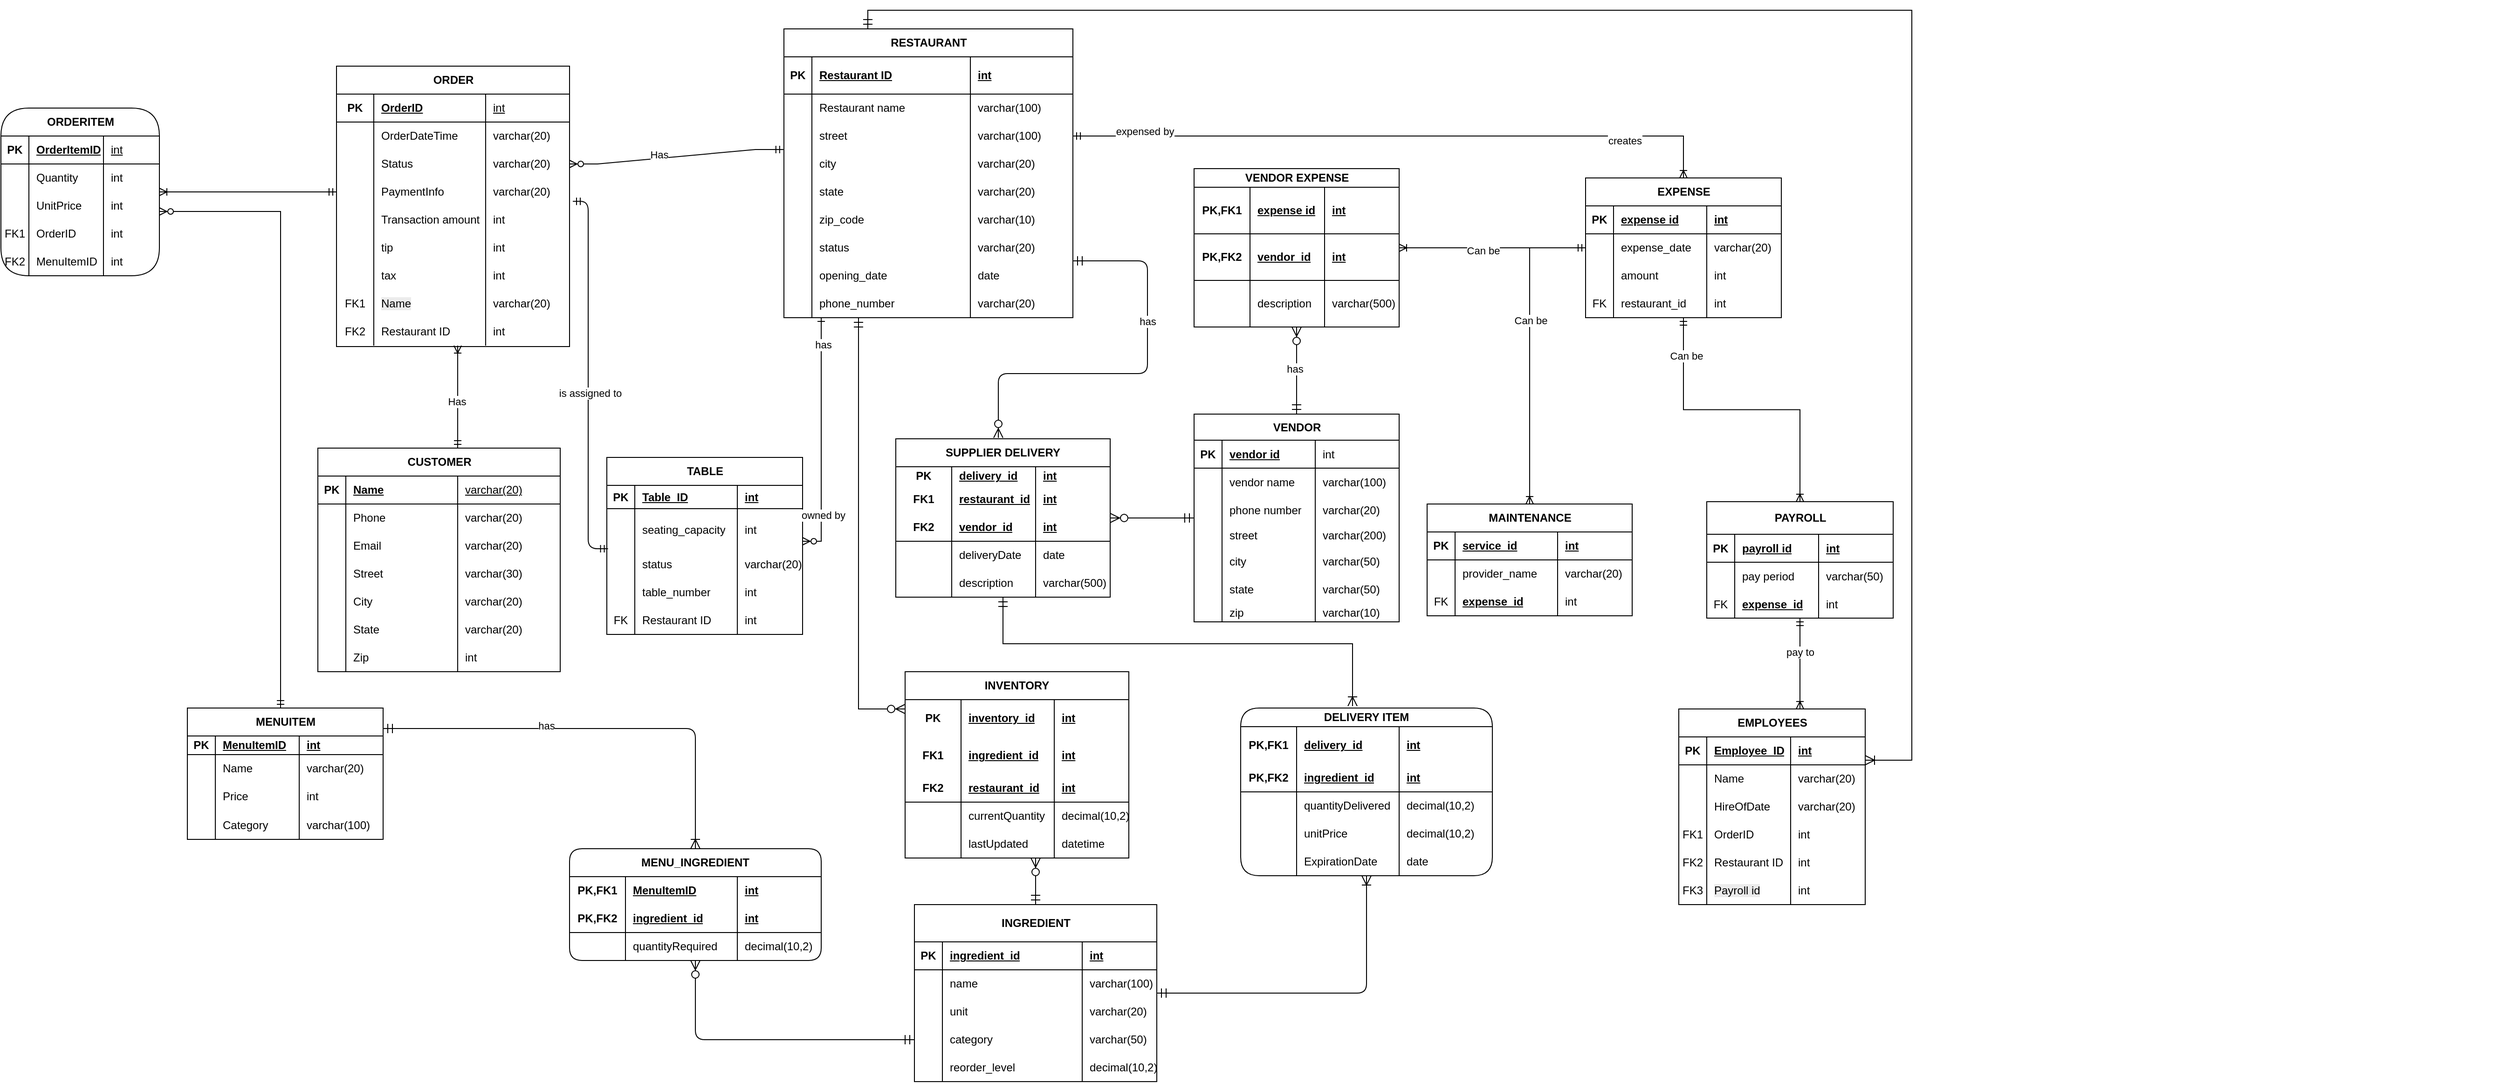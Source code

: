 <mxfile version="28.2.8">
  <diagram name="P3" id="7wtWJZT1AU6YCFraTmL_">
    <mxGraphModel grid="1" page="1" gridSize="10" guides="1" tooltips="1" connect="1" arrows="1" fold="1" pageScale="1" pageWidth="3300" pageHeight="4681" math="0" shadow="0">
      <root>
        <mxCell id="Oy-TWGADdTAekCu63_Ab-0" />
        <mxCell id="Oy-TWGADdTAekCu63_Ab-1" parent="Oy-TWGADdTAekCu63_Ab-0" />
        <mxCell id="GWtwd3Tiu07Vp1fqFDIl-233" style="edgeStyle=orthogonalEdgeStyle;rounded=0;orthogonalLoop=1;jettySize=auto;html=1;endArrow=ERoneToMany;endFill=0;startArrow=ERmandOne;startFill=0;" edge="1" parent="Oy-TWGADdTAekCu63_Ab-1" source="Oy-TWGADdTAekCu63_Ab-3" target="Oy-TWGADdTAekCu63_Ab-216">
          <mxGeometry relative="1" as="geometry" />
        </mxCell>
        <mxCell id="GWtwd3Tiu07Vp1fqFDIl-252" value="Can be" style="edgeLabel;html=1;align=center;verticalAlign=middle;resizable=0;points=[];" connectable="0" vertex="1" parent="GWtwd3Tiu07Vp1fqFDIl-233">
          <mxGeometry x="0.1" y="3" relative="1" as="geometry">
            <mxPoint as="offset" />
          </mxGeometry>
        </mxCell>
        <mxCell id="GWtwd3Tiu07Vp1fqFDIl-236" style="edgeStyle=orthogonalEdgeStyle;rounded=0;orthogonalLoop=1;jettySize=auto;html=1;endArrow=ERoneToMany;endFill=0;startArrow=ERmandOne;startFill=0;" edge="1" parent="Oy-TWGADdTAekCu63_Ab-1" source="Oy-TWGADdTAekCu63_Ab-3" target="Oy-TWGADdTAekCu63_Ab-32">
          <mxGeometry relative="1" as="geometry">
            <Array as="points">
              <mxPoint x="1910" y="655" />
            </Array>
          </mxGeometry>
        </mxCell>
        <mxCell id="GWtwd3Tiu07Vp1fqFDIl-251" value="Can be" style="edgeLabel;html=1;align=center;verticalAlign=middle;resizable=0;points=[];" connectable="0" vertex="1" parent="GWtwd3Tiu07Vp1fqFDIl-236">
          <mxGeometry x="-0.179" y="1" relative="1" as="geometry">
            <mxPoint as="offset" />
          </mxGeometry>
        </mxCell>
        <mxCell id="KH00YTPOxJegBAQQi8B_-53" style="edgeStyle=orthogonalEdgeStyle;rounded=0;orthogonalLoop=1;jettySize=auto;html=1;endArrow=ERoneToMany;endFill=0;startArrow=ERmandOne;startFill=0;" edge="1" parent="Oy-TWGADdTAekCu63_Ab-1" source="Oy-TWGADdTAekCu63_Ab-3" target="Oy-TWGADdTAekCu63_Ab-40">
          <mxGeometry relative="1" as="geometry" />
        </mxCell>
        <mxCell id="E_gk8uqh9hdK-n0yhKz7-0" value="Can be" style="edgeLabel;html=1;align=center;verticalAlign=middle;resizable=0;points=[];" connectable="0" vertex="1" parent="KH00YTPOxJegBAQQi8B_-53">
          <mxGeometry x="-0.741" y="3" relative="1" as="geometry">
            <mxPoint y="-1" as="offset" />
          </mxGeometry>
        </mxCell>
        <mxCell id="Oy-TWGADdTAekCu63_Ab-3" value="EXPENSE" style="shape=table;startSize=30;container=1;collapsible=1;childLayout=tableLayout;fixedRows=1;rowLines=0;fontStyle=1;align=center;resizeLast=1;html=1;" vertex="1" parent="Oy-TWGADdTAekCu63_Ab-1">
          <mxGeometry x="1970" y="580" width="210" height="150" as="geometry" />
        </mxCell>
        <mxCell id="Oy-TWGADdTAekCu63_Ab-4" value="" style="shape=tableRow;horizontal=0;startSize=0;swimlaneHead=0;swimlaneBody=0;fillColor=none;collapsible=0;dropTarget=0;points=[[0,0.5],[1,0.5]];portConstraint=eastwest;top=0;left=0;right=0;bottom=1;" vertex="1" parent="Oy-TWGADdTAekCu63_Ab-3">
          <mxGeometry y="30" width="210" height="30" as="geometry" />
        </mxCell>
        <mxCell id="Oy-TWGADdTAekCu63_Ab-5" value="PK" style="shape=partialRectangle;connectable=0;fillColor=none;top=0;left=0;bottom=0;right=0;fontStyle=1;overflow=hidden;whiteSpace=wrap;html=1;" vertex="1" parent="Oy-TWGADdTAekCu63_Ab-4">
          <mxGeometry width="30" height="30" as="geometry">
            <mxRectangle width="30" height="30" as="alternateBounds" />
          </mxGeometry>
        </mxCell>
        <mxCell id="Oy-TWGADdTAekCu63_Ab-6" value="expense id" style="shape=partialRectangle;connectable=0;fillColor=none;top=0;left=0;bottom=0;right=0;align=left;spacingLeft=6;fontStyle=5;overflow=hidden;whiteSpace=wrap;html=1;" vertex="1" parent="Oy-TWGADdTAekCu63_Ab-4">
          <mxGeometry x="30" width="100" height="30" as="geometry">
            <mxRectangle width="100" height="30" as="alternateBounds" />
          </mxGeometry>
        </mxCell>
        <mxCell id="KH00YTPOxJegBAQQi8B_-38" value="int" style="shape=partialRectangle;connectable=0;fillColor=none;top=0;left=0;bottom=0;right=0;align=left;spacingLeft=6;fontStyle=5;overflow=hidden;whiteSpace=wrap;html=1;" vertex="1" parent="Oy-TWGADdTAekCu63_Ab-4">
          <mxGeometry x="130" width="80" height="30" as="geometry">
            <mxRectangle width="80" height="30" as="alternateBounds" />
          </mxGeometry>
        </mxCell>
        <mxCell id="Oy-TWGADdTAekCu63_Ab-10" style="shape=tableRow;horizontal=0;startSize=0;swimlaneHead=0;swimlaneBody=0;fillColor=none;collapsible=0;dropTarget=0;points=[[0,0.5],[1,0.5]];portConstraint=eastwest;top=0;left=0;right=0;bottom=0;" vertex="1" parent="Oy-TWGADdTAekCu63_Ab-3">
          <mxGeometry y="60" width="210" height="30" as="geometry" />
        </mxCell>
        <mxCell id="Oy-TWGADdTAekCu63_Ab-11" style="shape=partialRectangle;connectable=0;fillColor=none;top=0;left=0;bottom=0;right=0;editable=1;overflow=hidden;whiteSpace=wrap;html=1;" vertex="1" parent="Oy-TWGADdTAekCu63_Ab-10">
          <mxGeometry width="30" height="30" as="geometry">
            <mxRectangle width="30" height="30" as="alternateBounds" />
          </mxGeometry>
        </mxCell>
        <mxCell id="Oy-TWGADdTAekCu63_Ab-12" value="expense_date" style="shape=partialRectangle;connectable=0;fillColor=none;top=0;left=0;bottom=0;right=0;align=left;spacingLeft=6;overflow=hidden;whiteSpace=wrap;html=1;" vertex="1" parent="Oy-TWGADdTAekCu63_Ab-10">
          <mxGeometry x="30" width="100" height="30" as="geometry">
            <mxRectangle width="100" height="30" as="alternateBounds" />
          </mxGeometry>
        </mxCell>
        <mxCell id="KH00YTPOxJegBAQQi8B_-39" value="varchar(20)" style="shape=partialRectangle;connectable=0;fillColor=none;top=0;left=0;bottom=0;right=0;align=left;spacingLeft=6;overflow=hidden;whiteSpace=wrap;html=1;" vertex="1" parent="Oy-TWGADdTAekCu63_Ab-10">
          <mxGeometry x="130" width="80" height="30" as="geometry">
            <mxRectangle width="80" height="30" as="alternateBounds" />
          </mxGeometry>
        </mxCell>
        <mxCell id="Oy-TWGADdTAekCu63_Ab-13" value="" style="shape=tableRow;horizontal=0;startSize=0;swimlaneHead=0;swimlaneBody=0;fillColor=none;collapsible=0;dropTarget=0;points=[[0,0.5],[1,0.5]];portConstraint=eastwest;top=0;left=0;right=0;bottom=0;" vertex="1" parent="Oy-TWGADdTAekCu63_Ab-3">
          <mxGeometry y="90" width="210" height="30" as="geometry" />
        </mxCell>
        <mxCell id="Oy-TWGADdTAekCu63_Ab-14" value="" style="shape=partialRectangle;connectable=0;fillColor=none;top=0;left=0;bottom=0;right=0;editable=1;overflow=hidden;whiteSpace=wrap;html=1;" vertex="1" parent="Oy-TWGADdTAekCu63_Ab-13">
          <mxGeometry width="30" height="30" as="geometry">
            <mxRectangle width="30" height="30" as="alternateBounds" />
          </mxGeometry>
        </mxCell>
        <mxCell id="Oy-TWGADdTAekCu63_Ab-15" value="amount" style="shape=partialRectangle;connectable=0;fillColor=none;top=0;left=0;bottom=0;right=0;align=left;spacingLeft=6;overflow=hidden;whiteSpace=wrap;html=1;" vertex="1" parent="Oy-TWGADdTAekCu63_Ab-13">
          <mxGeometry x="30" width="100" height="30" as="geometry">
            <mxRectangle width="100" height="30" as="alternateBounds" />
          </mxGeometry>
        </mxCell>
        <mxCell id="KH00YTPOxJegBAQQi8B_-40" value="int" style="shape=partialRectangle;connectable=0;fillColor=none;top=0;left=0;bottom=0;right=0;align=left;spacingLeft=6;overflow=hidden;whiteSpace=wrap;html=1;" vertex="1" parent="Oy-TWGADdTAekCu63_Ab-13">
          <mxGeometry x="130" width="80" height="30" as="geometry">
            <mxRectangle width="80" height="30" as="alternateBounds" />
          </mxGeometry>
        </mxCell>
        <mxCell id="GWtwd3Tiu07Vp1fqFDIl-230" style="shape=tableRow;horizontal=0;startSize=0;swimlaneHead=0;swimlaneBody=0;fillColor=none;collapsible=0;dropTarget=0;points=[[0,0.5],[1,0.5]];portConstraint=eastwest;top=0;left=0;right=0;bottom=0;" vertex="1" parent="Oy-TWGADdTAekCu63_Ab-3">
          <mxGeometry y="120" width="210" height="30" as="geometry" />
        </mxCell>
        <mxCell id="GWtwd3Tiu07Vp1fqFDIl-231" value="FK" style="shape=partialRectangle;connectable=0;fillColor=none;top=0;left=0;bottom=0;right=0;editable=1;overflow=hidden;whiteSpace=wrap;html=1;" vertex="1" parent="GWtwd3Tiu07Vp1fqFDIl-230">
          <mxGeometry width="30" height="30" as="geometry">
            <mxRectangle width="30" height="30" as="alternateBounds" />
          </mxGeometry>
        </mxCell>
        <mxCell id="GWtwd3Tiu07Vp1fqFDIl-232" value="&lt;span style=&quot;text-align: center;&quot;&gt;restaurant_id&lt;/span&gt;" style="shape=partialRectangle;connectable=0;fillColor=none;top=0;left=0;bottom=0;right=0;align=left;spacingLeft=6;overflow=hidden;whiteSpace=wrap;html=1;" vertex="1" parent="GWtwd3Tiu07Vp1fqFDIl-230">
          <mxGeometry x="30" width="100" height="30" as="geometry">
            <mxRectangle width="100" height="30" as="alternateBounds" />
          </mxGeometry>
        </mxCell>
        <mxCell id="KH00YTPOxJegBAQQi8B_-41" value="int" style="shape=partialRectangle;connectable=0;fillColor=none;top=0;left=0;bottom=0;right=0;align=left;spacingLeft=6;overflow=hidden;whiteSpace=wrap;html=1;" vertex="1" parent="GWtwd3Tiu07Vp1fqFDIl-230">
          <mxGeometry x="130" width="80" height="30" as="geometry">
            <mxRectangle width="80" height="30" as="alternateBounds" />
          </mxGeometry>
        </mxCell>
        <mxCell id="Oy-TWGADdTAekCu63_Ab-19" value="VENDOR" style="shape=table;startSize=28;container=1;collapsible=1;childLayout=tableLayout;fixedRows=1;rowLines=0;fontStyle=1;align=center;resizeLast=1;html=1;fillColor=none;strokeColor=default;" vertex="1" parent="Oy-TWGADdTAekCu63_Ab-1">
          <mxGeometry x="1550" y="833.5" width="220" height="223" as="geometry" />
        </mxCell>
        <mxCell id="Oy-TWGADdTAekCu63_Ab-20" value="" style="shape=tableRow;horizontal=0;startSize=0;swimlaneHead=0;swimlaneBody=0;fillColor=none;collapsible=0;dropTarget=0;points=[[0,0.5],[1,0.5]];portConstraint=eastwest;top=0;left=0;right=0;bottom=1;strokeColor=default;" vertex="1" parent="Oy-TWGADdTAekCu63_Ab-19">
          <mxGeometry y="28" width="220" height="30" as="geometry" />
        </mxCell>
        <mxCell id="Oy-TWGADdTAekCu63_Ab-21" value="PK" style="shape=partialRectangle;connectable=0;fillColor=none;top=0;left=0;bottom=0;right=0;fontStyle=1;overflow=hidden;whiteSpace=wrap;html=1;strokeColor=default;" vertex="1" parent="Oy-TWGADdTAekCu63_Ab-20">
          <mxGeometry width="30" height="30" as="geometry">
            <mxRectangle width="30" height="30" as="alternateBounds" />
          </mxGeometry>
        </mxCell>
        <mxCell id="Oy-TWGADdTAekCu63_Ab-22" value="vendor id" style="shape=partialRectangle;connectable=0;fillColor=none;top=0;left=0;bottom=0;right=0;align=left;spacingLeft=6;fontStyle=5;overflow=hidden;whiteSpace=wrap;html=1;strokeColor=default;" vertex="1" parent="Oy-TWGADdTAekCu63_Ab-20">
          <mxGeometry x="30" width="100" height="30" as="geometry">
            <mxRectangle width="100" height="30" as="alternateBounds" />
          </mxGeometry>
        </mxCell>
        <mxCell id="LA_D0svQ92RpoAtAq2fH-13" value="&lt;span style=&quot;&quot;&gt;int&lt;/span&gt;" style="shape=partialRectangle;connectable=0;fillColor=none;top=0;left=0;bottom=0;right=0;align=left;spacingLeft=6;fontStyle=0;overflow=hidden;whiteSpace=wrap;html=1;strokeColor=default;" vertex="1" parent="Oy-TWGADdTAekCu63_Ab-20">
          <mxGeometry x="130" width="90" height="30" as="geometry">
            <mxRectangle width="90" height="30" as="alternateBounds" />
          </mxGeometry>
        </mxCell>
        <mxCell id="Oy-TWGADdTAekCu63_Ab-23" value="" style="shape=tableRow;horizontal=0;startSize=0;swimlaneHead=0;swimlaneBody=0;fillColor=none;collapsible=0;dropTarget=0;points=[[0,0.5],[1,0.5]];portConstraint=eastwest;top=0;left=0;right=0;bottom=0;strokeColor=default;" vertex="1" parent="Oy-TWGADdTAekCu63_Ab-19">
          <mxGeometry y="58" width="220" height="30" as="geometry" />
        </mxCell>
        <mxCell id="Oy-TWGADdTAekCu63_Ab-24" value="" style="shape=partialRectangle;connectable=0;fillColor=none;top=0;left=0;bottom=0;right=0;editable=1;overflow=hidden;whiteSpace=wrap;html=1;strokeColor=default;" vertex="1" parent="Oy-TWGADdTAekCu63_Ab-23">
          <mxGeometry width="30" height="30" as="geometry">
            <mxRectangle width="30" height="30" as="alternateBounds" />
          </mxGeometry>
        </mxCell>
        <mxCell id="Oy-TWGADdTAekCu63_Ab-25" value="vendor name" style="shape=partialRectangle;connectable=0;fillColor=none;top=0;left=0;bottom=0;right=0;align=left;spacingLeft=6;overflow=hidden;whiteSpace=wrap;html=1;strokeColor=default;" vertex="1" parent="Oy-TWGADdTAekCu63_Ab-23">
          <mxGeometry x="30" width="100" height="30" as="geometry">
            <mxRectangle width="100" height="30" as="alternateBounds" />
          </mxGeometry>
        </mxCell>
        <mxCell id="LA_D0svQ92RpoAtAq2fH-14" value="varchar(100)" style="shape=partialRectangle;connectable=0;fillColor=none;top=0;left=0;bottom=0;right=0;align=left;spacingLeft=6;overflow=hidden;whiteSpace=wrap;html=1;strokeColor=default;" vertex="1" parent="Oy-TWGADdTAekCu63_Ab-23">
          <mxGeometry x="130" width="90" height="30" as="geometry">
            <mxRectangle width="90" height="30" as="alternateBounds" />
          </mxGeometry>
        </mxCell>
        <mxCell id="Oy-TWGADdTAekCu63_Ab-26" value="" style="shape=tableRow;horizontal=0;startSize=0;swimlaneHead=0;swimlaneBody=0;fillColor=none;collapsible=0;dropTarget=0;points=[[0,0.5],[1,0.5]];portConstraint=eastwest;top=0;left=0;right=0;bottom=0;strokeColor=default;" vertex="1" parent="Oy-TWGADdTAekCu63_Ab-19">
          <mxGeometry y="88" width="220" height="30" as="geometry" />
        </mxCell>
        <mxCell id="Oy-TWGADdTAekCu63_Ab-27" value="" style="shape=partialRectangle;connectable=0;fillColor=none;top=0;left=0;bottom=0;right=0;editable=1;overflow=hidden;whiteSpace=wrap;html=1;strokeColor=default;" vertex="1" parent="Oy-TWGADdTAekCu63_Ab-26">
          <mxGeometry width="30" height="30" as="geometry">
            <mxRectangle width="30" height="30" as="alternateBounds" />
          </mxGeometry>
        </mxCell>
        <mxCell id="Oy-TWGADdTAekCu63_Ab-28" value="phone number" style="shape=partialRectangle;connectable=0;fillColor=none;top=0;left=0;bottom=0;right=0;align=left;spacingLeft=6;overflow=hidden;whiteSpace=wrap;html=1;strokeColor=default;" vertex="1" parent="Oy-TWGADdTAekCu63_Ab-26">
          <mxGeometry x="30" width="100" height="30" as="geometry">
            <mxRectangle width="100" height="30" as="alternateBounds" />
          </mxGeometry>
        </mxCell>
        <mxCell id="LA_D0svQ92RpoAtAq2fH-15" value="varchar(20)" style="shape=partialRectangle;connectable=0;fillColor=none;top=0;left=0;bottom=0;right=0;align=left;spacingLeft=6;overflow=hidden;whiteSpace=wrap;html=1;strokeColor=default;" vertex="1" parent="Oy-TWGADdTAekCu63_Ab-26">
          <mxGeometry x="130" width="90" height="30" as="geometry">
            <mxRectangle width="90" height="30" as="alternateBounds" />
          </mxGeometry>
        </mxCell>
        <mxCell id="Oy-TWGADdTAekCu63_Ab-29" style="shape=tableRow;horizontal=0;startSize=0;swimlaneHead=0;swimlaneBody=0;fillColor=none;collapsible=0;dropTarget=0;points=[[0,0.5],[1,0.5]];portConstraint=eastwest;top=0;left=0;right=0;bottom=0;strokeColor=default;" vertex="1" parent="Oy-TWGADdTAekCu63_Ab-19">
          <mxGeometry y="118" width="220" height="25" as="geometry" />
        </mxCell>
        <mxCell id="Oy-TWGADdTAekCu63_Ab-30" style="shape=partialRectangle;connectable=0;fillColor=none;top=0;left=0;bottom=0;right=0;editable=1;overflow=hidden;whiteSpace=wrap;html=1;strokeColor=default;" vertex="1" parent="Oy-TWGADdTAekCu63_Ab-29">
          <mxGeometry width="30" height="25" as="geometry">
            <mxRectangle width="30" height="25" as="alternateBounds" />
          </mxGeometry>
        </mxCell>
        <mxCell id="Oy-TWGADdTAekCu63_Ab-31" value="street" style="shape=partialRectangle;connectable=0;fillColor=none;top=0;left=0;bottom=0;right=0;align=left;spacingLeft=6;overflow=hidden;whiteSpace=wrap;html=1;strokeColor=default;" vertex="1" parent="Oy-TWGADdTAekCu63_Ab-29">
          <mxGeometry x="30" width="100" height="25" as="geometry">
            <mxRectangle width="100" height="25" as="alternateBounds" />
          </mxGeometry>
        </mxCell>
        <mxCell id="LA_D0svQ92RpoAtAq2fH-16" value="varchar(200)" style="shape=partialRectangle;connectable=0;fillColor=none;top=0;left=0;bottom=0;right=0;align=left;spacingLeft=6;overflow=hidden;whiteSpace=wrap;html=1;strokeColor=default;" vertex="1" parent="Oy-TWGADdTAekCu63_Ab-29">
          <mxGeometry x="130" width="90" height="25" as="geometry">
            <mxRectangle width="90" height="25" as="alternateBounds" />
          </mxGeometry>
        </mxCell>
        <mxCell id="LA_D0svQ92RpoAtAq2fH-6" style="shape=tableRow;horizontal=0;startSize=0;swimlaneHead=0;swimlaneBody=0;fillColor=none;collapsible=0;dropTarget=0;points=[[0,0.5],[1,0.5]];portConstraint=eastwest;top=0;left=0;right=0;bottom=0;strokeColor=default;" vertex="1" parent="Oy-TWGADdTAekCu63_Ab-19">
          <mxGeometry y="143" width="220" height="30" as="geometry" />
        </mxCell>
        <mxCell id="LA_D0svQ92RpoAtAq2fH-7" style="shape=partialRectangle;connectable=0;fillColor=none;top=0;left=0;bottom=0;right=0;editable=1;overflow=hidden;whiteSpace=wrap;html=1;strokeColor=default;" vertex="1" parent="LA_D0svQ92RpoAtAq2fH-6">
          <mxGeometry width="30" height="30" as="geometry">
            <mxRectangle width="30" height="30" as="alternateBounds" />
          </mxGeometry>
        </mxCell>
        <mxCell id="LA_D0svQ92RpoAtAq2fH-8" value="city" style="shape=partialRectangle;connectable=0;fillColor=none;top=0;left=0;bottom=0;right=0;align=left;spacingLeft=6;overflow=hidden;whiteSpace=wrap;html=1;strokeColor=default;" vertex="1" parent="LA_D0svQ92RpoAtAq2fH-6">
          <mxGeometry x="30" width="100" height="30" as="geometry">
            <mxRectangle width="100" height="30" as="alternateBounds" />
          </mxGeometry>
        </mxCell>
        <mxCell id="LA_D0svQ92RpoAtAq2fH-17" value="varchar(50)" style="shape=partialRectangle;connectable=0;fillColor=none;top=0;left=0;bottom=0;right=0;align=left;spacingLeft=6;overflow=hidden;whiteSpace=wrap;html=1;strokeColor=default;" vertex="1" parent="LA_D0svQ92RpoAtAq2fH-6">
          <mxGeometry x="130" width="90" height="30" as="geometry">
            <mxRectangle width="90" height="30" as="alternateBounds" />
          </mxGeometry>
        </mxCell>
        <mxCell id="LA_D0svQ92RpoAtAq2fH-10" style="shape=tableRow;horizontal=0;startSize=0;swimlaneHead=0;swimlaneBody=0;fillColor=none;collapsible=0;dropTarget=0;points=[[0,0.5],[1,0.5]];portConstraint=eastwest;top=0;left=0;right=0;bottom=0;strokeColor=default;" vertex="1" parent="Oy-TWGADdTAekCu63_Ab-19">
          <mxGeometry y="173" width="220" height="30" as="geometry" />
        </mxCell>
        <mxCell id="LA_D0svQ92RpoAtAq2fH-11" style="shape=partialRectangle;connectable=0;fillColor=none;top=0;left=0;bottom=0;right=0;editable=1;overflow=hidden;whiteSpace=wrap;html=1;strokeColor=default;" vertex="1" parent="LA_D0svQ92RpoAtAq2fH-10">
          <mxGeometry width="30" height="30" as="geometry">
            <mxRectangle width="30" height="30" as="alternateBounds" />
          </mxGeometry>
        </mxCell>
        <mxCell id="LA_D0svQ92RpoAtAq2fH-12" value="state" style="shape=partialRectangle;connectable=0;fillColor=none;top=0;left=0;bottom=0;right=0;align=left;spacingLeft=6;overflow=hidden;whiteSpace=wrap;html=1;strokeColor=default;" vertex="1" parent="LA_D0svQ92RpoAtAq2fH-10">
          <mxGeometry x="30" width="100" height="30" as="geometry">
            <mxRectangle width="100" height="30" as="alternateBounds" />
          </mxGeometry>
        </mxCell>
        <mxCell id="LA_D0svQ92RpoAtAq2fH-18" value="varchar(50)" style="shape=partialRectangle;connectable=0;fillColor=none;top=0;left=0;bottom=0;right=0;align=left;spacingLeft=6;overflow=hidden;whiteSpace=wrap;html=1;strokeColor=default;" vertex="1" parent="LA_D0svQ92RpoAtAq2fH-10">
          <mxGeometry x="130" width="90" height="30" as="geometry">
            <mxRectangle width="90" height="30" as="alternateBounds" />
          </mxGeometry>
        </mxCell>
        <mxCell id="LA_D0svQ92RpoAtAq2fH-3" style="shape=tableRow;horizontal=0;startSize=0;swimlaneHead=0;swimlaneBody=0;fillColor=none;collapsible=0;dropTarget=0;points=[[0,0.5],[1,0.5]];portConstraint=eastwest;top=0;left=0;right=0;bottom=0;strokeColor=default;" vertex="1" parent="Oy-TWGADdTAekCu63_Ab-19">
          <mxGeometry y="203" width="220" height="20" as="geometry" />
        </mxCell>
        <mxCell id="LA_D0svQ92RpoAtAq2fH-4" style="shape=partialRectangle;connectable=0;fillColor=none;top=0;left=0;bottom=0;right=0;editable=1;overflow=hidden;whiteSpace=wrap;html=1;strokeColor=default;" vertex="1" parent="LA_D0svQ92RpoAtAq2fH-3">
          <mxGeometry width="30" height="20" as="geometry">
            <mxRectangle width="30" height="20" as="alternateBounds" />
          </mxGeometry>
        </mxCell>
        <mxCell id="LA_D0svQ92RpoAtAq2fH-5" value="zip" style="shape=partialRectangle;connectable=0;fillColor=none;top=0;left=0;bottom=0;right=0;align=left;spacingLeft=6;overflow=hidden;whiteSpace=wrap;html=1;strokeColor=default;" vertex="1" parent="LA_D0svQ92RpoAtAq2fH-3">
          <mxGeometry x="30" width="100" height="20" as="geometry">
            <mxRectangle width="100" height="20" as="alternateBounds" />
          </mxGeometry>
        </mxCell>
        <mxCell id="LA_D0svQ92RpoAtAq2fH-19" value="varchar(10)" style="shape=partialRectangle;connectable=0;fillColor=none;top=0;left=0;bottom=0;right=0;align=left;spacingLeft=6;overflow=hidden;whiteSpace=wrap;html=1;strokeColor=default;" vertex="1" parent="LA_D0svQ92RpoAtAq2fH-3">
          <mxGeometry x="130" width="90" height="20" as="geometry">
            <mxRectangle width="90" height="20" as="alternateBounds" />
          </mxGeometry>
        </mxCell>
        <mxCell id="Oy-TWGADdTAekCu63_Ab-32" value="MAINTENANCE" style="shape=table;startSize=30;container=1;collapsible=1;childLayout=tableLayout;fixedRows=1;rowLines=0;fontStyle=1;align=center;resizeLast=1;html=1;" vertex="1" parent="Oy-TWGADdTAekCu63_Ab-1">
          <mxGeometry x="1800" y="930" width="220" height="120" as="geometry" />
        </mxCell>
        <mxCell id="Oy-TWGADdTAekCu63_Ab-33" value="" style="shape=tableRow;horizontal=0;startSize=0;swimlaneHead=0;swimlaneBody=0;fillColor=none;collapsible=0;dropTarget=0;points=[[0,0.5],[1,0.5]];portConstraint=eastwest;top=0;left=0;right=0;bottom=1;" vertex="1" parent="Oy-TWGADdTAekCu63_Ab-32">
          <mxGeometry y="30" width="220" height="30" as="geometry" />
        </mxCell>
        <mxCell id="Oy-TWGADdTAekCu63_Ab-34" value="PK" style="shape=partialRectangle;connectable=0;fillColor=none;top=0;left=0;bottom=0;right=0;fontStyle=1;overflow=hidden;whiteSpace=wrap;html=1;" vertex="1" parent="Oy-TWGADdTAekCu63_Ab-33">
          <mxGeometry width="30" height="30" as="geometry">
            <mxRectangle width="30" height="30" as="alternateBounds" />
          </mxGeometry>
        </mxCell>
        <mxCell id="Oy-TWGADdTAekCu63_Ab-35" value="service_id" style="shape=partialRectangle;connectable=0;fillColor=none;top=0;left=0;bottom=0;right=0;align=left;spacingLeft=6;fontStyle=5;overflow=hidden;whiteSpace=wrap;html=1;" vertex="1" parent="Oy-TWGADdTAekCu63_Ab-33">
          <mxGeometry x="30" width="110" height="30" as="geometry">
            <mxRectangle width="110" height="30" as="alternateBounds" />
          </mxGeometry>
        </mxCell>
        <mxCell id="KH00YTPOxJegBAQQi8B_-45" value="int" style="shape=partialRectangle;connectable=0;fillColor=none;top=0;left=0;bottom=0;right=0;align=left;spacingLeft=6;fontStyle=5;overflow=hidden;whiteSpace=wrap;html=1;" vertex="1" parent="Oy-TWGADdTAekCu63_Ab-33">
          <mxGeometry x="140" width="80" height="30" as="geometry">
            <mxRectangle width="80" height="30" as="alternateBounds" />
          </mxGeometry>
        </mxCell>
        <mxCell id="Oy-TWGADdTAekCu63_Ab-36" style="shape=tableRow;horizontal=0;startSize=0;swimlaneHead=0;swimlaneBody=0;fillColor=none;collapsible=0;dropTarget=0;points=[[0,0.5],[1,0.5]];portConstraint=eastwest;top=0;left=0;right=0;bottom=0;" vertex="1" parent="Oy-TWGADdTAekCu63_Ab-32">
          <mxGeometry y="60" width="220" height="30" as="geometry" />
        </mxCell>
        <mxCell id="Oy-TWGADdTAekCu63_Ab-37" style="shape=partialRectangle;connectable=0;fillColor=none;top=0;left=0;bottom=0;right=0;editable=1;overflow=hidden;whiteSpace=wrap;html=1;" vertex="1" parent="Oy-TWGADdTAekCu63_Ab-36">
          <mxGeometry width="30" height="30" as="geometry">
            <mxRectangle width="30" height="30" as="alternateBounds" />
          </mxGeometry>
        </mxCell>
        <mxCell id="Oy-TWGADdTAekCu63_Ab-38" value="provider_name" style="shape=partialRectangle;connectable=0;fillColor=none;top=0;left=0;bottom=0;right=0;align=left;spacingLeft=6;overflow=hidden;whiteSpace=wrap;html=1;" vertex="1" parent="Oy-TWGADdTAekCu63_Ab-36">
          <mxGeometry x="30" width="110" height="30" as="geometry">
            <mxRectangle width="110" height="30" as="alternateBounds" />
          </mxGeometry>
        </mxCell>
        <mxCell id="KH00YTPOxJegBAQQi8B_-46" value="varchar(20)" style="shape=partialRectangle;connectable=0;fillColor=none;top=0;left=0;bottom=0;right=0;align=left;spacingLeft=6;overflow=hidden;whiteSpace=wrap;html=1;" vertex="1" parent="Oy-TWGADdTAekCu63_Ab-36">
          <mxGeometry x="140" width="80" height="30" as="geometry">
            <mxRectangle width="80" height="30" as="alternateBounds" />
          </mxGeometry>
        </mxCell>
        <mxCell id="kOPnxW-6sD8P4VorNryc-13" style="shape=tableRow;horizontal=0;startSize=0;swimlaneHead=0;swimlaneBody=0;fillColor=none;collapsible=0;dropTarget=0;points=[[0,0.5],[1,0.5]];portConstraint=eastwest;top=0;left=0;right=0;bottom=0;" vertex="1" parent="Oy-TWGADdTAekCu63_Ab-32">
          <mxGeometry y="90" width="220" height="30" as="geometry" />
        </mxCell>
        <mxCell id="kOPnxW-6sD8P4VorNryc-14" value="FK" style="shape=partialRectangle;connectable=0;fillColor=none;top=0;left=0;bottom=0;right=0;editable=1;overflow=hidden;whiteSpace=wrap;html=1;" vertex="1" parent="kOPnxW-6sD8P4VorNryc-13">
          <mxGeometry width="30" height="30" as="geometry">
            <mxRectangle width="30" height="30" as="alternateBounds" />
          </mxGeometry>
        </mxCell>
        <mxCell id="kOPnxW-6sD8P4VorNryc-15" value="&lt;b&gt;&lt;u&gt;expense_id&lt;/u&gt;&lt;/b&gt;" style="shape=partialRectangle;connectable=0;fillColor=none;top=0;left=0;bottom=0;right=0;align=left;spacingLeft=6;overflow=hidden;whiteSpace=wrap;html=1;" vertex="1" parent="kOPnxW-6sD8P4VorNryc-13">
          <mxGeometry x="30" width="110" height="30" as="geometry">
            <mxRectangle width="110" height="30" as="alternateBounds" />
          </mxGeometry>
        </mxCell>
        <mxCell id="KH00YTPOxJegBAQQi8B_-47" value="int" style="shape=partialRectangle;connectable=0;fillColor=none;top=0;left=0;bottom=0;right=0;align=left;spacingLeft=6;overflow=hidden;whiteSpace=wrap;html=1;" vertex="1" parent="kOPnxW-6sD8P4VorNryc-13">
          <mxGeometry x="140" width="80" height="30" as="geometry">
            <mxRectangle width="80" height="30" as="alternateBounds" />
          </mxGeometry>
        </mxCell>
        <mxCell id="Oy-TWGADdTAekCu63_Ab-39" style="edgeStyle=orthogonalEdgeStyle;rounded=0;orthogonalLoop=1;jettySize=auto;html=1;endArrow=ERoneToMany;endFill=0;startArrow=ERmandOne;startFill=0;" edge="1" parent="Oy-TWGADdTAekCu63_Ab-1" source="Oy-TWGADdTAekCu63_Ab-40" target="Oy-TWGADdTAekCu63_Ab-85">
          <mxGeometry relative="1" as="geometry">
            <mxPoint x="2020" y="1100" as="targetPoint" />
            <Array as="points">
              <mxPoint x="2160" y="1030" />
              <mxPoint x="2160" y="1030" />
            </Array>
          </mxGeometry>
        </mxCell>
        <mxCell id="KH00YTPOxJegBAQQi8B_-49" value="pay to" style="edgeLabel;html=1;align=center;verticalAlign=middle;resizable=0;points=[];" vertex="1" connectable="0" parent="Oy-TWGADdTAekCu63_Ab-39">
          <mxGeometry x="-0.25" relative="1" as="geometry">
            <mxPoint as="offset" />
          </mxGeometry>
        </mxCell>
        <mxCell id="Oy-TWGADdTAekCu63_Ab-40" value="PAYROLL" style="shape=table;startSize=35;container=1;collapsible=1;childLayout=tableLayout;fixedRows=1;rowLines=0;fontStyle=1;align=center;resizeLast=1;html=1;" vertex="1" parent="Oy-TWGADdTAekCu63_Ab-1">
          <mxGeometry x="2100" y="927.5" width="200" height="125" as="geometry" />
        </mxCell>
        <mxCell id="Oy-TWGADdTAekCu63_Ab-41" value="" style="shape=tableRow;horizontal=0;startSize=0;swimlaneHead=0;swimlaneBody=0;fillColor=none;collapsible=0;dropTarget=0;points=[[0,0.5],[1,0.5]];portConstraint=eastwest;top=0;left=0;right=0;bottom=1;" vertex="1" parent="Oy-TWGADdTAekCu63_Ab-40">
          <mxGeometry y="35" width="200" height="30" as="geometry" />
        </mxCell>
        <mxCell id="Oy-TWGADdTAekCu63_Ab-42" value="PK" style="shape=partialRectangle;connectable=0;fillColor=none;top=0;left=0;bottom=0;right=0;fontStyle=1;overflow=hidden;whiteSpace=wrap;html=1;" vertex="1" parent="Oy-TWGADdTAekCu63_Ab-41">
          <mxGeometry width="30" height="30" as="geometry">
            <mxRectangle width="30" height="30" as="alternateBounds" />
          </mxGeometry>
        </mxCell>
        <mxCell id="Oy-TWGADdTAekCu63_Ab-43" value="payroll id" style="shape=partialRectangle;connectable=0;fillColor=none;top=0;left=0;bottom=0;right=0;align=left;spacingLeft=6;fontStyle=5;overflow=hidden;whiteSpace=wrap;html=1;" vertex="1" parent="Oy-TWGADdTAekCu63_Ab-41">
          <mxGeometry x="30" width="90" height="30" as="geometry">
            <mxRectangle width="90" height="30" as="alternateBounds" />
          </mxGeometry>
        </mxCell>
        <mxCell id="KH00YTPOxJegBAQQi8B_-35" value="int" style="shape=partialRectangle;connectable=0;fillColor=none;top=0;left=0;bottom=0;right=0;align=left;spacingLeft=6;fontStyle=5;overflow=hidden;whiteSpace=wrap;html=1;" vertex="1" parent="Oy-TWGADdTAekCu63_Ab-41">
          <mxGeometry x="120" width="80" height="30" as="geometry">
            <mxRectangle width="80" height="30" as="alternateBounds" />
          </mxGeometry>
        </mxCell>
        <mxCell id="Oy-TWGADdTAekCu63_Ab-44" style="shape=tableRow;horizontal=0;startSize=0;swimlaneHead=0;swimlaneBody=0;fillColor=none;collapsible=0;dropTarget=0;points=[[0,0.5],[1,0.5]];portConstraint=eastwest;top=0;left=0;right=0;bottom=0;" vertex="1" parent="Oy-TWGADdTAekCu63_Ab-40">
          <mxGeometry y="65" width="200" height="30" as="geometry" />
        </mxCell>
        <mxCell id="Oy-TWGADdTAekCu63_Ab-45" style="shape=partialRectangle;connectable=0;fillColor=none;top=0;left=0;bottom=0;right=0;editable=1;overflow=hidden;whiteSpace=wrap;html=1;" vertex="1" parent="Oy-TWGADdTAekCu63_Ab-44">
          <mxGeometry width="30" height="30" as="geometry">
            <mxRectangle width="30" height="30" as="alternateBounds" />
          </mxGeometry>
        </mxCell>
        <mxCell id="Oy-TWGADdTAekCu63_Ab-46" value="pay period" style="shape=partialRectangle;connectable=0;fillColor=none;top=0;left=0;bottom=0;right=0;align=left;spacingLeft=6;overflow=hidden;whiteSpace=wrap;html=1;" vertex="1" parent="Oy-TWGADdTAekCu63_Ab-44">
          <mxGeometry x="30" width="90" height="30" as="geometry">
            <mxRectangle width="90" height="30" as="alternateBounds" />
          </mxGeometry>
        </mxCell>
        <mxCell id="KH00YTPOxJegBAQQi8B_-36" value="varchar(50)" style="shape=partialRectangle;connectable=0;fillColor=none;top=0;left=0;bottom=0;right=0;align=left;spacingLeft=6;overflow=hidden;whiteSpace=wrap;html=1;" vertex="1" parent="Oy-TWGADdTAekCu63_Ab-44">
          <mxGeometry x="120" width="80" height="30" as="geometry">
            <mxRectangle width="80" height="30" as="alternateBounds" />
          </mxGeometry>
        </mxCell>
        <mxCell id="kOPnxW-6sD8P4VorNryc-16" style="shape=tableRow;horizontal=0;startSize=0;swimlaneHead=0;swimlaneBody=0;fillColor=none;collapsible=0;dropTarget=0;points=[[0,0.5],[1,0.5]];portConstraint=eastwest;top=0;left=0;right=0;bottom=0;" vertex="1" parent="Oy-TWGADdTAekCu63_Ab-40">
          <mxGeometry y="95" width="200" height="30" as="geometry" />
        </mxCell>
        <mxCell id="kOPnxW-6sD8P4VorNryc-17" value="FK" style="shape=partialRectangle;connectable=0;fillColor=none;top=0;left=0;bottom=0;right=0;editable=1;overflow=hidden;whiteSpace=wrap;html=1;" vertex="1" parent="kOPnxW-6sD8P4VorNryc-16">
          <mxGeometry width="30" height="30" as="geometry">
            <mxRectangle width="30" height="30" as="alternateBounds" />
          </mxGeometry>
        </mxCell>
        <mxCell id="kOPnxW-6sD8P4VorNryc-18" value="&lt;b&gt;&lt;u&gt;expense_id&lt;/u&gt;&lt;/b&gt;" style="shape=partialRectangle;connectable=0;fillColor=none;top=0;left=0;bottom=0;right=0;align=left;spacingLeft=6;overflow=hidden;whiteSpace=wrap;html=1;" vertex="1" parent="kOPnxW-6sD8P4VorNryc-16">
          <mxGeometry x="30" width="90" height="30" as="geometry">
            <mxRectangle width="90" height="30" as="alternateBounds" />
          </mxGeometry>
        </mxCell>
        <mxCell id="KH00YTPOxJegBAQQi8B_-37" value="int" style="shape=partialRectangle;connectable=0;fillColor=none;top=0;left=0;bottom=0;right=0;align=left;spacingLeft=6;overflow=hidden;whiteSpace=wrap;html=1;" vertex="1" parent="kOPnxW-6sD8P4VorNryc-16">
          <mxGeometry x="120" width="80" height="30" as="geometry">
            <mxRectangle width="80" height="30" as="alternateBounds" />
          </mxGeometry>
        </mxCell>
        <mxCell id="Oy-TWGADdTAekCu63_Ab-50" style="edgeStyle=orthogonalEdgeStyle;rounded=0;orthogonalLoop=1;jettySize=auto;html=1;entryX=0.5;entryY=0;entryDx=0;entryDy=0;endArrow=ERzeroToMany;endFill=0;startArrow=ERzeroToMany;startFill=0;" edge="1" parent="Oy-TWGADdTAekCu63_Ab-1">
          <mxGeometry relative="1" as="geometry">
            <mxPoint x="1410" y="760" as="targetPoint" />
          </mxGeometry>
        </mxCell>
        <mxCell id="Oy-TWGADdTAekCu63_Ab-52" value="RESTAURANT" style="shape=table;startSize=30;container=1;collapsible=1;childLayout=tableLayout;fixedRows=1;rowLines=0;fontStyle=1;align=center;resizeLast=1;html=1;" vertex="1" parent="Oy-TWGADdTAekCu63_Ab-1">
          <mxGeometry x="1110" y="420" width="310" height="310" as="geometry">
            <mxRectangle x="40" y="300" width="120" height="30" as="alternateBounds" />
          </mxGeometry>
        </mxCell>
        <mxCell id="Oy-TWGADdTAekCu63_Ab-53" value="" style="shape=tableRow;horizontal=0;startSize=0;swimlaneHead=0;swimlaneBody=0;fillColor=none;collapsible=0;dropTarget=0;points=[[0,0.5],[1,0.5]];portConstraint=eastwest;top=0;left=0;right=0;bottom=1;" vertex="1" parent="Oy-TWGADdTAekCu63_Ab-52">
          <mxGeometry y="30" width="310" height="40" as="geometry" />
        </mxCell>
        <mxCell id="Oy-TWGADdTAekCu63_Ab-54" value="PK" style="shape=partialRectangle;connectable=0;fillColor=none;top=0;left=0;bottom=0;right=0;fontStyle=1;overflow=hidden;whiteSpace=wrap;html=1;" vertex="1" parent="Oy-TWGADdTAekCu63_Ab-53">
          <mxGeometry width="30" height="40" as="geometry">
            <mxRectangle width="30" height="40" as="alternateBounds" />
          </mxGeometry>
        </mxCell>
        <mxCell id="Oy-TWGADdTAekCu63_Ab-55" value="Restaurant ID" style="shape=partialRectangle;connectable=0;fillColor=none;top=0;left=0;bottom=0;right=0;align=left;spacingLeft=6;fontStyle=5;overflow=hidden;whiteSpace=wrap;html=1;" vertex="1" parent="Oy-TWGADdTAekCu63_Ab-53">
          <mxGeometry x="30" width="170" height="40" as="geometry">
            <mxRectangle width="170" height="40" as="alternateBounds" />
          </mxGeometry>
        </mxCell>
        <mxCell id="4N-ifXrUZ6xMiY-V1WJ9-9" value="int" style="shape=partialRectangle;connectable=0;fillColor=none;top=0;left=0;bottom=0;right=0;align=left;spacingLeft=6;fontStyle=5;overflow=hidden;whiteSpace=wrap;html=1;" vertex="1" parent="Oy-TWGADdTAekCu63_Ab-53">
          <mxGeometry x="200" width="110" height="40" as="geometry">
            <mxRectangle width="110" height="40" as="alternateBounds" />
          </mxGeometry>
        </mxCell>
        <mxCell id="Oy-TWGADdTAekCu63_Ab-56" value="" style="shape=tableRow;horizontal=0;startSize=0;swimlaneHead=0;swimlaneBody=0;fillColor=none;collapsible=0;dropTarget=0;points=[[0,0.5],[1,0.5]];portConstraint=eastwest;top=0;left=0;right=0;bottom=0;" vertex="1" parent="Oy-TWGADdTAekCu63_Ab-52">
          <mxGeometry y="70" width="310" height="30" as="geometry" />
        </mxCell>
        <mxCell id="Oy-TWGADdTAekCu63_Ab-57" value="" style="shape=partialRectangle;connectable=0;fillColor=none;top=0;left=0;bottom=0;right=0;editable=1;overflow=hidden;whiteSpace=wrap;html=1;" vertex="1" parent="Oy-TWGADdTAekCu63_Ab-56">
          <mxGeometry width="30" height="30" as="geometry">
            <mxRectangle width="30" height="30" as="alternateBounds" />
          </mxGeometry>
        </mxCell>
        <mxCell id="Oy-TWGADdTAekCu63_Ab-58" value="Restaurant name" style="shape=partialRectangle;connectable=0;fillColor=none;top=0;left=0;bottom=0;right=0;align=left;spacingLeft=6;overflow=hidden;whiteSpace=wrap;html=1;" vertex="1" parent="Oy-TWGADdTAekCu63_Ab-56">
          <mxGeometry x="30" width="170" height="30" as="geometry">
            <mxRectangle width="170" height="30" as="alternateBounds" />
          </mxGeometry>
        </mxCell>
        <mxCell id="4N-ifXrUZ6xMiY-V1WJ9-10" value="varchar(100)" style="shape=partialRectangle;connectable=0;fillColor=none;top=0;left=0;bottom=0;right=0;align=left;spacingLeft=6;overflow=hidden;whiteSpace=wrap;html=1;" vertex="1" parent="Oy-TWGADdTAekCu63_Ab-56">
          <mxGeometry x="200" width="110" height="30" as="geometry">
            <mxRectangle width="110" height="30" as="alternateBounds" />
          </mxGeometry>
        </mxCell>
        <mxCell id="Oy-TWGADdTAekCu63_Ab-59" value="" style="shape=tableRow;horizontal=0;startSize=0;swimlaneHead=0;swimlaneBody=0;fillColor=none;collapsible=0;dropTarget=0;points=[[0,0.5],[1,0.5]];portConstraint=eastwest;top=0;left=0;right=0;bottom=0;" vertex="1" parent="Oy-TWGADdTAekCu63_Ab-52">
          <mxGeometry y="100" width="310" height="30" as="geometry" />
        </mxCell>
        <mxCell id="Oy-TWGADdTAekCu63_Ab-60" value="" style="shape=partialRectangle;connectable=0;fillColor=none;top=0;left=0;bottom=0;right=0;editable=1;overflow=hidden;whiteSpace=wrap;html=1;" vertex="1" parent="Oy-TWGADdTAekCu63_Ab-59">
          <mxGeometry width="30" height="30" as="geometry">
            <mxRectangle width="30" height="30" as="alternateBounds" />
          </mxGeometry>
        </mxCell>
        <mxCell id="Oy-TWGADdTAekCu63_Ab-61" value="street" style="shape=partialRectangle;connectable=0;fillColor=none;top=0;left=0;bottom=0;right=0;align=left;spacingLeft=6;overflow=hidden;whiteSpace=wrap;html=1;" vertex="1" parent="Oy-TWGADdTAekCu63_Ab-59">
          <mxGeometry x="30" width="170" height="30" as="geometry">
            <mxRectangle width="170" height="30" as="alternateBounds" />
          </mxGeometry>
        </mxCell>
        <mxCell id="4N-ifXrUZ6xMiY-V1WJ9-11" value="varchar(100)" style="shape=partialRectangle;connectable=0;fillColor=none;top=0;left=0;bottom=0;right=0;align=left;spacingLeft=6;overflow=hidden;whiteSpace=wrap;html=1;" vertex="1" parent="Oy-TWGADdTAekCu63_Ab-59">
          <mxGeometry x="200" width="110" height="30" as="geometry">
            <mxRectangle width="110" height="30" as="alternateBounds" />
          </mxGeometry>
        </mxCell>
        <mxCell id="Oy-TWGADdTAekCu63_Ab-62" value="" style="shape=tableRow;horizontal=0;startSize=0;swimlaneHead=0;swimlaneBody=0;fillColor=none;collapsible=0;dropTarget=0;points=[[0,0.5],[1,0.5]];portConstraint=eastwest;top=0;left=0;right=0;bottom=0;" vertex="1" parent="Oy-TWGADdTAekCu63_Ab-52">
          <mxGeometry y="130" width="310" height="30" as="geometry" />
        </mxCell>
        <mxCell id="Oy-TWGADdTAekCu63_Ab-63" value="" style="shape=partialRectangle;connectable=0;fillColor=none;top=0;left=0;bottom=0;right=0;editable=1;overflow=hidden;whiteSpace=wrap;html=1;" vertex="1" parent="Oy-TWGADdTAekCu63_Ab-62">
          <mxGeometry width="30" height="30" as="geometry">
            <mxRectangle width="30" height="30" as="alternateBounds" />
          </mxGeometry>
        </mxCell>
        <mxCell id="Oy-TWGADdTAekCu63_Ab-64" value="city" style="shape=partialRectangle;connectable=0;fillColor=none;top=0;left=0;bottom=0;right=0;align=left;spacingLeft=6;overflow=hidden;whiteSpace=wrap;html=1;" vertex="1" parent="Oy-TWGADdTAekCu63_Ab-62">
          <mxGeometry x="30" width="170" height="30" as="geometry">
            <mxRectangle width="170" height="30" as="alternateBounds" />
          </mxGeometry>
        </mxCell>
        <mxCell id="4N-ifXrUZ6xMiY-V1WJ9-12" value="varchar(20)" style="shape=partialRectangle;connectable=0;fillColor=none;top=0;left=0;bottom=0;right=0;align=left;spacingLeft=6;overflow=hidden;whiteSpace=wrap;html=1;" vertex="1" parent="Oy-TWGADdTAekCu63_Ab-62">
          <mxGeometry x="200" width="110" height="30" as="geometry">
            <mxRectangle width="110" height="30" as="alternateBounds" />
          </mxGeometry>
        </mxCell>
        <mxCell id="Oy-TWGADdTAekCu63_Ab-65" style="shape=tableRow;horizontal=0;startSize=0;swimlaneHead=0;swimlaneBody=0;fillColor=none;collapsible=0;dropTarget=0;points=[[0,0.5],[1,0.5]];portConstraint=eastwest;top=0;left=0;right=0;bottom=0;" vertex="1" parent="Oy-TWGADdTAekCu63_Ab-52">
          <mxGeometry y="160" width="310" height="30" as="geometry" />
        </mxCell>
        <mxCell id="Oy-TWGADdTAekCu63_Ab-66" style="shape=partialRectangle;connectable=0;fillColor=none;top=0;left=0;bottom=0;right=0;editable=1;overflow=hidden;whiteSpace=wrap;html=1;" vertex="1" parent="Oy-TWGADdTAekCu63_Ab-65">
          <mxGeometry width="30" height="30" as="geometry">
            <mxRectangle width="30" height="30" as="alternateBounds" />
          </mxGeometry>
        </mxCell>
        <mxCell id="Oy-TWGADdTAekCu63_Ab-67" value="state" style="shape=partialRectangle;connectable=0;fillColor=none;top=0;left=0;bottom=0;right=0;align=left;spacingLeft=6;overflow=hidden;whiteSpace=wrap;html=1;" vertex="1" parent="Oy-TWGADdTAekCu63_Ab-65">
          <mxGeometry x="30" width="170" height="30" as="geometry">
            <mxRectangle width="170" height="30" as="alternateBounds" />
          </mxGeometry>
        </mxCell>
        <mxCell id="4N-ifXrUZ6xMiY-V1WJ9-13" value="varchar(20)" style="shape=partialRectangle;connectable=0;fillColor=none;top=0;left=0;bottom=0;right=0;align=left;spacingLeft=6;overflow=hidden;whiteSpace=wrap;html=1;" vertex="1" parent="Oy-TWGADdTAekCu63_Ab-65">
          <mxGeometry x="200" width="110" height="30" as="geometry">
            <mxRectangle width="110" height="30" as="alternateBounds" />
          </mxGeometry>
        </mxCell>
        <mxCell id="Oy-TWGADdTAekCu63_Ab-68" style="shape=tableRow;horizontal=0;startSize=0;swimlaneHead=0;swimlaneBody=0;fillColor=none;collapsible=0;dropTarget=0;points=[[0,0.5],[1,0.5]];portConstraint=eastwest;top=0;left=0;right=0;bottom=0;" vertex="1" parent="Oy-TWGADdTAekCu63_Ab-52">
          <mxGeometry y="190" width="310" height="30" as="geometry" />
        </mxCell>
        <mxCell id="Oy-TWGADdTAekCu63_Ab-69" style="shape=partialRectangle;connectable=0;fillColor=none;top=0;left=0;bottom=0;right=0;editable=1;overflow=hidden;whiteSpace=wrap;html=1;" vertex="1" parent="Oy-TWGADdTAekCu63_Ab-68">
          <mxGeometry width="30" height="30" as="geometry">
            <mxRectangle width="30" height="30" as="alternateBounds" />
          </mxGeometry>
        </mxCell>
        <mxCell id="Oy-TWGADdTAekCu63_Ab-70" value="zip_code" style="shape=partialRectangle;connectable=0;fillColor=none;top=0;left=0;bottom=0;right=0;align=left;spacingLeft=6;overflow=hidden;whiteSpace=wrap;html=1;" vertex="1" parent="Oy-TWGADdTAekCu63_Ab-68">
          <mxGeometry x="30" width="170" height="30" as="geometry">
            <mxRectangle width="170" height="30" as="alternateBounds" />
          </mxGeometry>
        </mxCell>
        <mxCell id="4N-ifXrUZ6xMiY-V1WJ9-14" value="varchar(10)" style="shape=partialRectangle;connectable=0;fillColor=none;top=0;left=0;bottom=0;right=0;align=left;spacingLeft=6;overflow=hidden;whiteSpace=wrap;html=1;" vertex="1" parent="Oy-TWGADdTAekCu63_Ab-68">
          <mxGeometry x="200" width="110" height="30" as="geometry">
            <mxRectangle width="110" height="30" as="alternateBounds" />
          </mxGeometry>
        </mxCell>
        <mxCell id="VdMrfSbUzYThH-OYRioD-45" style="shape=tableRow;horizontal=0;startSize=0;swimlaneHead=0;swimlaneBody=0;fillColor=none;collapsible=0;dropTarget=0;points=[[0,0.5],[1,0.5]];portConstraint=eastwest;top=0;left=0;right=0;bottom=0;" vertex="1" parent="Oy-TWGADdTAekCu63_Ab-52">
          <mxGeometry y="220" width="310" height="30" as="geometry" />
        </mxCell>
        <mxCell id="VdMrfSbUzYThH-OYRioD-46" style="shape=partialRectangle;connectable=0;fillColor=none;top=0;left=0;bottom=0;right=0;editable=1;overflow=hidden;whiteSpace=wrap;html=1;" vertex="1" parent="VdMrfSbUzYThH-OYRioD-45">
          <mxGeometry width="30" height="30" as="geometry">
            <mxRectangle width="30" height="30" as="alternateBounds" />
          </mxGeometry>
        </mxCell>
        <mxCell id="VdMrfSbUzYThH-OYRioD-47" value="status" style="shape=partialRectangle;connectable=0;fillColor=none;top=0;left=0;bottom=0;right=0;align=left;spacingLeft=6;overflow=hidden;whiteSpace=wrap;html=1;" vertex="1" parent="VdMrfSbUzYThH-OYRioD-45">
          <mxGeometry x="30" width="170" height="30" as="geometry">
            <mxRectangle width="170" height="30" as="alternateBounds" />
          </mxGeometry>
        </mxCell>
        <mxCell id="4N-ifXrUZ6xMiY-V1WJ9-15" value="varchar(20)" style="shape=partialRectangle;connectable=0;fillColor=none;top=0;left=0;bottom=0;right=0;align=left;spacingLeft=6;overflow=hidden;whiteSpace=wrap;html=1;" vertex="1" parent="VdMrfSbUzYThH-OYRioD-45">
          <mxGeometry x="200" width="110" height="30" as="geometry">
            <mxRectangle width="110" height="30" as="alternateBounds" />
          </mxGeometry>
        </mxCell>
        <mxCell id="VdMrfSbUzYThH-OYRioD-48" style="shape=tableRow;horizontal=0;startSize=0;swimlaneHead=0;swimlaneBody=0;fillColor=none;collapsible=0;dropTarget=0;points=[[0,0.5],[1,0.5]];portConstraint=eastwest;top=0;left=0;right=0;bottom=0;" vertex="1" parent="Oy-TWGADdTAekCu63_Ab-52">
          <mxGeometry y="250" width="310" height="30" as="geometry" />
        </mxCell>
        <mxCell id="VdMrfSbUzYThH-OYRioD-49" style="shape=partialRectangle;connectable=0;fillColor=none;top=0;left=0;bottom=0;right=0;editable=1;overflow=hidden;whiteSpace=wrap;html=1;" vertex="1" parent="VdMrfSbUzYThH-OYRioD-48">
          <mxGeometry width="30" height="30" as="geometry">
            <mxRectangle width="30" height="30" as="alternateBounds" />
          </mxGeometry>
        </mxCell>
        <mxCell id="VdMrfSbUzYThH-OYRioD-50" value="opening_date" style="shape=partialRectangle;connectable=0;fillColor=none;top=0;left=0;bottom=0;right=0;align=left;spacingLeft=6;overflow=hidden;whiteSpace=wrap;html=1;" vertex="1" parent="VdMrfSbUzYThH-OYRioD-48">
          <mxGeometry x="30" width="170" height="30" as="geometry">
            <mxRectangle width="170" height="30" as="alternateBounds" />
          </mxGeometry>
        </mxCell>
        <mxCell id="4N-ifXrUZ6xMiY-V1WJ9-16" value="date" style="shape=partialRectangle;connectable=0;fillColor=none;top=0;left=0;bottom=0;right=0;align=left;spacingLeft=6;overflow=hidden;whiteSpace=wrap;html=1;" vertex="1" parent="VdMrfSbUzYThH-OYRioD-48">
          <mxGeometry x="200" width="110" height="30" as="geometry">
            <mxRectangle width="110" height="30" as="alternateBounds" />
          </mxGeometry>
        </mxCell>
        <mxCell id="VdMrfSbUzYThH-OYRioD-51" style="shape=tableRow;horizontal=0;startSize=0;swimlaneHead=0;swimlaneBody=0;fillColor=none;collapsible=0;dropTarget=0;points=[[0,0.5],[1,0.5]];portConstraint=eastwest;top=0;left=0;right=0;bottom=0;" vertex="1" parent="Oy-TWGADdTAekCu63_Ab-52">
          <mxGeometry y="280" width="310" height="30" as="geometry" />
        </mxCell>
        <mxCell id="VdMrfSbUzYThH-OYRioD-52" style="shape=partialRectangle;connectable=0;fillColor=none;top=0;left=0;bottom=0;right=0;editable=1;overflow=hidden;whiteSpace=wrap;html=1;" vertex="1" parent="VdMrfSbUzYThH-OYRioD-51">
          <mxGeometry width="30" height="30" as="geometry">
            <mxRectangle width="30" height="30" as="alternateBounds" />
          </mxGeometry>
        </mxCell>
        <mxCell id="VdMrfSbUzYThH-OYRioD-53" value="phone_number" style="shape=partialRectangle;connectable=0;fillColor=none;top=0;left=0;bottom=0;right=0;align=left;spacingLeft=6;overflow=hidden;whiteSpace=wrap;html=1;" vertex="1" parent="VdMrfSbUzYThH-OYRioD-51">
          <mxGeometry x="30" width="170" height="30" as="geometry">
            <mxRectangle width="170" height="30" as="alternateBounds" />
          </mxGeometry>
        </mxCell>
        <mxCell id="4N-ifXrUZ6xMiY-V1WJ9-17" value="varchar(20)" style="shape=partialRectangle;connectable=0;fillColor=none;top=0;left=0;bottom=0;right=0;align=left;spacingLeft=6;overflow=hidden;whiteSpace=wrap;html=1;" vertex="1" parent="VdMrfSbUzYThH-OYRioD-51">
          <mxGeometry x="200" width="110" height="30" as="geometry">
            <mxRectangle width="110" height="30" as="alternateBounds" />
          </mxGeometry>
        </mxCell>
        <mxCell id="Oy-TWGADdTAekCu63_Ab-71" value="TABLE" style="shape=table;startSize=30;container=1;collapsible=1;childLayout=tableLayout;fixedRows=1;rowLines=0;fontStyle=1;align=center;resizeLast=1;html=1;" vertex="1" parent="Oy-TWGADdTAekCu63_Ab-1">
          <mxGeometry x="920" y="880" width="210" height="190.0" as="geometry" />
        </mxCell>
        <mxCell id="Oy-TWGADdTAekCu63_Ab-72" value="" style="shape=tableRow;horizontal=0;startSize=0;swimlaneHead=0;swimlaneBody=0;fillColor=none;collapsible=0;dropTarget=0;points=[[0,0.5],[1,0.5]];portConstraint=eastwest;top=0;left=0;right=0;bottom=1;" vertex="1" parent="Oy-TWGADdTAekCu63_Ab-71">
          <mxGeometry y="30" width="210" height="25" as="geometry" />
        </mxCell>
        <mxCell id="Oy-TWGADdTAekCu63_Ab-73" value="PK" style="shape=partialRectangle;connectable=0;fillColor=none;top=0;left=0;bottom=0;right=0;fontStyle=1;overflow=hidden;whiteSpace=wrap;html=1;" vertex="1" parent="Oy-TWGADdTAekCu63_Ab-72">
          <mxGeometry width="30" height="25" as="geometry">
            <mxRectangle width="30" height="25" as="alternateBounds" />
          </mxGeometry>
        </mxCell>
        <mxCell id="Oy-TWGADdTAekCu63_Ab-74" value="Table_ID" style="shape=partialRectangle;connectable=0;fillColor=none;top=0;left=0;bottom=0;right=0;align=left;spacingLeft=6;fontStyle=5;overflow=hidden;whiteSpace=wrap;html=1;" vertex="1" parent="Oy-TWGADdTAekCu63_Ab-72">
          <mxGeometry x="30" width="110.0" height="25" as="geometry">
            <mxRectangle width="110.0" height="25" as="alternateBounds" />
          </mxGeometry>
        </mxCell>
        <mxCell id="KH00YTPOxJegBAQQi8B_-26" value="int" style="shape=partialRectangle;connectable=0;fillColor=none;top=0;left=0;bottom=0;right=0;align=left;spacingLeft=6;fontStyle=5;overflow=hidden;whiteSpace=wrap;html=1;" vertex="1" parent="Oy-TWGADdTAekCu63_Ab-72">
          <mxGeometry x="140.0" width="70.0" height="25" as="geometry">
            <mxRectangle width="70.0" height="25" as="alternateBounds" />
          </mxGeometry>
        </mxCell>
        <mxCell id="Oy-TWGADdTAekCu63_Ab-75" value="" style="shape=tableRow;horizontal=0;startSize=0;swimlaneHead=0;swimlaneBody=0;fillColor=none;collapsible=0;dropTarget=0;points=[[0,0.5],[1,0.5]];portConstraint=eastwest;top=0;left=0;right=0;bottom=0;" vertex="1" parent="Oy-TWGADdTAekCu63_Ab-71">
          <mxGeometry y="55" width="210" height="45" as="geometry" />
        </mxCell>
        <mxCell id="Oy-TWGADdTAekCu63_Ab-76" value="" style="shape=partialRectangle;connectable=0;fillColor=none;top=0;left=0;bottom=0;right=0;editable=1;overflow=hidden;whiteSpace=wrap;html=1;" vertex="1" parent="Oy-TWGADdTAekCu63_Ab-75">
          <mxGeometry width="30" height="45" as="geometry">
            <mxRectangle width="30" height="45" as="alternateBounds" />
          </mxGeometry>
        </mxCell>
        <mxCell id="Oy-TWGADdTAekCu63_Ab-77" value="seating_capacity" style="shape=partialRectangle;connectable=0;fillColor=none;top=0;left=0;bottom=0;right=0;align=left;spacingLeft=6;overflow=hidden;whiteSpace=wrap;html=1;" vertex="1" parent="Oy-TWGADdTAekCu63_Ab-75">
          <mxGeometry x="30" width="110.0" height="45" as="geometry">
            <mxRectangle width="110.0" height="45" as="alternateBounds" />
          </mxGeometry>
        </mxCell>
        <mxCell id="KH00YTPOxJegBAQQi8B_-27" value="int" style="shape=partialRectangle;connectable=0;fillColor=none;top=0;left=0;bottom=0;right=0;align=left;spacingLeft=6;overflow=hidden;whiteSpace=wrap;html=1;" vertex="1" parent="Oy-TWGADdTAekCu63_Ab-75">
          <mxGeometry x="140.0" width="70.0" height="45" as="geometry">
            <mxRectangle width="70.0" height="45" as="alternateBounds" />
          </mxGeometry>
        </mxCell>
        <mxCell id="Oy-TWGADdTAekCu63_Ab-78" style="shape=tableRow;horizontal=0;startSize=0;swimlaneHead=0;swimlaneBody=0;fillColor=none;collapsible=0;dropTarget=0;points=[[0,0.5],[1,0.5]];portConstraint=eastwest;top=0;left=0;right=0;bottom=0;" vertex="1" parent="Oy-TWGADdTAekCu63_Ab-71">
          <mxGeometry y="100" width="210" height="30" as="geometry" />
        </mxCell>
        <mxCell id="Oy-TWGADdTAekCu63_Ab-79" style="shape=partialRectangle;connectable=0;fillColor=none;top=0;left=0;bottom=0;right=0;editable=1;overflow=hidden;whiteSpace=wrap;html=1;" vertex="1" parent="Oy-TWGADdTAekCu63_Ab-78">
          <mxGeometry width="30" height="30" as="geometry">
            <mxRectangle width="30" height="30" as="alternateBounds" />
          </mxGeometry>
        </mxCell>
        <mxCell id="Oy-TWGADdTAekCu63_Ab-80" value="status" style="shape=partialRectangle;connectable=0;fillColor=none;top=0;left=0;bottom=0;right=0;align=left;spacingLeft=6;overflow=hidden;whiteSpace=wrap;html=1;" vertex="1" parent="Oy-TWGADdTAekCu63_Ab-78">
          <mxGeometry x="30" width="110.0" height="30" as="geometry">
            <mxRectangle width="110.0" height="30" as="alternateBounds" />
          </mxGeometry>
        </mxCell>
        <mxCell id="KH00YTPOxJegBAQQi8B_-28" value="varchar(20)" style="shape=partialRectangle;connectable=0;fillColor=none;top=0;left=0;bottom=0;right=0;align=left;spacingLeft=6;overflow=hidden;whiteSpace=wrap;html=1;" vertex="1" parent="Oy-TWGADdTAekCu63_Ab-78">
          <mxGeometry x="140.0" width="70.0" height="30" as="geometry">
            <mxRectangle width="70.0" height="30" as="alternateBounds" />
          </mxGeometry>
        </mxCell>
        <mxCell id="Oy-TWGADdTAekCu63_Ab-81" style="shape=tableRow;horizontal=0;startSize=0;swimlaneHead=0;swimlaneBody=0;fillColor=none;collapsible=0;dropTarget=0;points=[[0,0.5],[1,0.5]];portConstraint=eastwest;top=0;left=0;right=0;bottom=0;" vertex="1" parent="Oy-TWGADdTAekCu63_Ab-71">
          <mxGeometry y="130" width="210" height="30" as="geometry" />
        </mxCell>
        <mxCell id="Oy-TWGADdTAekCu63_Ab-82" style="shape=partialRectangle;connectable=0;fillColor=none;top=0;left=0;bottom=0;right=0;editable=1;overflow=hidden;whiteSpace=wrap;html=1;" vertex="1" parent="Oy-TWGADdTAekCu63_Ab-81">
          <mxGeometry width="30" height="30" as="geometry">
            <mxRectangle width="30" height="30" as="alternateBounds" />
          </mxGeometry>
        </mxCell>
        <mxCell id="Oy-TWGADdTAekCu63_Ab-83" value="table_number" style="shape=partialRectangle;connectable=0;fillColor=none;top=0;left=0;bottom=0;right=0;align=left;spacingLeft=6;overflow=hidden;whiteSpace=wrap;html=1;" vertex="1" parent="Oy-TWGADdTAekCu63_Ab-81">
          <mxGeometry x="30" width="110.0" height="30" as="geometry">
            <mxRectangle width="110.0" height="30" as="alternateBounds" />
          </mxGeometry>
        </mxCell>
        <mxCell id="KH00YTPOxJegBAQQi8B_-29" value="int" style="shape=partialRectangle;connectable=0;fillColor=none;top=0;left=0;bottom=0;right=0;align=left;spacingLeft=6;overflow=hidden;whiteSpace=wrap;html=1;" vertex="1" parent="Oy-TWGADdTAekCu63_Ab-81">
          <mxGeometry x="140.0" width="70.0" height="30" as="geometry">
            <mxRectangle width="70.0" height="30" as="alternateBounds" />
          </mxGeometry>
        </mxCell>
        <mxCell id="GWtwd3Tiu07Vp1fqFDIl-218" style="shape=tableRow;horizontal=0;startSize=0;swimlaneHead=0;swimlaneBody=0;fillColor=none;collapsible=0;dropTarget=0;points=[[0,0.5],[1,0.5]];portConstraint=eastwest;top=0;left=0;right=0;bottom=0;" vertex="1" parent="Oy-TWGADdTAekCu63_Ab-71">
          <mxGeometry y="160" width="210" height="30" as="geometry" />
        </mxCell>
        <mxCell id="GWtwd3Tiu07Vp1fqFDIl-219" value="FK" style="shape=partialRectangle;connectable=0;fillColor=none;top=0;left=0;bottom=0;right=0;editable=1;overflow=hidden;whiteSpace=wrap;html=1;" vertex="1" parent="GWtwd3Tiu07Vp1fqFDIl-218">
          <mxGeometry width="30" height="30" as="geometry">
            <mxRectangle width="30" height="30" as="alternateBounds" />
          </mxGeometry>
        </mxCell>
        <mxCell id="GWtwd3Tiu07Vp1fqFDIl-220" value="Restaurant ID" style="shape=partialRectangle;connectable=0;fillColor=none;top=0;left=0;bottom=0;right=0;align=left;spacingLeft=6;overflow=hidden;whiteSpace=wrap;html=1;" vertex="1" parent="GWtwd3Tiu07Vp1fqFDIl-218">
          <mxGeometry x="30" width="110.0" height="30" as="geometry">
            <mxRectangle width="110.0" height="30" as="alternateBounds" />
          </mxGeometry>
        </mxCell>
        <mxCell id="KH00YTPOxJegBAQQi8B_-30" value="int" style="shape=partialRectangle;connectable=0;fillColor=none;top=0;left=0;bottom=0;right=0;align=left;spacingLeft=6;overflow=hidden;whiteSpace=wrap;html=1;" vertex="1" parent="GWtwd3Tiu07Vp1fqFDIl-218">
          <mxGeometry x="140.0" width="70.0" height="30" as="geometry">
            <mxRectangle width="70.0" height="30" as="alternateBounds" />
          </mxGeometry>
        </mxCell>
        <mxCell id="Oy-TWGADdTAekCu63_Ab-85" value="EMPLOYEES" style="shape=table;startSize=30;container=1;collapsible=1;childLayout=tableLayout;fixedRows=1;rowLines=0;fontStyle=1;align=center;resizeLast=1;html=1;" vertex="1" parent="Oy-TWGADdTAekCu63_Ab-1">
          <mxGeometry x="2070" y="1150" width="200" height="210" as="geometry" />
        </mxCell>
        <mxCell id="Oy-TWGADdTAekCu63_Ab-86" value="" style="shape=tableRow;horizontal=0;startSize=0;swimlaneHead=0;swimlaneBody=0;fillColor=none;collapsible=0;dropTarget=0;points=[[0,0.5],[1,0.5]];portConstraint=eastwest;top=0;left=0;right=0;bottom=1;" vertex="1" parent="Oy-TWGADdTAekCu63_Ab-85">
          <mxGeometry y="30" width="200" height="30" as="geometry" />
        </mxCell>
        <mxCell id="Oy-TWGADdTAekCu63_Ab-87" value="PK" style="shape=partialRectangle;connectable=0;fillColor=none;top=0;left=0;bottom=0;right=0;fontStyle=1;overflow=hidden;whiteSpace=wrap;html=1;" vertex="1" parent="Oy-TWGADdTAekCu63_Ab-86">
          <mxGeometry width="30" height="30" as="geometry">
            <mxRectangle width="30" height="30" as="alternateBounds" />
          </mxGeometry>
        </mxCell>
        <mxCell id="Oy-TWGADdTAekCu63_Ab-88" value="Employee_ID" style="shape=partialRectangle;connectable=0;fillColor=none;top=0;left=0;bottom=0;right=0;align=left;spacingLeft=6;fontStyle=5;overflow=hidden;whiteSpace=wrap;html=1;" vertex="1" parent="Oy-TWGADdTAekCu63_Ab-86">
          <mxGeometry x="30" width="90" height="30" as="geometry">
            <mxRectangle width="90" height="30" as="alternateBounds" />
          </mxGeometry>
        </mxCell>
        <mxCell id="KH00YTPOxJegBAQQi8B_-20" value="int" style="shape=partialRectangle;connectable=0;fillColor=none;top=0;left=0;bottom=0;right=0;align=left;spacingLeft=6;fontStyle=5;overflow=hidden;whiteSpace=wrap;html=1;" vertex="1" parent="Oy-TWGADdTAekCu63_Ab-86">
          <mxGeometry x="120" width="80" height="30" as="geometry">
            <mxRectangle width="80" height="30" as="alternateBounds" />
          </mxGeometry>
        </mxCell>
        <mxCell id="Oy-TWGADdTAekCu63_Ab-89" style="shape=tableRow;horizontal=0;startSize=0;swimlaneHead=0;swimlaneBody=0;fillColor=none;collapsible=0;dropTarget=0;points=[[0,0.5],[1,0.5]];portConstraint=eastwest;top=0;left=0;right=0;bottom=0;" vertex="1" parent="Oy-TWGADdTAekCu63_Ab-85">
          <mxGeometry y="60" width="200" height="30" as="geometry" />
        </mxCell>
        <mxCell id="Oy-TWGADdTAekCu63_Ab-90" style="shape=partialRectangle;connectable=0;fillColor=none;top=0;left=0;bottom=0;right=0;editable=1;overflow=hidden;whiteSpace=wrap;html=1;" vertex="1" parent="Oy-TWGADdTAekCu63_Ab-89">
          <mxGeometry width="30" height="30" as="geometry">
            <mxRectangle width="30" height="30" as="alternateBounds" />
          </mxGeometry>
        </mxCell>
        <mxCell id="Oy-TWGADdTAekCu63_Ab-91" value="Name" style="shape=partialRectangle;connectable=0;fillColor=none;top=0;left=0;bottom=0;right=0;align=left;spacingLeft=6;overflow=hidden;whiteSpace=wrap;html=1;" vertex="1" parent="Oy-TWGADdTAekCu63_Ab-89">
          <mxGeometry x="30" width="90" height="30" as="geometry">
            <mxRectangle width="90" height="30" as="alternateBounds" />
          </mxGeometry>
        </mxCell>
        <mxCell id="KH00YTPOxJegBAQQi8B_-21" value="varchar(20)" style="shape=partialRectangle;connectable=0;fillColor=none;top=0;left=0;bottom=0;right=0;align=left;spacingLeft=6;overflow=hidden;whiteSpace=wrap;html=1;" vertex="1" parent="Oy-TWGADdTAekCu63_Ab-89">
          <mxGeometry x="120" width="80" height="30" as="geometry">
            <mxRectangle width="80" height="30" as="alternateBounds" />
          </mxGeometry>
        </mxCell>
        <mxCell id="Oy-TWGADdTAekCu63_Ab-92" value="" style="shape=tableRow;horizontal=0;startSize=0;swimlaneHead=0;swimlaneBody=0;fillColor=none;collapsible=0;dropTarget=0;points=[[0,0.5],[1,0.5]];portConstraint=eastwest;top=0;left=0;right=0;bottom=0;" vertex="1" parent="Oy-TWGADdTAekCu63_Ab-85">
          <mxGeometry y="90" width="200" height="30" as="geometry" />
        </mxCell>
        <mxCell id="Oy-TWGADdTAekCu63_Ab-93" value="" style="shape=partialRectangle;connectable=0;fillColor=none;top=0;left=0;bottom=0;right=0;editable=1;overflow=hidden;whiteSpace=wrap;html=1;" vertex="1" parent="Oy-TWGADdTAekCu63_Ab-92">
          <mxGeometry width="30" height="30" as="geometry">
            <mxRectangle width="30" height="30" as="alternateBounds" />
          </mxGeometry>
        </mxCell>
        <mxCell id="Oy-TWGADdTAekCu63_Ab-94" value="HireOfDate" style="shape=partialRectangle;connectable=0;fillColor=none;top=0;left=0;bottom=0;right=0;align=left;spacingLeft=6;overflow=hidden;whiteSpace=wrap;html=1;" vertex="1" parent="Oy-TWGADdTAekCu63_Ab-92">
          <mxGeometry x="30" width="90" height="30" as="geometry">
            <mxRectangle width="90" height="30" as="alternateBounds" />
          </mxGeometry>
        </mxCell>
        <mxCell id="KH00YTPOxJegBAQQi8B_-22" value="varchar(20)" style="shape=partialRectangle;connectable=0;fillColor=none;top=0;left=0;bottom=0;right=0;align=left;spacingLeft=6;overflow=hidden;whiteSpace=wrap;html=1;" vertex="1" parent="Oy-TWGADdTAekCu63_Ab-92">
          <mxGeometry x="120" width="80" height="30" as="geometry">
            <mxRectangle width="80" height="30" as="alternateBounds" />
          </mxGeometry>
        </mxCell>
        <mxCell id="GWtwd3Tiu07Vp1fqFDIl-221" style="shape=tableRow;horizontal=0;startSize=0;swimlaneHead=0;swimlaneBody=0;fillColor=none;collapsible=0;dropTarget=0;points=[[0,0.5],[1,0.5]];portConstraint=eastwest;top=0;left=0;right=0;bottom=0;" vertex="1" parent="Oy-TWGADdTAekCu63_Ab-85">
          <mxGeometry y="120" width="200" height="30" as="geometry" />
        </mxCell>
        <mxCell id="GWtwd3Tiu07Vp1fqFDIl-222" value="FK1" style="shape=partialRectangle;connectable=0;fillColor=none;top=0;left=0;bottom=0;right=0;editable=1;overflow=hidden;whiteSpace=wrap;html=1;" vertex="1" parent="GWtwd3Tiu07Vp1fqFDIl-221">
          <mxGeometry width="30" height="30" as="geometry">
            <mxRectangle width="30" height="30" as="alternateBounds" />
          </mxGeometry>
        </mxCell>
        <mxCell id="GWtwd3Tiu07Vp1fqFDIl-223" value="OrderID" style="shape=partialRectangle;connectable=0;fillColor=none;top=0;left=0;bottom=0;right=0;align=left;spacingLeft=6;overflow=hidden;whiteSpace=wrap;html=1;" vertex="1" parent="GWtwd3Tiu07Vp1fqFDIl-221">
          <mxGeometry x="30" width="90" height="30" as="geometry">
            <mxRectangle width="90" height="30" as="alternateBounds" />
          </mxGeometry>
        </mxCell>
        <mxCell id="KH00YTPOxJegBAQQi8B_-23" value="int" style="shape=partialRectangle;connectable=0;fillColor=none;top=0;left=0;bottom=0;right=0;align=left;spacingLeft=6;overflow=hidden;whiteSpace=wrap;html=1;" vertex="1" parent="GWtwd3Tiu07Vp1fqFDIl-221">
          <mxGeometry x="120" width="80" height="30" as="geometry">
            <mxRectangle width="80" height="30" as="alternateBounds" />
          </mxGeometry>
        </mxCell>
        <mxCell id="GWtwd3Tiu07Vp1fqFDIl-224" style="shape=tableRow;horizontal=0;startSize=0;swimlaneHead=0;swimlaneBody=0;fillColor=none;collapsible=0;dropTarget=0;points=[[0,0.5],[1,0.5]];portConstraint=eastwest;top=0;left=0;right=0;bottom=0;" vertex="1" parent="Oy-TWGADdTAekCu63_Ab-85">
          <mxGeometry y="150" width="200" height="30" as="geometry" />
        </mxCell>
        <mxCell id="GWtwd3Tiu07Vp1fqFDIl-225" value="FK2" style="shape=partialRectangle;connectable=0;fillColor=none;top=0;left=0;bottom=0;right=0;editable=1;overflow=hidden;whiteSpace=wrap;html=1;" vertex="1" parent="GWtwd3Tiu07Vp1fqFDIl-224">
          <mxGeometry width="30" height="30" as="geometry">
            <mxRectangle width="30" height="30" as="alternateBounds" />
          </mxGeometry>
        </mxCell>
        <mxCell id="GWtwd3Tiu07Vp1fqFDIl-226" value="Restaurant ID" style="shape=partialRectangle;connectable=0;fillColor=none;top=0;left=0;bottom=0;right=0;align=left;spacingLeft=6;overflow=hidden;whiteSpace=wrap;html=1;" vertex="1" parent="GWtwd3Tiu07Vp1fqFDIl-224">
          <mxGeometry x="30" width="90" height="30" as="geometry">
            <mxRectangle width="90" height="30" as="alternateBounds" />
          </mxGeometry>
        </mxCell>
        <mxCell id="KH00YTPOxJegBAQQi8B_-24" value="int" style="shape=partialRectangle;connectable=0;fillColor=none;top=0;left=0;bottom=0;right=0;align=left;spacingLeft=6;overflow=hidden;whiteSpace=wrap;html=1;" vertex="1" parent="GWtwd3Tiu07Vp1fqFDIl-224">
          <mxGeometry x="120" width="80" height="30" as="geometry">
            <mxRectangle width="80" height="30" as="alternateBounds" />
          </mxGeometry>
        </mxCell>
        <mxCell id="GWtwd3Tiu07Vp1fqFDIl-227" style="shape=tableRow;horizontal=0;startSize=0;swimlaneHead=0;swimlaneBody=0;fillColor=none;collapsible=0;dropTarget=0;points=[[0,0.5],[1,0.5]];portConstraint=eastwest;top=0;left=0;right=0;bottom=0;" vertex="1" parent="Oy-TWGADdTAekCu63_Ab-85">
          <mxGeometry y="180" width="200" height="30" as="geometry" />
        </mxCell>
        <mxCell id="GWtwd3Tiu07Vp1fqFDIl-228" value="FK3" style="shape=partialRectangle;connectable=0;fillColor=none;top=0;left=0;bottom=0;right=0;editable=1;overflow=hidden;whiteSpace=wrap;html=1;" vertex="1" parent="GWtwd3Tiu07Vp1fqFDIl-227">
          <mxGeometry width="30" height="30" as="geometry">
            <mxRectangle width="30" height="30" as="alternateBounds" />
          </mxGeometry>
        </mxCell>
        <mxCell id="GWtwd3Tiu07Vp1fqFDIl-229" value="&lt;span style=&quot;color: rgb(0, 0, 0); font-family: Helvetica; font-size: 12px; font-style: normal; font-variant-ligatures: normal; font-variant-caps: normal; font-weight: 400; letter-spacing: normal; orphans: 2; text-align: left; text-indent: 0px; text-transform: none; widows: 2; word-spacing: 0px; -webkit-text-stroke-width: 0px; white-space: normal; background-color: rgb(236, 236, 236); text-decoration-thickness: initial; text-decoration-style: initial; text-decoration-color: initial; float: none; display: inline !important;&quot;&gt;Payroll id&lt;/span&gt;" style="shape=partialRectangle;connectable=0;fillColor=none;top=0;left=0;bottom=0;right=0;align=left;spacingLeft=6;overflow=hidden;whiteSpace=wrap;html=1;" vertex="1" parent="GWtwd3Tiu07Vp1fqFDIl-227">
          <mxGeometry x="30" width="90" height="30" as="geometry">
            <mxRectangle width="90" height="30" as="alternateBounds" />
          </mxGeometry>
        </mxCell>
        <mxCell id="KH00YTPOxJegBAQQi8B_-25" value="int" style="shape=partialRectangle;connectable=0;fillColor=none;top=0;left=0;bottom=0;right=0;align=left;spacingLeft=6;overflow=hidden;whiteSpace=wrap;html=1;" vertex="1" parent="GWtwd3Tiu07Vp1fqFDIl-227">
          <mxGeometry x="120" width="80" height="30" as="geometry">
            <mxRectangle width="80" height="30" as="alternateBounds" />
          </mxGeometry>
        </mxCell>
        <mxCell id="Oy-TWGADdTAekCu63_Ab-95" value="ORDER" style="shape=table;startSize=30;container=1;collapsible=1;childLayout=tableLayout;fixedRows=1;rowLines=0;fontStyle=1;align=center;resizeLast=1;html=1;spacingBottom=0;" vertex="1" parent="Oy-TWGADdTAekCu63_Ab-1">
          <mxGeometry x="630" y="460" width="250" height="301" as="geometry" />
        </mxCell>
        <mxCell id="Oy-TWGADdTAekCu63_Ab-96" value="" style="shape=tableRow;horizontal=0;startSize=0;swimlaneHead=0;swimlaneBody=0;fillColor=none;collapsible=0;dropTarget=0;points=[[0,0.5],[1,0.5]];portConstraint=eastwest;top=0;left=0;right=0;bottom=1;" vertex="1" parent="Oy-TWGADdTAekCu63_Ab-95">
          <mxGeometry y="30" width="250" height="30" as="geometry" />
        </mxCell>
        <mxCell id="Oy-TWGADdTAekCu63_Ab-97" value="PK" style="shape=partialRectangle;connectable=0;fillColor=none;top=0;left=0;bottom=0;right=0;fontStyle=1;overflow=hidden;whiteSpace=wrap;html=1;" vertex="1" parent="Oy-TWGADdTAekCu63_Ab-96">
          <mxGeometry width="40" height="30" as="geometry">
            <mxRectangle width="40" height="30" as="alternateBounds" />
          </mxGeometry>
        </mxCell>
        <mxCell id="Oy-TWGADdTAekCu63_Ab-98" value="OrderID" style="shape=partialRectangle;connectable=0;fillColor=none;top=0;left=0;bottom=0;right=0;align=left;spacingLeft=6;fontStyle=5;overflow=hidden;whiteSpace=wrap;html=1;" vertex="1" parent="Oy-TWGADdTAekCu63_Ab-96">
          <mxGeometry x="40" width="120" height="30" as="geometry">
            <mxRectangle width="120" height="30" as="alternateBounds" />
          </mxGeometry>
        </mxCell>
        <mxCell id="KH00YTPOxJegBAQQi8B_-0" value="&lt;span style=&quot;font-weight: normal;&quot;&gt;int&lt;/span&gt;" style="shape=partialRectangle;connectable=0;fillColor=none;top=0;left=0;bottom=0;right=0;align=left;spacingLeft=6;fontStyle=5;overflow=hidden;whiteSpace=wrap;html=1;" vertex="1" parent="Oy-TWGADdTAekCu63_Ab-96">
          <mxGeometry x="160" width="90" height="30" as="geometry">
            <mxRectangle width="90" height="30" as="alternateBounds" />
          </mxGeometry>
        </mxCell>
        <mxCell id="Oy-TWGADdTAekCu63_Ab-99" style="shape=tableRow;horizontal=0;startSize=0;swimlaneHead=0;swimlaneBody=0;fillColor=none;collapsible=0;dropTarget=0;points=[[0,0.5],[1,0.5]];portConstraint=eastwest;top=0;left=0;right=0;bottom=0;" vertex="1" parent="Oy-TWGADdTAekCu63_Ab-95">
          <mxGeometry y="60" width="250" height="30" as="geometry" />
        </mxCell>
        <mxCell id="Oy-TWGADdTAekCu63_Ab-100" style="shape=partialRectangle;connectable=0;fillColor=none;top=0;left=0;bottom=0;right=0;editable=1;overflow=hidden;whiteSpace=wrap;html=1;" vertex="1" parent="Oy-TWGADdTAekCu63_Ab-99">
          <mxGeometry width="40" height="30" as="geometry">
            <mxRectangle width="40" height="30" as="alternateBounds" />
          </mxGeometry>
        </mxCell>
        <mxCell id="Oy-TWGADdTAekCu63_Ab-101" value="OrderDateTime" style="shape=partialRectangle;connectable=0;fillColor=none;top=0;left=0;bottom=0;right=0;align=left;spacingLeft=6;overflow=hidden;whiteSpace=wrap;html=1;" vertex="1" parent="Oy-TWGADdTAekCu63_Ab-99">
          <mxGeometry x="40" width="120" height="30" as="geometry">
            <mxRectangle width="120" height="30" as="alternateBounds" />
          </mxGeometry>
        </mxCell>
        <mxCell id="KH00YTPOxJegBAQQi8B_-1" value="varchar(20)" style="shape=partialRectangle;connectable=0;fillColor=none;top=0;left=0;bottom=0;right=0;align=left;spacingLeft=6;overflow=hidden;whiteSpace=wrap;html=1;" vertex="1" parent="Oy-TWGADdTAekCu63_Ab-99">
          <mxGeometry x="160" width="90" height="30" as="geometry">
            <mxRectangle width="90" height="30" as="alternateBounds" />
          </mxGeometry>
        </mxCell>
        <mxCell id="Oy-TWGADdTAekCu63_Ab-102" style="shape=tableRow;horizontal=0;startSize=0;swimlaneHead=0;swimlaneBody=0;fillColor=none;collapsible=0;dropTarget=0;points=[[0,0.5],[1,0.5]];portConstraint=eastwest;top=0;left=0;right=0;bottom=0;" vertex="1" parent="Oy-TWGADdTAekCu63_Ab-95">
          <mxGeometry y="90" width="250" height="30" as="geometry" />
        </mxCell>
        <mxCell id="Oy-TWGADdTAekCu63_Ab-103" value="" style="shape=partialRectangle;connectable=0;fillColor=none;top=0;left=0;bottom=0;right=0;editable=1;overflow=hidden;whiteSpace=wrap;html=1;" vertex="1" parent="Oy-TWGADdTAekCu63_Ab-102">
          <mxGeometry width="40" height="30" as="geometry">
            <mxRectangle width="40" height="30" as="alternateBounds" />
          </mxGeometry>
        </mxCell>
        <mxCell id="Oy-TWGADdTAekCu63_Ab-104" value="Status" style="shape=partialRectangle;connectable=0;fillColor=none;top=0;left=0;bottom=0;right=0;align=left;spacingLeft=6;overflow=hidden;whiteSpace=wrap;html=1;" vertex="1" parent="Oy-TWGADdTAekCu63_Ab-102">
          <mxGeometry x="40" width="120" height="30" as="geometry">
            <mxRectangle width="120" height="30" as="alternateBounds" />
          </mxGeometry>
        </mxCell>
        <mxCell id="KH00YTPOxJegBAQQi8B_-2" value="varchar(20)" style="shape=partialRectangle;connectable=0;fillColor=none;top=0;left=0;bottom=0;right=0;align=left;spacingLeft=6;overflow=hidden;whiteSpace=wrap;html=1;" vertex="1" parent="Oy-TWGADdTAekCu63_Ab-102">
          <mxGeometry x="160" width="90" height="30" as="geometry">
            <mxRectangle width="90" height="30" as="alternateBounds" />
          </mxGeometry>
        </mxCell>
        <mxCell id="Oy-TWGADdTAekCu63_Ab-105" style="shape=tableRow;horizontal=0;startSize=0;swimlaneHead=0;swimlaneBody=0;fillColor=none;collapsible=0;dropTarget=0;points=[[0,0.5],[1,0.5]];portConstraint=eastwest;top=0;left=0;right=0;bottom=0;" vertex="1" parent="Oy-TWGADdTAekCu63_Ab-95">
          <mxGeometry y="120" width="250" height="30" as="geometry" />
        </mxCell>
        <mxCell id="Oy-TWGADdTAekCu63_Ab-106" value="" style="shape=partialRectangle;connectable=0;fillColor=none;top=0;left=0;bottom=0;right=0;editable=1;overflow=hidden;whiteSpace=wrap;html=1;" vertex="1" parent="Oy-TWGADdTAekCu63_Ab-105">
          <mxGeometry width="40" height="30" as="geometry">
            <mxRectangle width="40" height="30" as="alternateBounds" />
          </mxGeometry>
        </mxCell>
        <mxCell id="Oy-TWGADdTAekCu63_Ab-107" value="PaymentInfo" style="shape=partialRectangle;connectable=0;fillColor=none;top=0;left=0;bottom=0;right=0;align=left;spacingLeft=6;overflow=hidden;whiteSpace=wrap;html=1;" vertex="1" parent="Oy-TWGADdTAekCu63_Ab-105">
          <mxGeometry x="40" width="120" height="30" as="geometry">
            <mxRectangle width="120" height="30" as="alternateBounds" />
          </mxGeometry>
        </mxCell>
        <mxCell id="KH00YTPOxJegBAQQi8B_-3" value="varchar(20)" style="shape=partialRectangle;connectable=0;fillColor=none;top=0;left=0;bottom=0;right=0;align=left;spacingLeft=6;overflow=hidden;whiteSpace=wrap;html=1;" vertex="1" parent="Oy-TWGADdTAekCu63_Ab-105">
          <mxGeometry x="160" width="90" height="30" as="geometry">
            <mxRectangle width="90" height="30" as="alternateBounds" />
          </mxGeometry>
        </mxCell>
        <mxCell id="Oy-TWGADdTAekCu63_Ab-108" style="shape=tableRow;horizontal=0;startSize=0;swimlaneHead=0;swimlaneBody=0;fillColor=none;collapsible=0;dropTarget=0;points=[[0,0.5],[1,0.5]];portConstraint=eastwest;top=0;left=0;right=0;bottom=0;" vertex="1" parent="Oy-TWGADdTAekCu63_Ab-95">
          <mxGeometry y="150" width="250" height="30" as="geometry" />
        </mxCell>
        <mxCell id="Oy-TWGADdTAekCu63_Ab-109" style="shape=partialRectangle;connectable=0;fillColor=none;top=0;left=0;bottom=0;right=0;editable=1;overflow=hidden;whiteSpace=wrap;html=1;" vertex="1" parent="Oy-TWGADdTAekCu63_Ab-108">
          <mxGeometry width="40" height="30" as="geometry">
            <mxRectangle width="40" height="30" as="alternateBounds" />
          </mxGeometry>
        </mxCell>
        <mxCell id="Oy-TWGADdTAekCu63_Ab-110" value="Transaction amount" style="shape=partialRectangle;connectable=0;fillColor=none;top=0;left=0;bottom=0;right=0;align=left;spacingLeft=6;overflow=hidden;whiteSpace=wrap;html=1;" vertex="1" parent="Oy-TWGADdTAekCu63_Ab-108">
          <mxGeometry x="40" width="120" height="30" as="geometry">
            <mxRectangle width="120" height="30" as="alternateBounds" />
          </mxGeometry>
        </mxCell>
        <mxCell id="KH00YTPOxJegBAQQi8B_-4" value="int" style="shape=partialRectangle;connectable=0;fillColor=none;top=0;left=0;bottom=0;right=0;align=left;spacingLeft=6;overflow=hidden;whiteSpace=wrap;html=1;" vertex="1" parent="Oy-TWGADdTAekCu63_Ab-108">
          <mxGeometry x="160" width="90" height="30" as="geometry">
            <mxRectangle width="90" height="30" as="alternateBounds" />
          </mxGeometry>
        </mxCell>
        <mxCell id="Oy-TWGADdTAekCu63_Ab-111" style="shape=tableRow;horizontal=0;startSize=0;swimlaneHead=0;swimlaneBody=0;fillColor=none;collapsible=0;dropTarget=0;points=[[0,0.5],[1,0.5]];portConstraint=eastwest;top=0;left=0;right=0;bottom=0;" vertex="1" parent="Oy-TWGADdTAekCu63_Ab-95">
          <mxGeometry y="180" width="250" height="30" as="geometry" />
        </mxCell>
        <mxCell id="Oy-TWGADdTAekCu63_Ab-112" style="shape=partialRectangle;connectable=0;fillColor=none;top=0;left=0;bottom=0;right=0;editable=1;overflow=hidden;whiteSpace=wrap;html=1;" vertex="1" parent="Oy-TWGADdTAekCu63_Ab-111">
          <mxGeometry width="40" height="30" as="geometry">
            <mxRectangle width="40" height="30" as="alternateBounds" />
          </mxGeometry>
        </mxCell>
        <mxCell id="Oy-TWGADdTAekCu63_Ab-113" value="tip" style="shape=partialRectangle;connectable=0;fillColor=none;top=0;left=0;bottom=0;right=0;align=left;spacingLeft=6;overflow=hidden;whiteSpace=wrap;html=1;" vertex="1" parent="Oy-TWGADdTAekCu63_Ab-111">
          <mxGeometry x="40" width="120" height="30" as="geometry">
            <mxRectangle width="120" height="30" as="alternateBounds" />
          </mxGeometry>
        </mxCell>
        <mxCell id="KH00YTPOxJegBAQQi8B_-5" value="int" style="shape=partialRectangle;connectable=0;fillColor=none;top=0;left=0;bottom=0;right=0;align=left;spacingLeft=6;overflow=hidden;whiteSpace=wrap;html=1;" vertex="1" parent="Oy-TWGADdTAekCu63_Ab-111">
          <mxGeometry x="160" width="90" height="30" as="geometry">
            <mxRectangle width="90" height="30" as="alternateBounds" />
          </mxGeometry>
        </mxCell>
        <mxCell id="Oy-TWGADdTAekCu63_Ab-114" style="shape=tableRow;horizontal=0;startSize=0;swimlaneHead=0;swimlaneBody=0;fillColor=none;collapsible=0;dropTarget=0;points=[[0,0.5],[1,0.5]];portConstraint=eastwest;top=0;left=0;right=0;bottom=0;" vertex="1" parent="Oy-TWGADdTAekCu63_Ab-95">
          <mxGeometry y="210" width="250" height="30" as="geometry" />
        </mxCell>
        <mxCell id="Oy-TWGADdTAekCu63_Ab-115" style="shape=partialRectangle;connectable=0;fillColor=none;top=0;left=0;bottom=0;right=0;editable=1;overflow=hidden;whiteSpace=wrap;html=1;" vertex="1" parent="Oy-TWGADdTAekCu63_Ab-114">
          <mxGeometry width="40" height="30" as="geometry">
            <mxRectangle width="40" height="30" as="alternateBounds" />
          </mxGeometry>
        </mxCell>
        <mxCell id="Oy-TWGADdTAekCu63_Ab-116" value="tax" style="shape=partialRectangle;connectable=0;fillColor=none;top=0;left=0;bottom=0;right=0;align=left;spacingLeft=6;overflow=hidden;whiteSpace=wrap;html=1;" vertex="1" parent="Oy-TWGADdTAekCu63_Ab-114">
          <mxGeometry x="40" width="120" height="30" as="geometry">
            <mxRectangle width="120" height="30" as="alternateBounds" />
          </mxGeometry>
        </mxCell>
        <mxCell id="KH00YTPOxJegBAQQi8B_-6" value="int" style="shape=partialRectangle;connectable=0;fillColor=none;top=0;left=0;bottom=0;right=0;align=left;spacingLeft=6;overflow=hidden;whiteSpace=wrap;html=1;" vertex="1" parent="Oy-TWGADdTAekCu63_Ab-114">
          <mxGeometry x="160" width="90" height="30" as="geometry">
            <mxRectangle width="90" height="30" as="alternateBounds" />
          </mxGeometry>
        </mxCell>
        <mxCell id="Oy-TWGADdTAekCu63_Ab-117" style="shape=tableRow;horizontal=0;startSize=0;swimlaneHead=0;swimlaneBody=0;fillColor=none;collapsible=0;dropTarget=0;points=[[0,0.5],[1,0.5]];portConstraint=eastwest;top=0;left=0;right=0;bottom=0;" vertex="1" parent="Oy-TWGADdTAekCu63_Ab-95">
          <mxGeometry y="240" width="250" height="30" as="geometry" />
        </mxCell>
        <mxCell id="Oy-TWGADdTAekCu63_Ab-118" value="FK1" style="shape=partialRectangle;connectable=0;fillColor=none;top=0;left=0;bottom=0;right=0;editable=1;overflow=hidden;whiteSpace=wrap;html=1;" vertex="1" parent="Oy-TWGADdTAekCu63_Ab-117">
          <mxGeometry width="40" height="30" as="geometry">
            <mxRectangle width="40" height="30" as="alternateBounds" />
          </mxGeometry>
        </mxCell>
        <mxCell id="Oy-TWGADdTAekCu63_Ab-119" value="&lt;span style=&quot;color: rgb(0, 0, 0); font-family: Helvetica; font-size: 12px; font-style: normal; font-variant-ligatures: normal; font-variant-caps: normal; font-weight: 400; letter-spacing: normal; orphans: 2; text-align: left; text-indent: 0px; text-transform: none; widows: 2; word-spacing: 0px; -webkit-text-stroke-width: 0px; white-space: normal; background-color: rgb(236, 236, 236); text-decoration-thickness: initial; text-decoration-style: initial; text-decoration-color: initial; float: none; display: inline !important;&quot;&gt;Name&lt;/span&gt;" style="shape=partialRectangle;connectable=0;fillColor=none;top=0;left=0;bottom=0;right=0;align=left;spacingLeft=6;overflow=hidden;whiteSpace=wrap;html=1;" vertex="1" parent="Oy-TWGADdTAekCu63_Ab-117">
          <mxGeometry x="40" width="120" height="30" as="geometry">
            <mxRectangle width="120" height="30" as="alternateBounds" />
          </mxGeometry>
        </mxCell>
        <mxCell id="KH00YTPOxJegBAQQi8B_-7" value="varchar(20)" style="shape=partialRectangle;connectable=0;fillColor=none;top=0;left=0;bottom=0;right=0;align=left;spacingLeft=6;overflow=hidden;whiteSpace=wrap;html=1;" vertex="1" parent="Oy-TWGADdTAekCu63_Ab-117">
          <mxGeometry x="160" width="90" height="30" as="geometry">
            <mxRectangle width="90" height="30" as="alternateBounds" />
          </mxGeometry>
        </mxCell>
        <mxCell id="GWtwd3Tiu07Vp1fqFDIl-215" style="shape=tableRow;horizontal=0;startSize=0;swimlaneHead=0;swimlaneBody=0;fillColor=none;collapsible=0;dropTarget=0;points=[[0,0.5],[1,0.5]];portConstraint=eastwest;top=0;left=0;right=0;bottom=0;" vertex="1" parent="Oy-TWGADdTAekCu63_Ab-95">
          <mxGeometry y="270" width="250" height="30" as="geometry" />
        </mxCell>
        <mxCell id="GWtwd3Tiu07Vp1fqFDIl-216" value="FK2" style="shape=partialRectangle;connectable=0;fillColor=none;top=0;left=0;bottom=0;right=0;editable=1;overflow=hidden;whiteSpace=wrap;html=1;" vertex="1" parent="GWtwd3Tiu07Vp1fqFDIl-215">
          <mxGeometry width="40" height="30" as="geometry">
            <mxRectangle width="40" height="30" as="alternateBounds" />
          </mxGeometry>
        </mxCell>
        <mxCell id="GWtwd3Tiu07Vp1fqFDIl-217" value="Restaurant ID" style="shape=partialRectangle;connectable=0;fillColor=none;top=0;left=0;bottom=0;right=0;align=left;spacingLeft=6;overflow=hidden;whiteSpace=wrap;html=1;" vertex="1" parent="GWtwd3Tiu07Vp1fqFDIl-215">
          <mxGeometry x="40" width="120" height="30" as="geometry">
            <mxRectangle width="120" height="30" as="alternateBounds" />
          </mxGeometry>
        </mxCell>
        <mxCell id="KH00YTPOxJegBAQQi8B_-8" value="int" style="shape=partialRectangle;connectable=0;fillColor=none;top=0;left=0;bottom=0;right=0;align=left;spacingLeft=6;overflow=hidden;whiteSpace=wrap;html=1;" vertex="1" parent="GWtwd3Tiu07Vp1fqFDIl-215">
          <mxGeometry x="160" width="90" height="30" as="geometry">
            <mxRectangle width="90" height="30" as="alternateBounds" />
          </mxGeometry>
        </mxCell>
        <mxCell id="Oy-TWGADdTAekCu63_Ab-120" value="" style="edgeStyle=entityRelationEdgeStyle;fontSize=12;html=1;endArrow=ERzeroToMany;startArrow=ERmandOne;rounded=0;exitX=-0.002;exitY=-0.017;exitDx=0;exitDy=0;exitPerimeter=0;strokeWidth=1;curved=0;sourcePerimeterSpacing=100;flowAnimation=0;" edge="1" parent="Oy-TWGADdTAekCu63_Ab-1" source="Oy-TWGADdTAekCu63_Ab-62" target="Oy-TWGADdTAekCu63_Ab-102">
          <mxGeometry width="100" height="100" relative="1" as="geometry">
            <mxPoint x="1170" y="760" as="sourcePoint" />
            <mxPoint x="820" y="515" as="targetPoint" />
          </mxGeometry>
        </mxCell>
        <mxCell id="GWtwd3Tiu07Vp1fqFDIl-253" value="Has" style="edgeLabel;html=1;align=center;verticalAlign=middle;resizable=0;points=[];" connectable="0" vertex="1" parent="Oy-TWGADdTAekCu63_Ab-120">
          <mxGeometry x="0.165" y="-4" relative="1" as="geometry">
            <mxPoint as="offset" />
          </mxGeometry>
        </mxCell>
        <mxCell id="Oy-TWGADdTAekCu63_Ab-121" style="edgeStyle=orthogonalEdgeStyle;rounded=0;orthogonalLoop=1;jettySize=auto;html=1;endArrow=ERoneToMany;endFill=0;startArrow=ERmandOne;startFill=0;" edge="1" parent="Oy-TWGADdTAekCu63_Ab-1" source="pq9HvEjPopNlrJPay7n2-40" target="GWtwd3Tiu07Vp1fqFDIl-215">
          <mxGeometry relative="1" as="geometry">
            <Array as="points">
              <mxPoint x="760" y="780" />
              <mxPoint x="760" y="780" />
            </Array>
            <mxPoint x="760" y="850" as="sourcePoint" />
            <mxPoint x="690" y="790" as="targetPoint" />
          </mxGeometry>
        </mxCell>
        <mxCell id="GWtwd3Tiu07Vp1fqFDIl-255" value="Has" style="edgeLabel;html=1;align=center;verticalAlign=middle;resizable=0;points=[];" connectable="0" vertex="1" parent="Oy-TWGADdTAekCu63_Ab-121">
          <mxGeometry x="-0.084" y="1" relative="1" as="geometry">
            <mxPoint as="offset" />
          </mxGeometry>
        </mxCell>
        <mxCell id="Oy-TWGADdTAekCu63_Ab-153" value="" style="fontSize=12;html=1;endArrow=ERoneToMany;startArrow=ERmandOne;startSize=8;endSize=8;fillColor=#f8cecc;strokeColor=#000000;edgeStyle=orthogonalEdgeStyle;" edge="1" parent="Oy-TWGADdTAekCu63_Ab-1" source="aUAg0FejUxf_RSIGZSlg-41" target="aUAg0FejUxf_RSIGZSlg-73">
          <mxGeometry width="100" height="100" relative="1" as="geometry">
            <mxPoint x="1349.17" y="1370" as="sourcePoint" />
            <mxPoint x="1701" y="1350" as="targetPoint" />
          </mxGeometry>
        </mxCell>
        <mxCell id="Oy-TWGADdTAekCu63_Ab-177" value="" style="fontSize=12;html=1;endArrow=ERzeroToMany;startArrow=ERmandOne;startSize=8;endSize=8;fillColor=#f8cecc;strokeColor=light-dark(#000000, #d7817e);exitX=0;exitY=0.5;exitDx=0;exitDy=0;edgeStyle=orthogonalEdgeStyle;" edge="1" parent="Oy-TWGADdTAekCu63_Ab-1" source="aUAg0FejUxf_RSIGZSlg-51" target="aUAg0FejUxf_RSIGZSlg-112">
          <mxGeometry width="100" height="100" relative="1" as="geometry">
            <mxPoint x="990" y="1709.82" as="sourcePoint" />
            <mxPoint x="890" y="1360" as="targetPoint" />
          </mxGeometry>
        </mxCell>
        <mxCell id="Oy-TWGADdTAekCu63_Ab-182" value="ORDERITEM" style="shape=table;startSize=30;container=1;collapsible=1;childLayout=tableLayout;fixedRows=1;rowLines=0;fontStyle=1;align=center;resizeLast=1;html=1;rounded=1;arcSize=50;" vertex="1" parent="Oy-TWGADdTAekCu63_Ab-1">
          <mxGeometry x="270" y="505" width="170" height="180" as="geometry" />
        </mxCell>
        <mxCell id="Oy-TWGADdTAekCu63_Ab-183" value="" style="shape=tableRow;horizontal=0;startSize=0;swimlaneHead=0;swimlaneBody=0;fillColor=none;collapsible=0;dropTarget=0;points=[[0,0.5],[1,0.5]];portConstraint=eastwest;top=0;left=0;right=0;bottom=1;" vertex="1" parent="Oy-TWGADdTAekCu63_Ab-182">
          <mxGeometry y="30" width="170" height="30" as="geometry" />
        </mxCell>
        <mxCell id="Oy-TWGADdTAekCu63_Ab-184" value="PK" style="shape=partialRectangle;connectable=0;fillColor=none;top=0;left=0;bottom=0;right=0;fontStyle=1;overflow=hidden;whiteSpace=wrap;html=1;" vertex="1" parent="Oy-TWGADdTAekCu63_Ab-183">
          <mxGeometry width="30" height="30" as="geometry">
            <mxRectangle width="30" height="30" as="alternateBounds" />
          </mxGeometry>
        </mxCell>
        <mxCell id="Oy-TWGADdTAekCu63_Ab-185" value="OrderItemID" style="shape=partialRectangle;connectable=0;fillColor=none;top=0;left=0;bottom=0;right=0;align=left;spacingLeft=6;fontStyle=5;overflow=hidden;whiteSpace=wrap;html=1;" vertex="1" parent="Oy-TWGADdTAekCu63_Ab-183">
          <mxGeometry x="30" width="80" height="30" as="geometry">
            <mxRectangle width="80" height="30" as="alternateBounds" />
          </mxGeometry>
        </mxCell>
        <mxCell id="KH00YTPOxJegBAQQi8B_-11" value="&lt;span style=&quot;font-weight: 400;&quot;&gt;int&lt;/span&gt;" style="shape=partialRectangle;connectable=0;fillColor=none;top=0;left=0;bottom=0;right=0;align=left;spacingLeft=6;fontStyle=5;overflow=hidden;whiteSpace=wrap;html=1;" vertex="1" parent="Oy-TWGADdTAekCu63_Ab-183">
          <mxGeometry x="110" width="60" height="30" as="geometry">
            <mxRectangle width="60" height="30" as="alternateBounds" />
          </mxGeometry>
        </mxCell>
        <mxCell id="Oy-TWGADdTAekCu63_Ab-186" value="" style="shape=tableRow;horizontal=0;startSize=0;swimlaneHead=0;swimlaneBody=0;fillColor=none;collapsible=0;dropTarget=0;points=[[0,0.5],[1,0.5]];portConstraint=eastwest;top=0;left=0;right=0;bottom=0;" vertex="1" parent="Oy-TWGADdTAekCu63_Ab-182">
          <mxGeometry y="60" width="170" height="30" as="geometry" />
        </mxCell>
        <mxCell id="Oy-TWGADdTAekCu63_Ab-187" value="" style="shape=partialRectangle;connectable=0;fillColor=none;top=0;left=0;bottom=0;right=0;editable=1;overflow=hidden;whiteSpace=wrap;html=1;" vertex="1" parent="Oy-TWGADdTAekCu63_Ab-186">
          <mxGeometry width="30" height="30" as="geometry">
            <mxRectangle width="30" height="30" as="alternateBounds" />
          </mxGeometry>
        </mxCell>
        <mxCell id="Oy-TWGADdTAekCu63_Ab-188" value="Quantity" style="shape=partialRectangle;connectable=0;fillColor=none;top=0;left=0;bottom=0;right=0;align=left;spacingLeft=6;overflow=hidden;whiteSpace=wrap;html=1;" vertex="1" parent="Oy-TWGADdTAekCu63_Ab-186">
          <mxGeometry x="30" width="80" height="30" as="geometry">
            <mxRectangle width="80" height="30" as="alternateBounds" />
          </mxGeometry>
        </mxCell>
        <mxCell id="KH00YTPOxJegBAQQi8B_-12" value="int" style="shape=partialRectangle;connectable=0;fillColor=none;top=0;left=0;bottom=0;right=0;align=left;spacingLeft=6;overflow=hidden;whiteSpace=wrap;html=1;" vertex="1" parent="Oy-TWGADdTAekCu63_Ab-186">
          <mxGeometry x="110" width="60" height="30" as="geometry">
            <mxRectangle width="60" height="30" as="alternateBounds" />
          </mxGeometry>
        </mxCell>
        <mxCell id="Oy-TWGADdTAekCu63_Ab-189" value="" style="shape=tableRow;horizontal=0;startSize=0;swimlaneHead=0;swimlaneBody=0;fillColor=none;collapsible=0;dropTarget=0;points=[[0,0.5],[1,0.5]];portConstraint=eastwest;top=0;left=0;right=0;bottom=0;" vertex="1" parent="Oy-TWGADdTAekCu63_Ab-182">
          <mxGeometry y="90" width="170" height="30" as="geometry" />
        </mxCell>
        <mxCell id="Oy-TWGADdTAekCu63_Ab-190" value="" style="shape=partialRectangle;connectable=0;fillColor=none;top=0;left=0;bottom=0;right=0;editable=1;overflow=hidden;whiteSpace=wrap;html=1;" vertex="1" parent="Oy-TWGADdTAekCu63_Ab-189">
          <mxGeometry width="30" height="30" as="geometry">
            <mxRectangle width="30" height="30" as="alternateBounds" />
          </mxGeometry>
        </mxCell>
        <mxCell id="Oy-TWGADdTAekCu63_Ab-191" value="UnitPrice" style="shape=partialRectangle;connectable=0;fillColor=none;top=0;left=0;bottom=0;right=0;align=left;spacingLeft=6;overflow=hidden;whiteSpace=wrap;html=1;" vertex="1" parent="Oy-TWGADdTAekCu63_Ab-189">
          <mxGeometry x="30" width="80" height="30" as="geometry">
            <mxRectangle width="80" height="30" as="alternateBounds" />
          </mxGeometry>
        </mxCell>
        <mxCell id="KH00YTPOxJegBAQQi8B_-13" value="int" style="shape=partialRectangle;connectable=0;fillColor=none;top=0;left=0;bottom=0;right=0;align=left;spacingLeft=6;overflow=hidden;whiteSpace=wrap;html=1;" vertex="1" parent="Oy-TWGADdTAekCu63_Ab-189">
          <mxGeometry x="110" width="60" height="30" as="geometry">
            <mxRectangle width="60" height="30" as="alternateBounds" />
          </mxGeometry>
        </mxCell>
        <mxCell id="GWtwd3Tiu07Vp1fqFDIl-95" style="shape=tableRow;horizontal=0;startSize=0;swimlaneHead=0;swimlaneBody=0;fillColor=none;collapsible=0;dropTarget=0;points=[[0,0.5],[1,0.5]];portConstraint=eastwest;top=0;left=0;right=0;bottom=0;" vertex="1" parent="Oy-TWGADdTAekCu63_Ab-182">
          <mxGeometry y="120" width="170" height="30" as="geometry" />
        </mxCell>
        <mxCell id="GWtwd3Tiu07Vp1fqFDIl-96" value="FK1" style="shape=partialRectangle;connectable=0;fillColor=none;top=0;left=0;bottom=0;right=0;editable=1;overflow=hidden;whiteSpace=wrap;html=1;" vertex="1" parent="GWtwd3Tiu07Vp1fqFDIl-95">
          <mxGeometry width="30" height="30" as="geometry">
            <mxRectangle width="30" height="30" as="alternateBounds" />
          </mxGeometry>
        </mxCell>
        <mxCell id="GWtwd3Tiu07Vp1fqFDIl-97" value="OrderID" style="shape=partialRectangle;connectable=0;fillColor=none;top=0;left=0;bottom=0;right=0;align=left;spacingLeft=6;overflow=hidden;whiteSpace=wrap;html=1;" vertex="1" parent="GWtwd3Tiu07Vp1fqFDIl-95">
          <mxGeometry x="30" width="80" height="30" as="geometry">
            <mxRectangle width="80" height="30" as="alternateBounds" />
          </mxGeometry>
        </mxCell>
        <mxCell id="KH00YTPOxJegBAQQi8B_-14" value="int" style="shape=partialRectangle;connectable=0;fillColor=none;top=0;left=0;bottom=0;right=0;align=left;spacingLeft=6;overflow=hidden;whiteSpace=wrap;html=1;" vertex="1" parent="GWtwd3Tiu07Vp1fqFDIl-95">
          <mxGeometry x="110" width="60" height="30" as="geometry">
            <mxRectangle width="60" height="30" as="alternateBounds" />
          </mxGeometry>
        </mxCell>
        <mxCell id="aUAg0FejUxf_RSIGZSlg-109" style="shape=tableRow;horizontal=0;startSize=0;swimlaneHead=0;swimlaneBody=0;fillColor=none;collapsible=0;dropTarget=0;points=[[0,0.5],[1,0.5]];portConstraint=eastwest;top=0;left=0;right=0;bottom=0;" vertex="1" parent="Oy-TWGADdTAekCu63_Ab-182">
          <mxGeometry y="150" width="170" height="30" as="geometry" />
        </mxCell>
        <mxCell id="aUAg0FejUxf_RSIGZSlg-110" value="FK2" style="shape=partialRectangle;connectable=0;fillColor=none;top=0;left=0;bottom=0;right=0;editable=1;overflow=hidden;whiteSpace=wrap;html=1;" vertex="1" parent="aUAg0FejUxf_RSIGZSlg-109">
          <mxGeometry width="30" height="30" as="geometry">
            <mxRectangle width="30" height="30" as="alternateBounds" />
          </mxGeometry>
        </mxCell>
        <mxCell id="aUAg0FejUxf_RSIGZSlg-111" value="MenuItemID" style="shape=partialRectangle;connectable=0;fillColor=none;top=0;left=0;bottom=0;right=0;align=left;spacingLeft=6;overflow=hidden;whiteSpace=wrap;html=1;" vertex="1" parent="aUAg0FejUxf_RSIGZSlg-109">
          <mxGeometry x="30" width="80" height="30" as="geometry">
            <mxRectangle width="80" height="30" as="alternateBounds" />
          </mxGeometry>
        </mxCell>
        <mxCell id="KH00YTPOxJegBAQQi8B_-15" value="int" style="shape=partialRectangle;connectable=0;fillColor=none;top=0;left=0;bottom=0;right=0;align=left;spacingLeft=6;overflow=hidden;whiteSpace=wrap;html=1;" vertex="1" parent="aUAg0FejUxf_RSIGZSlg-109">
          <mxGeometry x="110" width="60" height="30" as="geometry">
            <mxRectangle width="60" height="30" as="alternateBounds" />
          </mxGeometry>
        </mxCell>
        <mxCell id="Oy-TWGADdTAekCu63_Ab-192" value="" style="fontSize=12;html=1;endArrow=ERoneToMany;startArrow=ERmandOne;rounded=0;exitX=0;exitY=0.5;exitDx=0;exitDy=0;" edge="1" parent="Oy-TWGADdTAekCu63_Ab-1" source="Oy-TWGADdTAekCu63_Ab-105" target="Oy-TWGADdTAekCu63_Ab-182">
          <mxGeometry width="100" height="100" relative="1" as="geometry">
            <mxPoint x="640" y="575" as="sourcePoint" />
            <mxPoint x="460" y="1120" as="targetPoint" />
          </mxGeometry>
        </mxCell>
        <mxCell id="Oy-TWGADdTAekCu63_Ab-206" value="" style="edgeStyle=orthogonalEdgeStyle;fontSize=12;html=1;endArrow=ERzeroToMany;startArrow=ERmandOne;rounded=0;" edge="1" parent="Oy-TWGADdTAekCu63_Ab-1" source="MLKF7ByYXzv3yEHAf3Fh-0" target="Oy-TWGADdTAekCu63_Ab-189">
          <mxGeometry width="100" height="100" relative="1" as="geometry">
            <mxPoint x="570" y="1070" as="sourcePoint" />
            <mxPoint x="550" y="620" as="targetPoint" />
            <Array as="points">
              <mxPoint x="570" y="616" />
            </Array>
          </mxGeometry>
        </mxCell>
        <mxCell id="Oy-TWGADdTAekCu63_Ab-208" value="" style="fontSize=12;html=1;endArrow=ERoneToMany;startArrow=ERmandOne;startSize=8;endSize=8;edgeStyle=orthogonalEdgeStyle;fillColor=#f8cecc;strokeColor=#000000;" edge="1" parent="Oy-TWGADdTAekCu63_Ab-1" source="MLKF7ByYXzv3yEHAf3Fh-0" target="aUAg0FejUxf_RSIGZSlg-112">
          <mxGeometry width="100" height="100" relative="1" as="geometry">
            <mxPoint x="489.947" y="1250" as="sourcePoint" />
            <mxPoint x="830" y="1250" as="targetPoint" />
            <Array as="points">
              <mxPoint x="1015" y="1171" />
            </Array>
          </mxGeometry>
        </mxCell>
        <mxCell id="qhZaFs2zRKq1nOMeNNNf-1" value="has" style="edgeLabel;html=1;align=center;verticalAlign=middle;resizable=0;points=[];" vertex="1" connectable="0" parent="Oy-TWGADdTAekCu63_Ab-208">
          <mxGeometry x="-0.246" y="3" relative="1" as="geometry">
            <mxPoint as="offset" />
          </mxGeometry>
        </mxCell>
        <mxCell id="Oy-TWGADdTAekCu63_Ab-211" style="edgeStyle=orthogonalEdgeStyle;rounded=1;orthogonalLoop=1;jettySize=auto;html=1;entryX=0.006;entryY=-0.067;entryDx=0;entryDy=0;entryPerimeter=0;endArrow=ERmandOne;endFill=0;exitX=1.014;exitY=0.837;exitDx=0;exitDy=0;exitPerimeter=0;startArrow=ERmandOne;startFill=0;curved=0;" edge="1" parent="Oy-TWGADdTAekCu63_Ab-1" source="Oy-TWGADdTAekCu63_Ab-105" target="Oy-TWGADdTAekCu63_Ab-78">
          <mxGeometry relative="1" as="geometry" />
        </mxCell>
        <mxCell id="GWtwd3Tiu07Vp1fqFDIl-254" value="is assigned to" style="edgeLabel;html=1;align=center;verticalAlign=middle;resizable=0;points=[];" connectable="0" vertex="1" parent="Oy-TWGADdTAekCu63_Ab-211">
          <mxGeometry x="0.08" y="2" relative="1" as="geometry">
            <mxPoint as="offset" />
          </mxGeometry>
        </mxCell>
        <mxCell id="Oy-TWGADdTAekCu63_Ab-212" style="edgeStyle=orthogonalEdgeStyle;rounded=0;orthogonalLoop=1;jettySize=auto;html=1;entryX=0.5;entryY=0;entryDx=0;entryDy=0;endArrow=ERoneToMany;endFill=0;startArrow=ERmandOne;startFill=0;" edge="1" parent="Oy-TWGADdTAekCu63_Ab-1" source="Oy-TWGADdTAekCu63_Ab-59" target="Oy-TWGADdTAekCu63_Ab-3">
          <mxGeometry relative="1" as="geometry" />
        </mxCell>
        <mxCell id="Oy-TWGADdTAekCu63_Ab-213" value="expensed by" style="edgeLabel;html=1;align=center;verticalAlign=middle;resizable=0;points=[];" connectable="0" vertex="1" parent="Oy-TWGADdTAekCu63_Ab-212">
          <mxGeometry x="-0.781" y="5" relative="1" as="geometry">
            <mxPoint as="offset" />
          </mxGeometry>
        </mxCell>
        <mxCell id="Oy-TWGADdTAekCu63_Ab-214" value="creates" style="edgeLabel;html=1;align=center;verticalAlign=middle;resizable=0;points=[];" connectable="0" vertex="1" parent="Oy-TWGADdTAekCu63_Ab-212">
          <mxGeometry x="0.69" y="-5" relative="1" as="geometry">
            <mxPoint as="offset" />
          </mxGeometry>
        </mxCell>
        <mxCell id="Oy-TWGADdTAekCu63_Ab-216" value="VENDOR EXPENSE" style="shape=table;startSize=20;container=1;collapsible=1;childLayout=tableLayout;fixedRows=1;rowLines=0;fontStyle=1;align=center;resizeLast=1;html=1;fillColor=none;strokeColor=light-dark(#000000, #6d5100);" vertex="1" parent="Oy-TWGADdTAekCu63_Ab-1">
          <mxGeometry x="1550" y="570" width="220.0" height="170" as="geometry" />
        </mxCell>
        <mxCell id="Oy-TWGADdTAekCu63_Ab-217" value="" style="shape=tableRow;horizontal=0;startSize=0;swimlaneHead=0;swimlaneBody=0;fillColor=none;collapsible=0;dropTarget=0;points=[[0,0.5],[1,0.5]];portConstraint=eastwest;top=0;left=0;right=0;bottom=1;strokeColor=light-dark(#000000, #6d5100);" vertex="1" parent="Oy-TWGADdTAekCu63_Ab-216">
          <mxGeometry y="20" width="220.0" height="50" as="geometry" />
        </mxCell>
        <mxCell id="Oy-TWGADdTAekCu63_Ab-218" value="PK,FK1" style="shape=partialRectangle;connectable=0;fillColor=none;top=0;left=0;bottom=0;right=0;fontStyle=1;overflow=hidden;whiteSpace=wrap;html=1;strokeColor=light-dark(#000000, #6d5100);" vertex="1" parent="Oy-TWGADdTAekCu63_Ab-217">
          <mxGeometry width="60.0" height="50" as="geometry">
            <mxRectangle width="60.0" height="50" as="alternateBounds" />
          </mxGeometry>
        </mxCell>
        <mxCell id="Oy-TWGADdTAekCu63_Ab-219" value="&lt;span style=&quot;text-align: center;&quot;&gt;expense id&lt;/span&gt;" style="shape=partialRectangle;connectable=0;fillColor=none;top=0;left=0;bottom=0;right=0;align=left;spacingLeft=6;fontStyle=5;overflow=hidden;whiteSpace=wrap;html=1;strokeColor=light-dark(#000000, #6d5100);" vertex="1" parent="Oy-TWGADdTAekCu63_Ab-217">
          <mxGeometry x="60.0" width="80" height="50" as="geometry">
            <mxRectangle width="80" height="50" as="alternateBounds" />
          </mxGeometry>
        </mxCell>
        <mxCell id="KH00YTPOxJegBAQQi8B_-42" value="int" style="shape=partialRectangle;connectable=0;fillColor=none;top=0;left=0;bottom=0;right=0;align=left;spacingLeft=6;fontStyle=5;overflow=hidden;whiteSpace=wrap;html=1;strokeColor=light-dark(#000000, #6d5100);" vertex="1" parent="Oy-TWGADdTAekCu63_Ab-217">
          <mxGeometry x="140.0" width="80" height="50" as="geometry">
            <mxRectangle width="80" height="50" as="alternateBounds" />
          </mxGeometry>
        </mxCell>
        <mxCell id="GWtwd3Tiu07Vp1fqFDIl-239" style="shape=tableRow;horizontal=0;startSize=0;swimlaneHead=0;swimlaneBody=0;fillColor=none;collapsible=0;dropTarget=0;points=[[0,0.5],[1,0.5]];portConstraint=eastwest;top=0;left=0;right=0;bottom=1;strokeColor=light-dark(#000000, #6d5100);" vertex="1" parent="Oy-TWGADdTAekCu63_Ab-216">
          <mxGeometry y="70" width="220.0" height="50" as="geometry" />
        </mxCell>
        <mxCell id="GWtwd3Tiu07Vp1fqFDIl-240" value="PK,FK2" style="shape=partialRectangle;connectable=0;fillColor=none;top=0;left=0;bottom=0;right=0;fontStyle=1;overflow=hidden;whiteSpace=wrap;html=1;strokeColor=light-dark(#000000, #6d5100);" vertex="1" parent="GWtwd3Tiu07Vp1fqFDIl-239">
          <mxGeometry width="60.0" height="50" as="geometry">
            <mxRectangle width="60.0" height="50" as="alternateBounds" />
          </mxGeometry>
        </mxCell>
        <mxCell id="GWtwd3Tiu07Vp1fqFDIl-241" value="&lt;div style=&quot;text-align: center;&quot;&gt;&lt;span style=&quot;background-color: transparent; color: light-dark(rgb(0, 0, 0), rgb(255, 255, 255));&quot;&gt;vendor_id&lt;/span&gt;&lt;/div&gt;" style="shape=partialRectangle;connectable=0;fillColor=none;top=0;left=0;bottom=0;right=0;align=left;spacingLeft=6;fontStyle=5;overflow=hidden;whiteSpace=wrap;html=1;strokeColor=light-dark(#000000, #6d5100);" vertex="1" parent="GWtwd3Tiu07Vp1fqFDIl-239">
          <mxGeometry x="60.0" width="80" height="50" as="geometry">
            <mxRectangle width="80" height="50" as="alternateBounds" />
          </mxGeometry>
        </mxCell>
        <mxCell id="KH00YTPOxJegBAQQi8B_-43" value="int" style="shape=partialRectangle;connectable=0;fillColor=none;top=0;left=0;bottom=0;right=0;align=left;spacingLeft=6;fontStyle=5;overflow=hidden;whiteSpace=wrap;html=1;strokeColor=light-dark(#000000, #6d5100);" vertex="1" parent="GWtwd3Tiu07Vp1fqFDIl-239">
          <mxGeometry x="140.0" width="80" height="50" as="geometry">
            <mxRectangle width="80" height="50" as="alternateBounds" />
          </mxGeometry>
        </mxCell>
        <mxCell id="42ZMMpP-9MhenRWUg_oQ-3" style="shape=tableRow;horizontal=0;startSize=0;swimlaneHead=0;swimlaneBody=0;fillColor=none;collapsible=0;dropTarget=0;points=[[0,0.5],[1,0.5]];portConstraint=eastwest;top=0;left=0;right=0;bottom=1;strokeColor=light-dark(#000000, #6d5100);" vertex="1" parent="Oy-TWGADdTAekCu63_Ab-216">
          <mxGeometry y="120" width="220.0" height="50" as="geometry" />
        </mxCell>
        <mxCell id="42ZMMpP-9MhenRWUg_oQ-4" style="shape=partialRectangle;connectable=0;fillColor=none;top=0;left=0;bottom=0;right=0;fontStyle=1;overflow=hidden;whiteSpace=wrap;html=1;strokeColor=light-dark(#000000, #6d5100);" vertex="1" parent="42ZMMpP-9MhenRWUg_oQ-3">
          <mxGeometry width="60.0" height="50" as="geometry">
            <mxRectangle width="60.0" height="50" as="alternateBounds" />
          </mxGeometry>
        </mxCell>
        <mxCell id="42ZMMpP-9MhenRWUg_oQ-5" value="&lt;span style=&quot;font-weight: normal;&quot;&gt;description&lt;/span&gt;" style="shape=partialRectangle;connectable=0;fillColor=none;top=0;left=0;bottom=0;right=0;align=left;spacingLeft=6;fontStyle=1;overflow=hidden;whiteSpace=wrap;html=1;strokeColor=light-dark(#000000, #6d5100);" vertex="1" parent="42ZMMpP-9MhenRWUg_oQ-3">
          <mxGeometry x="60.0" width="80" height="50" as="geometry">
            <mxRectangle width="80" height="50" as="alternateBounds" />
          </mxGeometry>
        </mxCell>
        <mxCell id="KH00YTPOxJegBAQQi8B_-44" value="&lt;span style=&quot;font-weight: 400;&quot;&gt;varchar(500)&lt;/span&gt;" style="shape=partialRectangle;connectable=0;fillColor=none;top=0;left=0;bottom=0;right=0;align=left;spacingLeft=6;fontStyle=1;overflow=hidden;whiteSpace=wrap;html=1;strokeColor=light-dark(#000000, #6d5100);" vertex="1" parent="42ZMMpP-9MhenRWUg_oQ-3">
          <mxGeometry x="140.0" width="80" height="50" as="geometry">
            <mxRectangle width="80" height="50" as="alternateBounds" />
          </mxGeometry>
        </mxCell>
        <mxCell id="kOPnxW-6sD8P4VorNryc-2" value="" style="group" connectable="0" vertex="1" parent="Oy-TWGADdTAekCu63_Ab-1">
          <mxGeometry x="2210" y="1200" width="740" height="280" as="geometry" />
        </mxCell>
        <mxCell id="kOPnxW-6sD8P4VorNryc-0" style="edgeStyle=none;rounded=0;orthogonalLoop=1;jettySize=auto;html=1;entryX=0.077;entryY=1.017;entryDx=0;entryDy=0;entryPerimeter=0;curved=1;" edge="1" parent="kOPnxW-6sD8P4VorNryc-2">
          <mxGeometry relative="1" as="geometry">
            <Array as="points">
              <mxPoint y="180" />
            </Array>
            <mxPoint x="143.957" y="120.68" as="targetPoint" />
          </mxGeometry>
        </mxCell>
        <mxCell id="kOPnxW-6sD8P4VorNryc-8" style="edgeStyle=none;rounded=1;orthogonalLoop=1;jettySize=auto;html=1;entryX=0.409;entryY=0.969;entryDx=0;entryDy=0;entryPerimeter=0;endArrow=ERmandOne;endFill=0;startArrow=ERoneToMany;startFill=0;exitX=0.5;exitY=0;exitDx=0;exitDy=0;curved=0;" edge="1" parent="Oy-TWGADdTAekCu63_Ab-1" source="Oy-TWGADdTAekCu63_Ab-71">
          <mxGeometry relative="1" as="geometry">
            <Array as="points">
              <mxPoint x="1180" y="850" />
            </Array>
          </mxGeometry>
        </mxCell>
        <mxCell id="13zJe6wU1SvK9owKlDN8-0" value="" style="fontSize=12;html=1;endArrow=ERzeroToMany;startArrow=ERone;rounded=0;edgeStyle=orthogonalEdgeStyle;startFill=0;" edge="1" parent="Oy-TWGADdTAekCu63_Ab-1" source="VdMrfSbUzYThH-OYRioD-51" target="Oy-TWGADdTAekCu63_Ab-71">
          <mxGeometry width="100" height="100" relative="1" as="geometry">
            <mxPoint x="1120" y="850" as="sourcePoint" />
            <mxPoint x="1270" y="910" as="targetPoint" />
            <Array as="points">
              <mxPoint x="1150" y="970" />
            </Array>
          </mxGeometry>
        </mxCell>
        <mxCell id="13zJe6wU1SvK9owKlDN8-1" value="has" style="edgeLabel;html=1;align=center;verticalAlign=middle;resizable=0;points=[];" connectable="0" vertex="1" parent="13zJe6wU1SvK9owKlDN8-0">
          <mxGeometry x="-0.776" y="2" relative="1" as="geometry">
            <mxPoint as="offset" />
          </mxGeometry>
        </mxCell>
        <mxCell id="13zJe6wU1SvK9owKlDN8-3" value="owned by" style="edgeLabel;html=1;align=center;verticalAlign=middle;resizable=0;points=[];" connectable="0" vertex="1" parent="13zJe6wU1SvK9owKlDN8-0">
          <mxGeometry x="0.625" y="2" relative="1" as="geometry">
            <mxPoint as="offset" />
          </mxGeometry>
        </mxCell>
        <mxCell id="aUAg0FejUxf_RSIGZSlg-17" value="SUPPLIER DELIVERY" style="shape=table;startSize=30;container=1;collapsible=1;childLayout=tableLayout;fixedRows=1;rowLines=0;fontStyle=1;align=center;resizeLast=1;html=1;whiteSpace=wrap;" vertex="1" parent="Oy-TWGADdTAekCu63_Ab-1">
          <mxGeometry x="1230" y="860" width="230" height="170" as="geometry" />
        </mxCell>
        <mxCell id="aUAg0FejUxf_RSIGZSlg-18" value="" style="shape=tableRow;horizontal=0;startSize=0;swimlaneHead=0;swimlaneBody=0;fillColor=none;collapsible=0;dropTarget=0;points=[[0,0.5],[1,0.5]];portConstraint=eastwest;top=0;left=0;right=0;bottom=0;html=1;" vertex="1" parent="aUAg0FejUxf_RSIGZSlg-17">
          <mxGeometry y="30" width="230" height="20" as="geometry" />
        </mxCell>
        <mxCell id="aUAg0FejUxf_RSIGZSlg-19" value="PK" style="shape=partialRectangle;connectable=0;fillColor=none;top=0;left=0;bottom=0;right=0;fontStyle=1;overflow=hidden;html=1;whiteSpace=wrap;" vertex="1" parent="aUAg0FejUxf_RSIGZSlg-18">
          <mxGeometry width="60" height="20" as="geometry">
            <mxRectangle width="60" height="20" as="alternateBounds" />
          </mxGeometry>
        </mxCell>
        <mxCell id="aUAg0FejUxf_RSIGZSlg-20" value="delivery_id" style="shape=partialRectangle;connectable=0;fillColor=none;top=0;left=0;bottom=0;right=0;align=left;spacingLeft=6;fontStyle=5;overflow=hidden;html=1;whiteSpace=wrap;" vertex="1" parent="aUAg0FejUxf_RSIGZSlg-18">
          <mxGeometry x="60" width="90.0" height="20" as="geometry">
            <mxRectangle width="90.0" height="20" as="alternateBounds" />
          </mxGeometry>
        </mxCell>
        <mxCell id="LA_D0svQ92RpoAtAq2fH-20" value="int" style="shape=partialRectangle;connectable=0;fillColor=none;top=0;left=0;bottom=0;right=0;align=left;spacingLeft=6;fontStyle=5;overflow=hidden;html=1;whiteSpace=wrap;" vertex="1" parent="aUAg0FejUxf_RSIGZSlg-18">
          <mxGeometry x="150.0" width="80.0" height="20" as="geometry">
            <mxRectangle width="80.0" height="20" as="alternateBounds" />
          </mxGeometry>
        </mxCell>
        <mxCell id="aUAg0FejUxf_RSIGZSlg-33" style="shape=tableRow;horizontal=0;startSize=0;swimlaneHead=0;swimlaneBody=0;fillColor=none;collapsible=0;dropTarget=0;points=[[0,0.5],[1,0.5]];portConstraint=eastwest;top=0;left=0;right=0;bottom=0;html=1;" vertex="1" parent="aUAg0FejUxf_RSIGZSlg-17">
          <mxGeometry y="50" width="230" height="30" as="geometry" />
        </mxCell>
        <mxCell id="aUAg0FejUxf_RSIGZSlg-34" value="FK1" style="shape=partialRectangle;connectable=0;fillColor=none;top=0;left=0;bottom=0;right=0;fontStyle=1;overflow=hidden;html=1;whiteSpace=wrap;" vertex="1" parent="aUAg0FejUxf_RSIGZSlg-33">
          <mxGeometry width="60" height="30" as="geometry">
            <mxRectangle width="60" height="30" as="alternateBounds" />
          </mxGeometry>
        </mxCell>
        <mxCell id="aUAg0FejUxf_RSIGZSlg-35" value="restaurant_id" style="shape=partialRectangle;connectable=0;fillColor=none;top=0;left=0;bottom=0;right=0;align=left;spacingLeft=6;fontStyle=5;overflow=hidden;html=1;whiteSpace=wrap;" vertex="1" parent="aUAg0FejUxf_RSIGZSlg-33">
          <mxGeometry x="60" width="90.0" height="30" as="geometry">
            <mxRectangle width="90.0" height="30" as="alternateBounds" />
          </mxGeometry>
        </mxCell>
        <mxCell id="LA_D0svQ92RpoAtAq2fH-21" value="int" style="shape=partialRectangle;connectable=0;fillColor=none;top=0;left=0;bottom=0;right=0;align=left;spacingLeft=6;fontStyle=5;overflow=hidden;html=1;whiteSpace=wrap;" vertex="1" parent="aUAg0FejUxf_RSIGZSlg-33">
          <mxGeometry x="150.0" width="80.0" height="30" as="geometry">
            <mxRectangle width="80.0" height="30" as="alternateBounds" />
          </mxGeometry>
        </mxCell>
        <mxCell id="aUAg0FejUxf_RSIGZSlg-21" value="" style="shape=tableRow;horizontal=0;startSize=0;swimlaneHead=0;swimlaneBody=0;fillColor=none;collapsible=0;dropTarget=0;points=[[0,0.5],[1,0.5]];portConstraint=eastwest;top=0;left=0;right=0;bottom=1;html=1;" vertex="1" parent="aUAg0FejUxf_RSIGZSlg-17">
          <mxGeometry y="80" width="230" height="30" as="geometry" />
        </mxCell>
        <mxCell id="aUAg0FejUxf_RSIGZSlg-22" value="FK2" style="shape=partialRectangle;connectable=0;fillColor=none;top=0;left=0;bottom=0;right=0;fontStyle=1;overflow=hidden;html=1;whiteSpace=wrap;" vertex="1" parent="aUAg0FejUxf_RSIGZSlg-21">
          <mxGeometry width="60" height="30" as="geometry">
            <mxRectangle width="60" height="30" as="alternateBounds" />
          </mxGeometry>
        </mxCell>
        <mxCell id="aUAg0FejUxf_RSIGZSlg-23" value="vendor_id" style="shape=partialRectangle;connectable=0;fillColor=none;top=0;left=0;bottom=0;right=0;align=left;spacingLeft=6;fontStyle=5;overflow=hidden;html=1;whiteSpace=wrap;" vertex="1" parent="aUAg0FejUxf_RSIGZSlg-21">
          <mxGeometry x="60" width="90.0" height="30" as="geometry">
            <mxRectangle width="90.0" height="30" as="alternateBounds" />
          </mxGeometry>
        </mxCell>
        <mxCell id="LA_D0svQ92RpoAtAq2fH-22" value="int" style="shape=partialRectangle;connectable=0;fillColor=none;top=0;left=0;bottom=0;right=0;align=left;spacingLeft=6;fontStyle=5;overflow=hidden;html=1;whiteSpace=wrap;" vertex="1" parent="aUAg0FejUxf_RSIGZSlg-21">
          <mxGeometry x="150.0" width="80.0" height="30" as="geometry">
            <mxRectangle width="80.0" height="30" as="alternateBounds" />
          </mxGeometry>
        </mxCell>
        <mxCell id="aUAg0FejUxf_RSIGZSlg-24" value="" style="shape=tableRow;horizontal=0;startSize=0;swimlaneHead=0;swimlaneBody=0;fillColor=none;collapsible=0;dropTarget=0;points=[[0,0.5],[1,0.5]];portConstraint=eastwest;top=0;left=0;right=0;bottom=0;html=1;" vertex="1" parent="aUAg0FejUxf_RSIGZSlg-17">
          <mxGeometry y="110" width="230" height="30" as="geometry" />
        </mxCell>
        <mxCell id="aUAg0FejUxf_RSIGZSlg-25" value="" style="shape=partialRectangle;connectable=0;fillColor=none;top=0;left=0;bottom=0;right=0;editable=1;overflow=hidden;html=1;whiteSpace=wrap;" vertex="1" parent="aUAg0FejUxf_RSIGZSlg-24">
          <mxGeometry width="60" height="30" as="geometry">
            <mxRectangle width="60" height="30" as="alternateBounds" />
          </mxGeometry>
        </mxCell>
        <mxCell id="aUAg0FejUxf_RSIGZSlg-26" value="deliveryDate" style="shape=partialRectangle;connectable=0;fillColor=none;top=0;left=0;bottom=0;right=0;align=left;spacingLeft=6;overflow=hidden;html=1;whiteSpace=wrap;" vertex="1" parent="aUAg0FejUxf_RSIGZSlg-24">
          <mxGeometry x="60" width="90.0" height="30" as="geometry">
            <mxRectangle width="90.0" height="30" as="alternateBounds" />
          </mxGeometry>
        </mxCell>
        <mxCell id="LA_D0svQ92RpoAtAq2fH-23" value="date" style="shape=partialRectangle;connectable=0;fillColor=none;top=0;left=0;bottom=0;right=0;align=left;spacingLeft=6;overflow=hidden;html=1;whiteSpace=wrap;" vertex="1" parent="aUAg0FejUxf_RSIGZSlg-24">
          <mxGeometry x="150.0" width="80.0" height="30" as="geometry">
            <mxRectangle width="80.0" height="30" as="alternateBounds" />
          </mxGeometry>
        </mxCell>
        <mxCell id="aUAg0FejUxf_RSIGZSlg-27" value="" style="shape=tableRow;horizontal=0;startSize=0;swimlaneHead=0;swimlaneBody=0;fillColor=none;collapsible=0;dropTarget=0;points=[[0,0.5],[1,0.5]];portConstraint=eastwest;top=0;left=0;right=0;bottom=0;html=1;" vertex="1" parent="aUAg0FejUxf_RSIGZSlg-17">
          <mxGeometry y="140" width="230" height="30" as="geometry" />
        </mxCell>
        <mxCell id="aUAg0FejUxf_RSIGZSlg-28" value="" style="shape=partialRectangle;connectable=0;fillColor=none;top=0;left=0;bottom=0;right=0;editable=1;overflow=hidden;html=1;whiteSpace=wrap;" vertex="1" parent="aUAg0FejUxf_RSIGZSlg-27">
          <mxGeometry width="60" height="30" as="geometry">
            <mxRectangle width="60" height="30" as="alternateBounds" />
          </mxGeometry>
        </mxCell>
        <mxCell id="aUAg0FejUxf_RSIGZSlg-29" value="description" style="shape=partialRectangle;connectable=0;fillColor=none;top=0;left=0;bottom=0;right=0;align=left;spacingLeft=6;overflow=hidden;html=1;whiteSpace=wrap;" vertex="1" parent="aUAg0FejUxf_RSIGZSlg-27">
          <mxGeometry x="60" width="90.0" height="30" as="geometry">
            <mxRectangle width="90.0" height="30" as="alternateBounds" />
          </mxGeometry>
        </mxCell>
        <mxCell id="LA_D0svQ92RpoAtAq2fH-24" value="varchar(500)" style="shape=partialRectangle;connectable=0;fillColor=none;top=0;left=0;bottom=0;right=0;align=left;spacingLeft=6;overflow=hidden;html=1;whiteSpace=wrap;" vertex="1" parent="aUAg0FejUxf_RSIGZSlg-27">
          <mxGeometry x="150.0" width="80.0" height="30" as="geometry">
            <mxRectangle width="80.0" height="30" as="alternateBounds" />
          </mxGeometry>
        </mxCell>
        <mxCell id="aUAg0FejUxf_RSIGZSlg-36" value="" style="edgeStyle=orthogonalEdgeStyle;fontSize=12;html=1;endArrow=ERzeroToMany;startArrow=ERmandOne;rounded=1;startSize=8;endSize=8;curved=0;" edge="1" parent="Oy-TWGADdTAekCu63_Ab-1">
          <mxGeometry width="100" height="100" relative="1" as="geometry">
            <mxPoint x="1420" y="669" as="sourcePoint" />
            <mxPoint x="1340" y="859" as="targetPoint" />
            <Array as="points">
              <mxPoint x="1500" y="669" />
              <mxPoint x="1500" y="790" />
              <mxPoint x="1340" y="790" />
            </Array>
          </mxGeometry>
        </mxCell>
        <mxCell id="qhZaFs2zRKq1nOMeNNNf-0" value="has" style="edgeLabel;html=1;align=center;verticalAlign=middle;resizable=0;points=[];" vertex="1" connectable="0" parent="aUAg0FejUxf_RSIGZSlg-36">
          <mxGeometry x="-0.325" relative="1" as="geometry">
            <mxPoint as="offset" />
          </mxGeometry>
        </mxCell>
        <mxCell id="Oy-TWGADdTAekCu63_Ab-135" value="" style="fontSize=12;html=1;endArrow=ERzeroToMany;startArrow=ERmandOne;startSize=8;endSize=8;" edge="1" parent="Oy-TWGADdTAekCu63_Ab-1" source="Oy-TWGADdTAekCu63_Ab-19" target="aUAg0FejUxf_RSIGZSlg-17">
          <mxGeometry width="100" height="100" relative="1" as="geometry">
            <mxPoint x="1460" y="1180" as="sourcePoint" />
            <mxPoint x="1340" y="1080" as="targetPoint" />
          </mxGeometry>
        </mxCell>
        <mxCell id="aUAg0FejUxf_RSIGZSlg-40" value="" style="fontSize=12;html=1;endArrow=ERzeroToMany;startArrow=ERmandOne;rounded=0;startSize=8;endSize=8;" edge="1" parent="Oy-TWGADdTAekCu63_Ab-1" source="Oy-TWGADdTAekCu63_Ab-19" target="Oy-TWGADdTAekCu63_Ab-216">
          <mxGeometry width="100" height="100" relative="1" as="geometry">
            <mxPoint x="1520" y="880" as="sourcePoint" />
            <mxPoint x="1620" y="780" as="targetPoint" />
          </mxGeometry>
        </mxCell>
        <mxCell id="KH00YTPOxJegBAQQi8B_-51" value="has" style="edgeLabel;html=1;align=center;verticalAlign=middle;resizable=0;points=[];" vertex="1" connectable="0" parent="aUAg0FejUxf_RSIGZSlg-40">
          <mxGeometry x="0.037" y="2" relative="1" as="geometry">
            <mxPoint as="offset" />
          </mxGeometry>
        </mxCell>
        <mxCell id="aUAg0FejUxf_RSIGZSlg-41" value="INGREDIENT" style="shape=table;startSize=40;container=1;collapsible=1;childLayout=tableLayout;fixedRows=1;rowLines=0;fontStyle=1;align=center;resizeLast=1;html=1;" vertex="1" parent="Oy-TWGADdTAekCu63_Ab-1">
          <mxGeometry x="1250" y="1360" width="260.0" height="190" as="geometry" />
        </mxCell>
        <mxCell id="aUAg0FejUxf_RSIGZSlg-42" value="" style="shape=tableRow;horizontal=0;startSize=0;swimlaneHead=0;swimlaneBody=0;fillColor=none;collapsible=0;dropTarget=0;points=[[0,0.5],[1,0.5]];portConstraint=eastwest;top=0;left=0;right=0;bottom=1;" vertex="1" parent="aUAg0FejUxf_RSIGZSlg-41">
          <mxGeometry y="40" width="260.0" height="30" as="geometry" />
        </mxCell>
        <mxCell id="aUAg0FejUxf_RSIGZSlg-43" value="PK" style="shape=partialRectangle;connectable=0;fillColor=none;top=0;left=0;bottom=0;right=0;fontStyle=1;overflow=hidden;whiteSpace=wrap;html=1;" vertex="1" parent="aUAg0FejUxf_RSIGZSlg-42">
          <mxGeometry width="30" height="30" as="geometry">
            <mxRectangle width="30" height="30" as="alternateBounds" />
          </mxGeometry>
        </mxCell>
        <mxCell id="aUAg0FejUxf_RSIGZSlg-44" value="ingredient_id " style="shape=partialRectangle;connectable=0;fillColor=none;top=0;left=0;bottom=0;right=0;align=left;spacingLeft=6;fontStyle=5;overflow=hidden;whiteSpace=wrap;html=1;" vertex="1" parent="aUAg0FejUxf_RSIGZSlg-42">
          <mxGeometry x="30" width="150" height="30" as="geometry">
            <mxRectangle width="150" height="30" as="alternateBounds" />
          </mxGeometry>
        </mxCell>
        <mxCell id="LA_D0svQ92RpoAtAq2fH-25" value="int" style="shape=partialRectangle;connectable=0;fillColor=none;top=0;left=0;bottom=0;right=0;align=left;spacingLeft=6;fontStyle=5;overflow=hidden;whiteSpace=wrap;html=1;" vertex="1" parent="aUAg0FejUxf_RSIGZSlg-42">
          <mxGeometry x="180" width="80.0" height="30" as="geometry">
            <mxRectangle width="80.0" height="30" as="alternateBounds" />
          </mxGeometry>
        </mxCell>
        <mxCell id="aUAg0FejUxf_RSIGZSlg-45" value="" style="shape=tableRow;horizontal=0;startSize=0;swimlaneHead=0;swimlaneBody=0;fillColor=none;collapsible=0;dropTarget=0;points=[[0,0.5],[1,0.5]];portConstraint=eastwest;top=0;left=0;right=0;bottom=0;" vertex="1" parent="aUAg0FejUxf_RSIGZSlg-41">
          <mxGeometry y="70" width="260.0" height="30" as="geometry" />
        </mxCell>
        <mxCell id="aUAg0FejUxf_RSIGZSlg-46" value="" style="shape=partialRectangle;connectable=0;fillColor=none;top=0;left=0;bottom=0;right=0;editable=1;overflow=hidden;whiteSpace=wrap;html=1;" vertex="1" parent="aUAg0FejUxf_RSIGZSlg-45">
          <mxGeometry width="30" height="30" as="geometry">
            <mxRectangle width="30" height="30" as="alternateBounds" />
          </mxGeometry>
        </mxCell>
        <mxCell id="aUAg0FejUxf_RSIGZSlg-47" value="name" style="shape=partialRectangle;connectable=0;fillColor=none;top=0;left=0;bottom=0;right=0;align=left;spacingLeft=6;overflow=hidden;whiteSpace=wrap;html=1;" vertex="1" parent="aUAg0FejUxf_RSIGZSlg-45">
          <mxGeometry x="30" width="150" height="30" as="geometry">
            <mxRectangle width="150" height="30" as="alternateBounds" />
          </mxGeometry>
        </mxCell>
        <mxCell id="LA_D0svQ92RpoAtAq2fH-26" value="varchar(100)" style="shape=partialRectangle;connectable=0;fillColor=none;top=0;left=0;bottom=0;right=0;align=left;spacingLeft=6;overflow=hidden;whiteSpace=wrap;html=1;" vertex="1" parent="aUAg0FejUxf_RSIGZSlg-45">
          <mxGeometry x="180" width="80.0" height="30" as="geometry">
            <mxRectangle width="80.0" height="30" as="alternateBounds" />
          </mxGeometry>
        </mxCell>
        <mxCell id="aUAg0FejUxf_RSIGZSlg-48" value="" style="shape=tableRow;horizontal=0;startSize=0;swimlaneHead=0;swimlaneBody=0;fillColor=none;collapsible=0;dropTarget=0;points=[[0,0.5],[1,0.5]];portConstraint=eastwest;top=0;left=0;right=0;bottom=0;" vertex="1" parent="aUAg0FejUxf_RSIGZSlg-41">
          <mxGeometry y="100" width="260.0" height="30" as="geometry" />
        </mxCell>
        <mxCell id="aUAg0FejUxf_RSIGZSlg-49" value="" style="shape=partialRectangle;connectable=0;fillColor=none;top=0;left=0;bottom=0;right=0;editable=1;overflow=hidden;whiteSpace=wrap;html=1;" vertex="1" parent="aUAg0FejUxf_RSIGZSlg-48">
          <mxGeometry width="30" height="30" as="geometry">
            <mxRectangle width="30" height="30" as="alternateBounds" />
          </mxGeometry>
        </mxCell>
        <mxCell id="aUAg0FejUxf_RSIGZSlg-50" value="unit" style="shape=partialRectangle;connectable=0;fillColor=none;top=0;left=0;bottom=0;right=0;align=left;spacingLeft=6;overflow=hidden;whiteSpace=wrap;html=1;" vertex="1" parent="aUAg0FejUxf_RSIGZSlg-48">
          <mxGeometry x="30" width="150" height="30" as="geometry">
            <mxRectangle width="150" height="30" as="alternateBounds" />
          </mxGeometry>
        </mxCell>
        <mxCell id="LA_D0svQ92RpoAtAq2fH-27" value="varchar(20)" style="shape=partialRectangle;connectable=0;fillColor=none;top=0;left=0;bottom=0;right=0;align=left;spacingLeft=6;overflow=hidden;whiteSpace=wrap;html=1;" vertex="1" parent="aUAg0FejUxf_RSIGZSlg-48">
          <mxGeometry x="180" width="80.0" height="30" as="geometry">
            <mxRectangle width="80.0" height="30" as="alternateBounds" />
          </mxGeometry>
        </mxCell>
        <mxCell id="aUAg0FejUxf_RSIGZSlg-51" value="" style="shape=tableRow;horizontal=0;startSize=0;swimlaneHead=0;swimlaneBody=0;fillColor=none;collapsible=0;dropTarget=0;points=[[0,0.5],[1,0.5]];portConstraint=eastwest;top=0;left=0;right=0;bottom=0;" vertex="1" parent="aUAg0FejUxf_RSIGZSlg-41">
          <mxGeometry y="130" width="260.0" height="30" as="geometry" />
        </mxCell>
        <mxCell id="aUAg0FejUxf_RSIGZSlg-52" value="" style="shape=partialRectangle;connectable=0;fillColor=none;top=0;left=0;bottom=0;right=0;editable=1;overflow=hidden;whiteSpace=wrap;html=1;" vertex="1" parent="aUAg0FejUxf_RSIGZSlg-51">
          <mxGeometry width="30" height="30" as="geometry">
            <mxRectangle width="30" height="30" as="alternateBounds" />
          </mxGeometry>
        </mxCell>
        <mxCell id="aUAg0FejUxf_RSIGZSlg-53" value="category" style="shape=partialRectangle;connectable=0;fillColor=none;top=0;left=0;bottom=0;right=0;align=left;spacingLeft=6;overflow=hidden;whiteSpace=wrap;html=1;" vertex="1" parent="aUAg0FejUxf_RSIGZSlg-51">
          <mxGeometry x="30" width="150" height="30" as="geometry">
            <mxRectangle width="150" height="30" as="alternateBounds" />
          </mxGeometry>
        </mxCell>
        <mxCell id="LA_D0svQ92RpoAtAq2fH-28" value="varchar(50)" style="shape=partialRectangle;connectable=0;fillColor=none;top=0;left=0;bottom=0;right=0;align=left;spacingLeft=6;overflow=hidden;whiteSpace=wrap;html=1;" vertex="1" parent="aUAg0FejUxf_RSIGZSlg-51">
          <mxGeometry x="180" width="80.0" height="30" as="geometry">
            <mxRectangle width="80.0" height="30" as="alternateBounds" />
          </mxGeometry>
        </mxCell>
        <mxCell id="aUAg0FejUxf_RSIGZSlg-57" style="shape=tableRow;horizontal=0;startSize=0;swimlaneHead=0;swimlaneBody=0;fillColor=none;collapsible=0;dropTarget=0;points=[[0,0.5],[1,0.5]];portConstraint=eastwest;top=0;left=0;right=0;bottom=0;" vertex="1" parent="aUAg0FejUxf_RSIGZSlg-41">
          <mxGeometry y="160" width="260.0" height="30" as="geometry" />
        </mxCell>
        <mxCell id="aUAg0FejUxf_RSIGZSlg-58" style="shape=partialRectangle;connectable=0;fillColor=none;top=0;left=0;bottom=0;right=0;editable=1;overflow=hidden;whiteSpace=wrap;html=1;" vertex="1" parent="aUAg0FejUxf_RSIGZSlg-57">
          <mxGeometry width="30" height="30" as="geometry">
            <mxRectangle width="30" height="30" as="alternateBounds" />
          </mxGeometry>
        </mxCell>
        <mxCell id="aUAg0FejUxf_RSIGZSlg-59" value="reorder_level" style="shape=partialRectangle;connectable=0;fillColor=none;top=0;left=0;bottom=0;right=0;align=left;spacingLeft=6;overflow=hidden;whiteSpace=wrap;html=1;" vertex="1" parent="aUAg0FejUxf_RSIGZSlg-57">
          <mxGeometry x="30" width="150" height="30" as="geometry">
            <mxRectangle width="150" height="30" as="alternateBounds" />
          </mxGeometry>
        </mxCell>
        <mxCell id="LA_D0svQ92RpoAtAq2fH-29" value="decimal(10,2)" style="shape=partialRectangle;connectable=0;fillColor=none;top=0;left=0;bottom=0;right=0;align=left;spacingLeft=6;overflow=hidden;whiteSpace=wrap;html=1;" vertex="1" parent="aUAg0FejUxf_RSIGZSlg-57">
          <mxGeometry x="180" width="80.0" height="30" as="geometry">
            <mxRectangle width="80.0" height="30" as="alternateBounds" />
          </mxGeometry>
        </mxCell>
        <mxCell id="aUAg0FejUxf_RSIGZSlg-73" value="DELIVERY ITEM" style="shape=table;startSize=20;container=1;collapsible=1;childLayout=tableLayout;fixedRows=1;rowLines=0;fontStyle=1;align=center;resizeLast=1;html=1;whiteSpace=wrap;rounded=1;arcSize=50;" vertex="1" parent="Oy-TWGADdTAekCu63_Ab-1">
          <mxGeometry x="1600" y="1149" width="270" height="180" as="geometry" />
        </mxCell>
        <mxCell id="aUAg0FejUxf_RSIGZSlg-74" value="" style="shape=tableRow;horizontal=0;startSize=0;swimlaneHead=0;swimlaneBody=0;fillColor=none;collapsible=0;dropTarget=0;points=[[0,0.5],[1,0.5]];portConstraint=eastwest;top=0;left=0;right=0;bottom=0;html=1;" vertex="1" parent="aUAg0FejUxf_RSIGZSlg-73">
          <mxGeometry y="20" width="270" height="40" as="geometry" />
        </mxCell>
        <mxCell id="aUAg0FejUxf_RSIGZSlg-75" value="PK,FK1" style="shape=partialRectangle;connectable=0;fillColor=none;top=0;left=0;bottom=0;right=0;fontStyle=1;overflow=hidden;html=1;whiteSpace=wrap;" vertex="1" parent="aUAg0FejUxf_RSIGZSlg-74">
          <mxGeometry width="60" height="40" as="geometry">
            <mxRectangle width="60" height="40" as="alternateBounds" />
          </mxGeometry>
        </mxCell>
        <mxCell id="aUAg0FejUxf_RSIGZSlg-76" value="delivery_id" style="shape=partialRectangle;connectable=0;fillColor=none;top=0;left=0;bottom=0;right=0;align=left;spacingLeft=6;fontStyle=5;overflow=hidden;html=1;whiteSpace=wrap;" vertex="1" parent="aUAg0FejUxf_RSIGZSlg-74">
          <mxGeometry x="60" width="110" height="40" as="geometry">
            <mxRectangle width="110" height="40" as="alternateBounds" />
          </mxGeometry>
        </mxCell>
        <mxCell id="LA_D0svQ92RpoAtAq2fH-30" value="int" style="shape=partialRectangle;connectable=0;fillColor=none;top=0;left=0;bottom=0;right=0;align=left;spacingLeft=6;fontStyle=5;overflow=hidden;html=1;whiteSpace=wrap;" vertex="1" parent="aUAg0FejUxf_RSIGZSlg-74">
          <mxGeometry x="170" width="100" height="40" as="geometry">
            <mxRectangle width="100" height="40" as="alternateBounds" />
          </mxGeometry>
        </mxCell>
        <mxCell id="aUAg0FejUxf_RSIGZSlg-77" value="" style="shape=tableRow;horizontal=0;startSize=0;swimlaneHead=0;swimlaneBody=0;fillColor=none;collapsible=0;dropTarget=0;points=[[0,0.5],[1,0.5]];portConstraint=eastwest;top=0;left=0;right=0;bottom=1;html=1;" vertex="1" parent="aUAg0FejUxf_RSIGZSlg-73">
          <mxGeometry y="60" width="270" height="30" as="geometry" />
        </mxCell>
        <mxCell id="aUAg0FejUxf_RSIGZSlg-78" value="PK,FK2" style="shape=partialRectangle;connectable=0;fillColor=none;top=0;left=0;bottom=0;right=0;fontStyle=1;overflow=hidden;html=1;whiteSpace=wrap;" vertex="1" parent="aUAg0FejUxf_RSIGZSlg-77">
          <mxGeometry width="60" height="30" as="geometry">
            <mxRectangle width="60" height="30" as="alternateBounds" />
          </mxGeometry>
        </mxCell>
        <mxCell id="aUAg0FejUxf_RSIGZSlg-79" value="ingredient_id" style="shape=partialRectangle;connectable=0;fillColor=none;top=0;left=0;bottom=0;right=0;align=left;spacingLeft=6;fontStyle=5;overflow=hidden;html=1;whiteSpace=wrap;" vertex="1" parent="aUAg0FejUxf_RSIGZSlg-77">
          <mxGeometry x="60" width="110" height="30" as="geometry">
            <mxRectangle width="110" height="30" as="alternateBounds" />
          </mxGeometry>
        </mxCell>
        <mxCell id="LA_D0svQ92RpoAtAq2fH-31" value="int" style="shape=partialRectangle;connectable=0;fillColor=none;top=0;left=0;bottom=0;right=0;align=left;spacingLeft=6;fontStyle=5;overflow=hidden;html=1;whiteSpace=wrap;" vertex="1" parent="aUAg0FejUxf_RSIGZSlg-77">
          <mxGeometry x="170" width="100" height="30" as="geometry">
            <mxRectangle width="100" height="30" as="alternateBounds" />
          </mxGeometry>
        </mxCell>
        <mxCell id="aUAg0FejUxf_RSIGZSlg-80" value="" style="shape=tableRow;horizontal=0;startSize=0;swimlaneHead=0;swimlaneBody=0;fillColor=none;collapsible=0;dropTarget=0;points=[[0,0.5],[1,0.5]];portConstraint=eastwest;top=0;left=0;right=0;bottom=0;html=1;" vertex="1" parent="aUAg0FejUxf_RSIGZSlg-73">
          <mxGeometry y="90" width="270" height="30" as="geometry" />
        </mxCell>
        <mxCell id="aUAg0FejUxf_RSIGZSlg-81" value="" style="shape=partialRectangle;connectable=0;fillColor=none;top=0;left=0;bottom=0;right=0;editable=1;overflow=hidden;html=1;whiteSpace=wrap;" vertex="1" parent="aUAg0FejUxf_RSIGZSlg-80">
          <mxGeometry width="60" height="30" as="geometry">
            <mxRectangle width="60" height="30" as="alternateBounds" />
          </mxGeometry>
        </mxCell>
        <mxCell id="aUAg0FejUxf_RSIGZSlg-82" value="quantityDelivered" style="shape=partialRectangle;connectable=0;fillColor=none;top=0;left=0;bottom=0;right=0;align=left;spacingLeft=6;overflow=hidden;html=1;whiteSpace=wrap;" vertex="1" parent="aUAg0FejUxf_RSIGZSlg-80">
          <mxGeometry x="60" width="110" height="30" as="geometry">
            <mxRectangle width="110" height="30" as="alternateBounds" />
          </mxGeometry>
        </mxCell>
        <mxCell id="LA_D0svQ92RpoAtAq2fH-32" value="decimal(10,2)" style="shape=partialRectangle;connectable=0;fillColor=none;top=0;left=0;bottom=0;right=0;align=left;spacingLeft=6;overflow=hidden;html=1;whiteSpace=wrap;" vertex="1" parent="aUAg0FejUxf_RSIGZSlg-80">
          <mxGeometry x="170" width="100" height="30" as="geometry">
            <mxRectangle width="100" height="30" as="alternateBounds" />
          </mxGeometry>
        </mxCell>
        <mxCell id="aUAg0FejUxf_RSIGZSlg-86" style="shape=tableRow;horizontal=0;startSize=0;swimlaneHead=0;swimlaneBody=0;fillColor=none;collapsible=0;dropTarget=0;points=[[0,0.5],[1,0.5]];portConstraint=eastwest;top=0;left=0;right=0;bottom=0;html=1;" vertex="1" parent="aUAg0FejUxf_RSIGZSlg-73">
          <mxGeometry y="120" width="270" height="30" as="geometry" />
        </mxCell>
        <mxCell id="aUAg0FejUxf_RSIGZSlg-87" style="shape=partialRectangle;connectable=0;fillColor=none;top=0;left=0;bottom=0;right=0;editable=1;overflow=hidden;html=1;whiteSpace=wrap;" vertex="1" parent="aUAg0FejUxf_RSIGZSlg-86">
          <mxGeometry width="60" height="30" as="geometry">
            <mxRectangle width="60" height="30" as="alternateBounds" />
          </mxGeometry>
        </mxCell>
        <mxCell id="aUAg0FejUxf_RSIGZSlg-88" value="unitPrice" style="shape=partialRectangle;connectable=0;fillColor=none;top=0;left=0;bottom=0;right=0;align=left;spacingLeft=6;overflow=hidden;html=1;whiteSpace=wrap;" vertex="1" parent="aUAg0FejUxf_RSIGZSlg-86">
          <mxGeometry x="60" width="110" height="30" as="geometry">
            <mxRectangle width="110" height="30" as="alternateBounds" />
          </mxGeometry>
        </mxCell>
        <mxCell id="LA_D0svQ92RpoAtAq2fH-33" value="decimal(10,2)" style="shape=partialRectangle;connectable=0;fillColor=none;top=0;left=0;bottom=0;right=0;align=left;spacingLeft=6;overflow=hidden;html=1;whiteSpace=wrap;" vertex="1" parent="aUAg0FejUxf_RSIGZSlg-86">
          <mxGeometry x="170" width="100" height="30" as="geometry">
            <mxRectangle width="100" height="30" as="alternateBounds" />
          </mxGeometry>
        </mxCell>
        <mxCell id="aUAg0FejUxf_RSIGZSlg-83" value="" style="shape=tableRow;horizontal=0;startSize=0;swimlaneHead=0;swimlaneBody=0;fillColor=none;collapsible=0;dropTarget=0;points=[[0,0.5],[1,0.5]];portConstraint=eastwest;top=0;left=0;right=0;bottom=0;html=1;" vertex="1" parent="aUAg0FejUxf_RSIGZSlg-73">
          <mxGeometry y="150" width="270" height="30" as="geometry" />
        </mxCell>
        <mxCell id="aUAg0FejUxf_RSIGZSlg-84" value="" style="shape=partialRectangle;connectable=0;fillColor=none;top=0;left=0;bottom=0;right=0;editable=1;overflow=hidden;html=1;whiteSpace=wrap;" vertex="1" parent="aUAg0FejUxf_RSIGZSlg-83">
          <mxGeometry width="60" height="30" as="geometry">
            <mxRectangle width="60" height="30" as="alternateBounds" />
          </mxGeometry>
        </mxCell>
        <mxCell id="aUAg0FejUxf_RSIGZSlg-85" value="ExpirationDate" style="shape=partialRectangle;connectable=0;fillColor=none;top=0;left=0;bottom=0;right=0;align=left;spacingLeft=6;overflow=hidden;html=1;whiteSpace=wrap;" vertex="1" parent="aUAg0FejUxf_RSIGZSlg-83">
          <mxGeometry x="60" width="110" height="30" as="geometry">
            <mxRectangle width="110" height="30" as="alternateBounds" />
          </mxGeometry>
        </mxCell>
        <mxCell id="LA_D0svQ92RpoAtAq2fH-34" value="date" style="shape=partialRectangle;connectable=0;fillColor=none;top=0;left=0;bottom=0;right=0;align=left;spacingLeft=6;overflow=hidden;html=1;whiteSpace=wrap;" vertex="1" parent="aUAg0FejUxf_RSIGZSlg-83">
          <mxGeometry x="170" width="100" height="30" as="geometry">
            <mxRectangle width="100" height="30" as="alternateBounds" />
          </mxGeometry>
        </mxCell>
        <mxCell id="aUAg0FejUxf_RSIGZSlg-89" value="" style="fontSize=12;html=1;endArrow=ERoneToMany;startArrow=ERmandOne;rounded=0;startSize=8;endSize=8;" edge="1" parent="Oy-TWGADdTAekCu63_Ab-1" source="aUAg0FejUxf_RSIGZSlg-17">
          <mxGeometry width="100" height="100" relative="1" as="geometry">
            <mxPoint x="1490" y="1290" as="sourcePoint" />
            <mxPoint x="1720" y="1147" as="targetPoint" />
            <Array as="points">
              <mxPoint x="1345" y="1080" />
              <mxPoint x="1720" y="1080" />
            </Array>
          </mxGeometry>
        </mxCell>
        <mxCell id="aUAg0FejUxf_RSIGZSlg-90" value="INVENTORY" style="shape=table;startSize=30;container=1;collapsible=1;childLayout=tableLayout;fixedRows=1;rowLines=0;fontStyle=1;align=center;resizeLast=1;html=1;whiteSpace=wrap;" vertex="1" parent="Oy-TWGADdTAekCu63_Ab-1">
          <mxGeometry x="1240" y="1110" width="240" height="200" as="geometry" />
        </mxCell>
        <mxCell id="aUAg0FejUxf_RSIGZSlg-91" value="" style="shape=tableRow;horizontal=0;startSize=0;swimlaneHead=0;swimlaneBody=0;fillColor=none;collapsible=0;dropTarget=0;points=[[0,0.5],[1,0.5]];portConstraint=eastwest;top=0;left=0;right=0;bottom=0;html=1;" vertex="1" parent="aUAg0FejUxf_RSIGZSlg-90">
          <mxGeometry y="30" width="240" height="40" as="geometry" />
        </mxCell>
        <mxCell id="aUAg0FejUxf_RSIGZSlg-92" value="PK" style="shape=partialRectangle;connectable=0;fillColor=none;top=0;left=0;bottom=0;right=0;fontStyle=1;overflow=hidden;html=1;whiteSpace=wrap;" vertex="1" parent="aUAg0FejUxf_RSIGZSlg-91">
          <mxGeometry width="60" height="40" as="geometry">
            <mxRectangle width="60" height="40" as="alternateBounds" />
          </mxGeometry>
        </mxCell>
        <mxCell id="aUAg0FejUxf_RSIGZSlg-93" value="inventory_id" style="shape=partialRectangle;connectable=0;fillColor=none;top=0;left=0;bottom=0;right=0;align=left;spacingLeft=6;fontStyle=5;overflow=hidden;html=1;whiteSpace=wrap;" vertex="1" parent="aUAg0FejUxf_RSIGZSlg-91">
          <mxGeometry x="60" width="100.0" height="40" as="geometry">
            <mxRectangle width="100.0" height="40" as="alternateBounds" />
          </mxGeometry>
        </mxCell>
        <mxCell id="pq9HvEjPopNlrJPay7n2-0" value="int" style="shape=partialRectangle;connectable=0;fillColor=none;top=0;left=0;bottom=0;right=0;align=left;spacingLeft=6;fontStyle=5;overflow=hidden;html=1;whiteSpace=wrap;" vertex="1" parent="aUAg0FejUxf_RSIGZSlg-91">
          <mxGeometry x="160.0" width="80.0" height="40" as="geometry">
            <mxRectangle width="80.0" height="40" as="alternateBounds" />
          </mxGeometry>
        </mxCell>
        <mxCell id="aUAg0FejUxf_RSIGZSlg-103" style="shape=tableRow;horizontal=0;startSize=0;swimlaneHead=0;swimlaneBody=0;fillColor=none;collapsible=0;dropTarget=0;points=[[0,0.5],[1,0.5]];portConstraint=eastwest;top=0;left=0;right=0;bottom=0;html=1;" vertex="1" parent="aUAg0FejUxf_RSIGZSlg-90">
          <mxGeometry y="70" width="240" height="40" as="geometry" />
        </mxCell>
        <mxCell id="aUAg0FejUxf_RSIGZSlg-104" value="FK1" style="shape=partialRectangle;connectable=0;fillColor=none;top=0;left=0;bottom=0;right=0;fontStyle=1;overflow=hidden;html=1;whiteSpace=wrap;" vertex="1" parent="aUAg0FejUxf_RSIGZSlg-103">
          <mxGeometry width="60" height="40" as="geometry">
            <mxRectangle width="60" height="40" as="alternateBounds" />
          </mxGeometry>
        </mxCell>
        <mxCell id="aUAg0FejUxf_RSIGZSlg-105" value="ingredient_id" style="shape=partialRectangle;connectable=0;fillColor=none;top=0;left=0;bottom=0;right=0;align=left;spacingLeft=6;fontStyle=5;overflow=hidden;html=1;whiteSpace=wrap;" vertex="1" parent="aUAg0FejUxf_RSIGZSlg-103">
          <mxGeometry x="60" width="100.0" height="40" as="geometry">
            <mxRectangle width="100.0" height="40" as="alternateBounds" />
          </mxGeometry>
        </mxCell>
        <mxCell id="pq9HvEjPopNlrJPay7n2-1" value="int" style="shape=partialRectangle;connectable=0;fillColor=none;top=0;left=0;bottom=0;right=0;align=left;spacingLeft=6;fontStyle=5;overflow=hidden;html=1;whiteSpace=wrap;" vertex="1" parent="aUAg0FejUxf_RSIGZSlg-103">
          <mxGeometry x="160.0" width="80.0" height="40" as="geometry">
            <mxRectangle width="80.0" height="40" as="alternateBounds" />
          </mxGeometry>
        </mxCell>
        <mxCell id="aUAg0FejUxf_RSIGZSlg-94" value="" style="shape=tableRow;horizontal=0;startSize=0;swimlaneHead=0;swimlaneBody=0;fillColor=none;collapsible=0;dropTarget=0;points=[[0,0.5],[1,0.5]];portConstraint=eastwest;top=0;left=0;right=0;bottom=1;html=1;" vertex="1" parent="aUAg0FejUxf_RSIGZSlg-90">
          <mxGeometry y="110" width="240" height="30" as="geometry" />
        </mxCell>
        <mxCell id="aUAg0FejUxf_RSIGZSlg-95" value="FK2" style="shape=partialRectangle;connectable=0;fillColor=none;top=0;left=0;bottom=0;right=0;fontStyle=1;overflow=hidden;html=1;whiteSpace=wrap;" vertex="1" parent="aUAg0FejUxf_RSIGZSlg-94">
          <mxGeometry width="60" height="30" as="geometry">
            <mxRectangle width="60" height="30" as="alternateBounds" />
          </mxGeometry>
        </mxCell>
        <mxCell id="aUAg0FejUxf_RSIGZSlg-96" value="restaurant_id" style="shape=partialRectangle;connectable=0;fillColor=none;top=0;left=0;bottom=0;right=0;align=left;spacingLeft=6;fontStyle=5;overflow=hidden;html=1;whiteSpace=wrap;" vertex="1" parent="aUAg0FejUxf_RSIGZSlg-94">
          <mxGeometry x="60" width="100.0" height="30" as="geometry">
            <mxRectangle width="100.0" height="30" as="alternateBounds" />
          </mxGeometry>
        </mxCell>
        <mxCell id="pq9HvEjPopNlrJPay7n2-2" value="int" style="shape=partialRectangle;connectable=0;fillColor=none;top=0;left=0;bottom=0;right=0;align=left;spacingLeft=6;fontStyle=5;overflow=hidden;html=1;whiteSpace=wrap;" vertex="1" parent="aUAg0FejUxf_RSIGZSlg-94">
          <mxGeometry x="160.0" width="80.0" height="30" as="geometry">
            <mxRectangle width="80.0" height="30" as="alternateBounds" />
          </mxGeometry>
        </mxCell>
        <mxCell id="aUAg0FejUxf_RSIGZSlg-97" value="" style="shape=tableRow;horizontal=0;startSize=0;swimlaneHead=0;swimlaneBody=0;fillColor=none;collapsible=0;dropTarget=0;points=[[0,0.5],[1,0.5]];portConstraint=eastwest;top=0;left=0;right=0;bottom=0;html=1;" vertex="1" parent="aUAg0FejUxf_RSIGZSlg-90">
          <mxGeometry y="140" width="240" height="30" as="geometry" />
        </mxCell>
        <mxCell id="aUAg0FejUxf_RSIGZSlg-98" value="" style="shape=partialRectangle;connectable=0;fillColor=none;top=0;left=0;bottom=0;right=0;editable=1;overflow=hidden;html=1;whiteSpace=wrap;" vertex="1" parent="aUAg0FejUxf_RSIGZSlg-97">
          <mxGeometry width="60" height="30" as="geometry">
            <mxRectangle width="60" height="30" as="alternateBounds" />
          </mxGeometry>
        </mxCell>
        <mxCell id="aUAg0FejUxf_RSIGZSlg-99" value="currentQuantity" style="shape=partialRectangle;connectable=0;fillColor=none;top=0;left=0;bottom=0;right=0;align=left;spacingLeft=6;overflow=hidden;html=1;whiteSpace=wrap;" vertex="1" parent="aUAg0FejUxf_RSIGZSlg-97">
          <mxGeometry x="60" width="100.0" height="30" as="geometry">
            <mxRectangle width="100.0" height="30" as="alternateBounds" />
          </mxGeometry>
        </mxCell>
        <mxCell id="pq9HvEjPopNlrJPay7n2-3" value="decimal(10,2)" style="shape=partialRectangle;connectable=0;fillColor=none;top=0;left=0;bottom=0;right=0;align=left;spacingLeft=6;overflow=hidden;html=1;whiteSpace=wrap;" vertex="1" parent="aUAg0FejUxf_RSIGZSlg-97">
          <mxGeometry x="160.0" width="80.0" height="30" as="geometry">
            <mxRectangle width="80.0" height="30" as="alternateBounds" />
          </mxGeometry>
        </mxCell>
        <mxCell id="aUAg0FejUxf_RSIGZSlg-100" value="" style="shape=tableRow;horizontal=0;startSize=0;swimlaneHead=0;swimlaneBody=0;fillColor=none;collapsible=0;dropTarget=0;points=[[0,0.5],[1,0.5]];portConstraint=eastwest;top=0;left=0;right=0;bottom=0;html=1;" vertex="1" parent="aUAg0FejUxf_RSIGZSlg-90">
          <mxGeometry y="170" width="240" height="30" as="geometry" />
        </mxCell>
        <mxCell id="aUAg0FejUxf_RSIGZSlg-101" value="" style="shape=partialRectangle;connectable=0;fillColor=none;top=0;left=0;bottom=0;right=0;editable=1;overflow=hidden;html=1;whiteSpace=wrap;" vertex="1" parent="aUAg0FejUxf_RSIGZSlg-100">
          <mxGeometry width="60" height="30" as="geometry">
            <mxRectangle width="60" height="30" as="alternateBounds" />
          </mxGeometry>
        </mxCell>
        <mxCell id="aUAg0FejUxf_RSIGZSlg-102" value="lastUpdated" style="shape=partialRectangle;connectable=0;fillColor=none;top=0;left=0;bottom=0;right=0;align=left;spacingLeft=6;overflow=hidden;html=1;whiteSpace=wrap;" vertex="1" parent="aUAg0FejUxf_RSIGZSlg-100">
          <mxGeometry x="60" width="100.0" height="30" as="geometry">
            <mxRectangle width="100.0" height="30" as="alternateBounds" />
          </mxGeometry>
        </mxCell>
        <mxCell id="pq9HvEjPopNlrJPay7n2-4" value="datetime" style="shape=partialRectangle;connectable=0;fillColor=none;top=0;left=0;bottom=0;right=0;align=left;spacingLeft=6;overflow=hidden;html=1;whiteSpace=wrap;" vertex="1" parent="aUAg0FejUxf_RSIGZSlg-100">
          <mxGeometry x="160.0" width="80.0" height="30" as="geometry">
            <mxRectangle width="80.0" height="30" as="alternateBounds" />
          </mxGeometry>
        </mxCell>
        <mxCell id="aUAg0FejUxf_RSIGZSlg-106" value="" style="fontSize=12;html=1;endArrow=ERzeroToMany;startArrow=ERmandOne;rounded=0;startSize=8;endSize=8;edgeStyle=orthogonalEdgeStyle;" edge="1" parent="Oy-TWGADdTAekCu63_Ab-1" source="Oy-TWGADdTAekCu63_Ab-52" target="aUAg0FejUxf_RSIGZSlg-90">
          <mxGeometry width="100" height="100" relative="1" as="geometry">
            <mxPoint x="1190" y="840" as="sourcePoint" />
            <mxPoint x="1220" y="1320" as="targetPoint" />
            <Array as="points">
              <mxPoint x="1190" y="1150" />
            </Array>
          </mxGeometry>
        </mxCell>
        <mxCell id="aUAg0FejUxf_RSIGZSlg-108" value="" style="edgeStyle=orthogonalEdgeStyle;fontSize=12;html=1;endArrow=ERzeroToMany;startArrow=ERmandOne;rounded=0;startSize=8;endSize=8;" edge="1" parent="Oy-TWGADdTAekCu63_Ab-1" source="aUAg0FejUxf_RSIGZSlg-41" target="aUAg0FejUxf_RSIGZSlg-90">
          <mxGeometry width="100" height="100" relative="1" as="geometry">
            <mxPoint x="1260" y="1484.0" as="sourcePoint" />
            <mxPoint x="1160" y="1200" as="targetPoint" />
            <Array as="points">
              <mxPoint x="1330" y="1440" />
              <mxPoint x="1330" y="1440" />
            </Array>
          </mxGeometry>
        </mxCell>
        <mxCell id="aUAg0FejUxf_RSIGZSlg-112" value="MENU_INGREDIENT" style="shape=table;startSize=30;container=1;collapsible=1;childLayout=tableLayout;fixedRows=1;rowLines=0;fontStyle=1;align=center;resizeLast=1;html=1;whiteSpace=wrap;rounded=1;" vertex="1" parent="Oy-TWGADdTAekCu63_Ab-1">
          <mxGeometry x="880" y="1300" width="270" height="120" as="geometry" />
        </mxCell>
        <mxCell id="aUAg0FejUxf_RSIGZSlg-113" value="" style="shape=tableRow;horizontal=0;startSize=0;swimlaneHead=0;swimlaneBody=0;fillColor=none;collapsible=0;dropTarget=0;points=[[0,0.5],[1,0.5]];portConstraint=eastwest;top=0;left=0;right=0;bottom=0;html=1;" vertex="1" parent="aUAg0FejUxf_RSIGZSlg-112">
          <mxGeometry y="30" width="270" height="30" as="geometry" />
        </mxCell>
        <mxCell id="aUAg0FejUxf_RSIGZSlg-114" value="PK,FK1" style="shape=partialRectangle;connectable=0;fillColor=none;top=0;left=0;bottom=0;right=0;fontStyle=1;overflow=hidden;html=1;whiteSpace=wrap;" vertex="1" parent="aUAg0FejUxf_RSIGZSlg-113">
          <mxGeometry width="60" height="30" as="geometry">
            <mxRectangle width="60" height="30" as="alternateBounds" />
          </mxGeometry>
        </mxCell>
        <mxCell id="aUAg0FejUxf_RSIGZSlg-115" value="MenuItemID" style="shape=partialRectangle;connectable=0;fillColor=none;top=0;left=0;bottom=0;right=0;align=left;spacingLeft=6;fontStyle=5;overflow=hidden;html=1;whiteSpace=wrap;" vertex="1" parent="aUAg0FejUxf_RSIGZSlg-113">
          <mxGeometry x="60" width="120" height="30" as="geometry">
            <mxRectangle width="120" height="30" as="alternateBounds" />
          </mxGeometry>
        </mxCell>
        <mxCell id="LA_D0svQ92RpoAtAq2fH-36" value="int" style="shape=partialRectangle;connectable=0;fillColor=none;top=0;left=0;bottom=0;right=0;align=left;spacingLeft=6;fontStyle=5;overflow=hidden;html=1;whiteSpace=wrap;" vertex="1" parent="aUAg0FejUxf_RSIGZSlg-113">
          <mxGeometry x="180" width="90" height="30" as="geometry">
            <mxRectangle width="90" height="30" as="alternateBounds" />
          </mxGeometry>
        </mxCell>
        <mxCell id="aUAg0FejUxf_RSIGZSlg-116" value="" style="shape=tableRow;horizontal=0;startSize=0;swimlaneHead=0;swimlaneBody=0;fillColor=none;collapsible=0;dropTarget=0;points=[[0,0.5],[1,0.5]];portConstraint=eastwest;top=0;left=0;right=0;bottom=1;html=1;" vertex="1" parent="aUAg0FejUxf_RSIGZSlg-112">
          <mxGeometry y="60" width="270" height="30" as="geometry" />
        </mxCell>
        <mxCell id="aUAg0FejUxf_RSIGZSlg-117" value="PK,FK2" style="shape=partialRectangle;connectable=0;fillColor=none;top=0;left=0;bottom=0;right=0;fontStyle=1;overflow=hidden;html=1;whiteSpace=wrap;" vertex="1" parent="aUAg0FejUxf_RSIGZSlg-116">
          <mxGeometry width="60" height="30" as="geometry">
            <mxRectangle width="60" height="30" as="alternateBounds" />
          </mxGeometry>
        </mxCell>
        <mxCell id="aUAg0FejUxf_RSIGZSlg-118" value="ingredient_id" style="shape=partialRectangle;connectable=0;fillColor=none;top=0;left=0;bottom=0;right=0;align=left;spacingLeft=6;fontStyle=5;overflow=hidden;html=1;whiteSpace=wrap;" vertex="1" parent="aUAg0FejUxf_RSIGZSlg-116">
          <mxGeometry x="60" width="120" height="30" as="geometry">
            <mxRectangle width="120" height="30" as="alternateBounds" />
          </mxGeometry>
        </mxCell>
        <mxCell id="LA_D0svQ92RpoAtAq2fH-37" value="int" style="shape=partialRectangle;connectable=0;fillColor=none;top=0;left=0;bottom=0;right=0;align=left;spacingLeft=6;fontStyle=5;overflow=hidden;html=1;whiteSpace=wrap;" vertex="1" parent="aUAg0FejUxf_RSIGZSlg-116">
          <mxGeometry x="180" width="90" height="30" as="geometry">
            <mxRectangle width="90" height="30" as="alternateBounds" />
          </mxGeometry>
        </mxCell>
        <mxCell id="aUAg0FejUxf_RSIGZSlg-119" value="" style="shape=tableRow;horizontal=0;startSize=0;swimlaneHead=0;swimlaneBody=0;fillColor=none;collapsible=0;dropTarget=0;points=[[0,0.5],[1,0.5]];portConstraint=eastwest;top=0;left=0;right=0;bottom=0;html=1;" vertex="1" parent="aUAg0FejUxf_RSIGZSlg-112">
          <mxGeometry y="90" width="270" height="30" as="geometry" />
        </mxCell>
        <mxCell id="aUAg0FejUxf_RSIGZSlg-120" value="" style="shape=partialRectangle;connectable=0;fillColor=none;top=0;left=0;bottom=0;right=0;editable=1;overflow=hidden;html=1;whiteSpace=wrap;" vertex="1" parent="aUAg0FejUxf_RSIGZSlg-119">
          <mxGeometry width="60" height="30" as="geometry">
            <mxRectangle width="60" height="30" as="alternateBounds" />
          </mxGeometry>
        </mxCell>
        <mxCell id="aUAg0FejUxf_RSIGZSlg-121" value="quantityRequired" style="shape=partialRectangle;connectable=0;fillColor=none;top=0;left=0;bottom=0;right=0;align=left;spacingLeft=6;overflow=hidden;html=1;whiteSpace=wrap;" vertex="1" parent="aUAg0FejUxf_RSIGZSlg-119">
          <mxGeometry x="60" width="120" height="30" as="geometry">
            <mxRectangle width="120" height="30" as="alternateBounds" />
          </mxGeometry>
        </mxCell>
        <mxCell id="LA_D0svQ92RpoAtAq2fH-38" value="decimal(10,2)" style="shape=partialRectangle;connectable=0;fillColor=none;top=0;left=0;bottom=0;right=0;align=left;spacingLeft=6;overflow=hidden;html=1;whiteSpace=wrap;" vertex="1" parent="aUAg0FejUxf_RSIGZSlg-119">
          <mxGeometry x="180" width="90" height="30" as="geometry">
            <mxRectangle width="90" height="30" as="alternateBounds" />
          </mxGeometry>
        </mxCell>
        <mxCell id="4vN9Jwe8c02CkP8PGMyO-1" value="" style="edgeStyle=orthogonalEdgeStyle;fontSize=12;html=1;endArrow=ERoneToMany;startArrow=ERmandOne;rounded=0;startSize=8;endSize=8;" edge="1" parent="Oy-TWGADdTAekCu63_Ab-1" source="Oy-TWGADdTAekCu63_Ab-52" target="Oy-TWGADdTAekCu63_Ab-85">
          <mxGeometry width="100" height="100" relative="1" as="geometry">
            <mxPoint x="2130" y="760" as="sourcePoint" />
            <mxPoint x="2230" y="660" as="targetPoint" />
            <Array as="points">
              <mxPoint x="1200" y="400" />
              <mxPoint x="2320" y="400" />
              <mxPoint x="2320" y="1205" />
            </Array>
          </mxGeometry>
        </mxCell>
        <mxCell id="MLKF7ByYXzv3yEHAf3Fh-0" value="MENUITEM" style="shape=table;startSize=30;container=1;collapsible=1;childLayout=tableLayout;fixedRows=1;rowLines=0;fontStyle=1;align=center;resizeLast=1;html=1;" vertex="1" parent="Oy-TWGADdTAekCu63_Ab-1">
          <mxGeometry x="470" y="1149" width="210" height="141" as="geometry" />
        </mxCell>
        <mxCell id="MLKF7ByYXzv3yEHAf3Fh-1" value="" style="shape=tableRow;horizontal=0;startSize=0;swimlaneHead=0;swimlaneBody=0;fillColor=none;collapsible=0;dropTarget=0;points=[[0,0.5],[1,0.5]];portConstraint=eastwest;top=0;left=0;right=0;bottom=1;" vertex="1" parent="MLKF7ByYXzv3yEHAf3Fh-0">
          <mxGeometry y="30" width="210" height="20" as="geometry" />
        </mxCell>
        <mxCell id="MLKF7ByYXzv3yEHAf3Fh-2" value="PK" style="shape=partialRectangle;connectable=0;fillColor=none;top=0;left=0;bottom=0;right=0;fontStyle=1;overflow=hidden;whiteSpace=wrap;html=1;" vertex="1" parent="MLKF7ByYXzv3yEHAf3Fh-1">
          <mxGeometry width="30" height="20" as="geometry">
            <mxRectangle width="30" height="20" as="alternateBounds" />
          </mxGeometry>
        </mxCell>
        <mxCell id="MLKF7ByYXzv3yEHAf3Fh-3" value="MenuItemID" style="shape=partialRectangle;connectable=0;fillColor=none;top=0;left=0;bottom=0;right=0;align=left;spacingLeft=6;fontStyle=5;overflow=hidden;whiteSpace=wrap;html=1;" vertex="1" parent="MLKF7ByYXzv3yEHAf3Fh-1">
          <mxGeometry x="30" width="90" height="20" as="geometry">
            <mxRectangle width="90" height="20" as="alternateBounds" />
          </mxGeometry>
        </mxCell>
        <mxCell id="KH00YTPOxJegBAQQi8B_-31" value="int" style="shape=partialRectangle;connectable=0;fillColor=none;top=0;left=0;bottom=0;right=0;align=left;spacingLeft=6;fontStyle=5;overflow=hidden;whiteSpace=wrap;html=1;" vertex="1" parent="MLKF7ByYXzv3yEHAf3Fh-1">
          <mxGeometry x="120" width="90" height="20" as="geometry">
            <mxRectangle width="90" height="20" as="alternateBounds" />
          </mxGeometry>
        </mxCell>
        <mxCell id="MLKF7ByYXzv3yEHAf3Fh-4" value="" style="shape=tableRow;horizontal=0;startSize=0;swimlaneHead=0;swimlaneBody=0;fillColor=none;collapsible=0;dropTarget=0;points=[[0,0.5],[1,0.5]];portConstraint=eastwest;top=0;left=0;right=0;bottom=0;" vertex="1" parent="MLKF7ByYXzv3yEHAf3Fh-0">
          <mxGeometry y="50" width="210" height="30" as="geometry" />
        </mxCell>
        <mxCell id="MLKF7ByYXzv3yEHAf3Fh-5" value="" style="shape=partialRectangle;connectable=0;fillColor=none;top=0;left=0;bottom=0;right=0;editable=1;overflow=hidden;whiteSpace=wrap;html=1;" vertex="1" parent="MLKF7ByYXzv3yEHAf3Fh-4">
          <mxGeometry width="30" height="30" as="geometry">
            <mxRectangle width="30" height="30" as="alternateBounds" />
          </mxGeometry>
        </mxCell>
        <mxCell id="MLKF7ByYXzv3yEHAf3Fh-6" value="Name" style="shape=partialRectangle;connectable=0;fillColor=none;top=0;left=0;bottom=0;right=0;align=left;spacingLeft=6;overflow=hidden;whiteSpace=wrap;html=1;" vertex="1" parent="MLKF7ByYXzv3yEHAf3Fh-4">
          <mxGeometry x="30" width="90" height="30" as="geometry">
            <mxRectangle width="90" height="30" as="alternateBounds" />
          </mxGeometry>
        </mxCell>
        <mxCell id="KH00YTPOxJegBAQQi8B_-32" value="varchar(20)" style="shape=partialRectangle;connectable=0;fillColor=none;top=0;left=0;bottom=0;right=0;align=left;spacingLeft=6;overflow=hidden;whiteSpace=wrap;html=1;" vertex="1" parent="MLKF7ByYXzv3yEHAf3Fh-4">
          <mxGeometry x="120" width="90" height="30" as="geometry">
            <mxRectangle width="90" height="30" as="alternateBounds" />
          </mxGeometry>
        </mxCell>
        <mxCell id="MLKF7ByYXzv3yEHAf3Fh-7" value="" style="shape=tableRow;horizontal=0;startSize=0;swimlaneHead=0;swimlaneBody=0;fillColor=none;collapsible=0;dropTarget=0;points=[[0,0.5],[1,0.5]];portConstraint=eastwest;top=0;left=0;right=0;bottom=0;" vertex="1" parent="MLKF7ByYXzv3yEHAf3Fh-0">
          <mxGeometry y="80" width="210" height="30" as="geometry" />
        </mxCell>
        <mxCell id="MLKF7ByYXzv3yEHAf3Fh-8" value="" style="shape=partialRectangle;connectable=0;fillColor=none;top=0;left=0;bottom=0;right=0;editable=1;overflow=hidden;whiteSpace=wrap;html=1;" vertex="1" parent="MLKF7ByYXzv3yEHAf3Fh-7">
          <mxGeometry width="30" height="30" as="geometry">
            <mxRectangle width="30" height="30" as="alternateBounds" />
          </mxGeometry>
        </mxCell>
        <mxCell id="MLKF7ByYXzv3yEHAf3Fh-9" value="Price" style="shape=partialRectangle;connectable=0;fillColor=none;top=0;left=0;bottom=0;right=0;align=left;spacingLeft=6;overflow=hidden;whiteSpace=wrap;html=1;" vertex="1" parent="MLKF7ByYXzv3yEHAf3Fh-7">
          <mxGeometry x="30" width="90" height="30" as="geometry">
            <mxRectangle width="90" height="30" as="alternateBounds" />
          </mxGeometry>
        </mxCell>
        <mxCell id="KH00YTPOxJegBAQQi8B_-33" value="int" style="shape=partialRectangle;connectable=0;fillColor=none;top=0;left=0;bottom=0;right=0;align=left;spacingLeft=6;overflow=hidden;whiteSpace=wrap;html=1;" vertex="1" parent="MLKF7ByYXzv3yEHAf3Fh-7">
          <mxGeometry x="120" width="90" height="30" as="geometry">
            <mxRectangle width="90" height="30" as="alternateBounds" />
          </mxGeometry>
        </mxCell>
        <mxCell id="MLKF7ByYXzv3yEHAf3Fh-10" style="shape=tableRow;horizontal=0;startSize=0;swimlaneHead=0;swimlaneBody=0;fillColor=none;collapsible=0;dropTarget=0;points=[[0,0.5],[1,0.5]];portConstraint=eastwest;top=0;left=0;right=0;bottom=0;" vertex="1" parent="MLKF7ByYXzv3yEHAf3Fh-0">
          <mxGeometry y="110" width="210" height="31" as="geometry" />
        </mxCell>
        <mxCell id="MLKF7ByYXzv3yEHAf3Fh-11" style="shape=partialRectangle;connectable=0;fillColor=none;top=0;left=0;bottom=0;right=0;editable=1;overflow=hidden;whiteSpace=wrap;html=1;" vertex="1" parent="MLKF7ByYXzv3yEHAf3Fh-10">
          <mxGeometry width="30" height="31" as="geometry">
            <mxRectangle width="30" height="31" as="alternateBounds" />
          </mxGeometry>
        </mxCell>
        <mxCell id="MLKF7ByYXzv3yEHAf3Fh-12" value="Category" style="shape=partialRectangle;connectable=0;fillColor=none;top=0;left=0;bottom=0;right=0;align=left;spacingLeft=6;overflow=hidden;whiteSpace=wrap;html=1;" vertex="1" parent="MLKF7ByYXzv3yEHAf3Fh-10">
          <mxGeometry x="30" width="90" height="31" as="geometry">
            <mxRectangle width="90" height="31" as="alternateBounds" />
          </mxGeometry>
        </mxCell>
        <mxCell id="KH00YTPOxJegBAQQi8B_-34" value="varchar(100)" style="shape=partialRectangle;connectable=0;fillColor=none;top=0;left=0;bottom=0;right=0;align=left;spacingLeft=6;overflow=hidden;whiteSpace=wrap;html=1;" vertex="1" parent="MLKF7ByYXzv3yEHAf3Fh-10">
          <mxGeometry x="120" width="90" height="31" as="geometry">
            <mxRectangle width="90" height="31" as="alternateBounds" />
          </mxGeometry>
        </mxCell>
        <mxCell id="vNljE-ChUEVn6nqqyLmY-3" style="edgeStyle=orthogonalEdgeStyle;rounded=0;orthogonalLoop=1;jettySize=auto;html=1;exitX=0.5;exitY=1;exitDx=0;exitDy=0;" edge="1" parent="Oy-TWGADdTAekCu63_Ab-1">
          <mxGeometry relative="1" as="geometry">
            <mxPoint x="895" y="1150" as="sourcePoint" />
            <mxPoint x="895" y="1150" as="targetPoint" />
          </mxGeometry>
        </mxCell>
        <mxCell id="pq9HvEjPopNlrJPay7n2-40" value="CUSTOMER" style="shape=table;startSize=30;container=1;collapsible=1;childLayout=tableLayout;fixedRows=1;rowLines=0;fontStyle=1;align=center;resizeLast=1;html=1;" vertex="1" parent="Oy-TWGADdTAekCu63_Ab-1">
          <mxGeometry x="610" y="870" width="260" height="240" as="geometry" />
        </mxCell>
        <mxCell id="pq9HvEjPopNlrJPay7n2-41" value="" style="shape=tableRow;horizontal=0;startSize=0;swimlaneHead=0;swimlaneBody=0;fillColor=none;collapsible=0;dropTarget=0;points=[[0,0.5],[1,0.5]];portConstraint=eastwest;top=0;left=0;right=0;bottom=1;" vertex="1" parent="pq9HvEjPopNlrJPay7n2-40">
          <mxGeometry y="30" width="260" height="30" as="geometry" />
        </mxCell>
        <mxCell id="pq9HvEjPopNlrJPay7n2-42" value="PK" style="shape=partialRectangle;connectable=0;fillColor=none;top=0;left=0;bottom=0;right=0;fontStyle=1;overflow=hidden;whiteSpace=wrap;html=1;" vertex="1" parent="pq9HvEjPopNlrJPay7n2-41">
          <mxGeometry width="30" height="30" as="geometry">
            <mxRectangle width="30" height="30" as="alternateBounds" />
          </mxGeometry>
        </mxCell>
        <mxCell id="pq9HvEjPopNlrJPay7n2-43" value="Name" style="shape=partialRectangle;connectable=0;fillColor=none;top=0;left=0;bottom=0;right=0;align=left;spacingLeft=6;fontStyle=5;overflow=hidden;whiteSpace=wrap;html=1;" vertex="1" parent="pq9HvEjPopNlrJPay7n2-41">
          <mxGeometry x="30" width="120" height="30" as="geometry">
            <mxRectangle width="120" height="30" as="alternateBounds" />
          </mxGeometry>
        </mxCell>
        <mxCell id="LA_D0svQ92RpoAtAq2fH-39" value="&lt;span style=&quot;font-weight: 400;&quot;&gt;varchar(20)&lt;/span&gt;" style="shape=partialRectangle;connectable=0;fillColor=none;top=0;left=0;bottom=0;right=0;align=left;spacingLeft=6;fontStyle=5;overflow=hidden;whiteSpace=wrap;html=1;" vertex="1" parent="pq9HvEjPopNlrJPay7n2-41">
          <mxGeometry x="150" width="110" height="30" as="geometry">
            <mxRectangle width="110" height="30" as="alternateBounds" />
          </mxGeometry>
        </mxCell>
        <mxCell id="pq9HvEjPopNlrJPay7n2-44" value="" style="shape=tableRow;horizontal=0;startSize=0;swimlaneHead=0;swimlaneBody=0;fillColor=none;collapsible=0;dropTarget=0;points=[[0,0.5],[1,0.5]];portConstraint=eastwest;top=0;left=0;right=0;bottom=0;" vertex="1" parent="pq9HvEjPopNlrJPay7n2-40">
          <mxGeometry y="60" width="260" height="30" as="geometry" />
        </mxCell>
        <mxCell id="pq9HvEjPopNlrJPay7n2-45" value="" style="shape=partialRectangle;connectable=0;fillColor=none;top=0;left=0;bottom=0;right=0;editable=1;overflow=hidden;whiteSpace=wrap;html=1;" vertex="1" parent="pq9HvEjPopNlrJPay7n2-44">
          <mxGeometry width="30" height="30" as="geometry">
            <mxRectangle width="30" height="30" as="alternateBounds" />
          </mxGeometry>
        </mxCell>
        <mxCell id="pq9HvEjPopNlrJPay7n2-46" value="Phone" style="shape=partialRectangle;connectable=0;fillColor=none;top=0;left=0;bottom=0;right=0;align=left;spacingLeft=6;overflow=hidden;whiteSpace=wrap;html=1;" vertex="1" parent="pq9HvEjPopNlrJPay7n2-44">
          <mxGeometry x="30" width="120" height="30" as="geometry">
            <mxRectangle width="120" height="30" as="alternateBounds" />
          </mxGeometry>
        </mxCell>
        <mxCell id="LA_D0svQ92RpoAtAq2fH-40" value="varchar(20)" style="shape=partialRectangle;connectable=0;fillColor=none;top=0;left=0;bottom=0;right=0;align=left;spacingLeft=6;overflow=hidden;whiteSpace=wrap;html=1;" vertex="1" parent="pq9HvEjPopNlrJPay7n2-44">
          <mxGeometry x="150" width="110" height="30" as="geometry">
            <mxRectangle width="110" height="30" as="alternateBounds" />
          </mxGeometry>
        </mxCell>
        <mxCell id="pq9HvEjPopNlrJPay7n2-47" value="" style="shape=tableRow;horizontal=0;startSize=0;swimlaneHead=0;swimlaneBody=0;fillColor=none;collapsible=0;dropTarget=0;points=[[0,0.5],[1,0.5]];portConstraint=eastwest;top=0;left=0;right=0;bottom=0;" vertex="1" parent="pq9HvEjPopNlrJPay7n2-40">
          <mxGeometry y="90" width="260" height="30" as="geometry" />
        </mxCell>
        <mxCell id="pq9HvEjPopNlrJPay7n2-48" value="" style="shape=partialRectangle;connectable=0;fillColor=none;top=0;left=0;bottom=0;right=0;editable=1;overflow=hidden;whiteSpace=wrap;html=1;" vertex="1" parent="pq9HvEjPopNlrJPay7n2-47">
          <mxGeometry width="30" height="30" as="geometry">
            <mxRectangle width="30" height="30" as="alternateBounds" />
          </mxGeometry>
        </mxCell>
        <mxCell id="pq9HvEjPopNlrJPay7n2-49" value="Email" style="shape=partialRectangle;connectable=0;fillColor=none;top=0;left=0;bottom=0;right=0;align=left;spacingLeft=6;overflow=hidden;whiteSpace=wrap;html=1;" vertex="1" parent="pq9HvEjPopNlrJPay7n2-47">
          <mxGeometry x="30" width="120" height="30" as="geometry">
            <mxRectangle width="120" height="30" as="alternateBounds" />
          </mxGeometry>
        </mxCell>
        <mxCell id="LA_D0svQ92RpoAtAq2fH-41" value="varchar(20)" style="shape=partialRectangle;connectable=0;fillColor=none;top=0;left=0;bottom=0;right=0;align=left;spacingLeft=6;overflow=hidden;whiteSpace=wrap;html=1;" vertex="1" parent="pq9HvEjPopNlrJPay7n2-47">
          <mxGeometry x="150" width="110" height="30" as="geometry">
            <mxRectangle width="110" height="30" as="alternateBounds" />
          </mxGeometry>
        </mxCell>
        <mxCell id="pq9HvEjPopNlrJPay7n2-50" value="" style="shape=tableRow;horizontal=0;startSize=0;swimlaneHead=0;swimlaneBody=0;fillColor=none;collapsible=0;dropTarget=0;points=[[0,0.5],[1,0.5]];portConstraint=eastwest;top=0;left=0;right=0;bottom=0;" vertex="1" parent="pq9HvEjPopNlrJPay7n2-40">
          <mxGeometry y="120" width="260" height="30" as="geometry" />
        </mxCell>
        <mxCell id="pq9HvEjPopNlrJPay7n2-51" value="" style="shape=partialRectangle;connectable=0;fillColor=none;top=0;left=0;bottom=0;right=0;editable=1;overflow=hidden;whiteSpace=wrap;html=1;" vertex="1" parent="pq9HvEjPopNlrJPay7n2-50">
          <mxGeometry width="30" height="30" as="geometry">
            <mxRectangle width="30" height="30" as="alternateBounds" />
          </mxGeometry>
        </mxCell>
        <mxCell id="pq9HvEjPopNlrJPay7n2-52" value="Street" style="shape=partialRectangle;connectable=0;fillColor=none;top=0;left=0;bottom=0;right=0;align=left;spacingLeft=6;overflow=hidden;whiteSpace=wrap;html=1;" vertex="1" parent="pq9HvEjPopNlrJPay7n2-50">
          <mxGeometry x="30" width="120" height="30" as="geometry">
            <mxRectangle width="120" height="30" as="alternateBounds" />
          </mxGeometry>
        </mxCell>
        <mxCell id="LA_D0svQ92RpoAtAq2fH-42" value="varchar(30)" style="shape=partialRectangle;connectable=0;fillColor=none;top=0;left=0;bottom=0;right=0;align=left;spacingLeft=6;overflow=hidden;whiteSpace=wrap;html=1;" vertex="1" parent="pq9HvEjPopNlrJPay7n2-50">
          <mxGeometry x="150" width="110" height="30" as="geometry">
            <mxRectangle width="110" height="30" as="alternateBounds" />
          </mxGeometry>
        </mxCell>
        <mxCell id="LA_D0svQ92RpoAtAq2fH-43" style="shape=tableRow;horizontal=0;startSize=0;swimlaneHead=0;swimlaneBody=0;fillColor=none;collapsible=0;dropTarget=0;points=[[0,0.5],[1,0.5]];portConstraint=eastwest;top=0;left=0;right=0;bottom=0;" vertex="1" parent="pq9HvEjPopNlrJPay7n2-40">
          <mxGeometry y="150" width="260" height="30" as="geometry" />
        </mxCell>
        <mxCell id="LA_D0svQ92RpoAtAq2fH-44" style="shape=partialRectangle;connectable=0;fillColor=none;top=0;left=0;bottom=0;right=0;editable=1;overflow=hidden;whiteSpace=wrap;html=1;" vertex="1" parent="LA_D0svQ92RpoAtAq2fH-43">
          <mxGeometry width="30" height="30" as="geometry">
            <mxRectangle width="30" height="30" as="alternateBounds" />
          </mxGeometry>
        </mxCell>
        <mxCell id="LA_D0svQ92RpoAtAq2fH-45" value="City" style="shape=partialRectangle;connectable=0;fillColor=none;top=0;left=0;bottom=0;right=0;align=left;spacingLeft=6;overflow=hidden;whiteSpace=wrap;html=1;" vertex="1" parent="LA_D0svQ92RpoAtAq2fH-43">
          <mxGeometry x="30" width="120" height="30" as="geometry">
            <mxRectangle width="120" height="30" as="alternateBounds" />
          </mxGeometry>
        </mxCell>
        <mxCell id="LA_D0svQ92RpoAtAq2fH-46" value="varchar(20)" style="shape=partialRectangle;connectable=0;fillColor=none;top=0;left=0;bottom=0;right=0;align=left;spacingLeft=6;overflow=hidden;whiteSpace=wrap;html=1;" vertex="1" parent="LA_D0svQ92RpoAtAq2fH-43">
          <mxGeometry x="150" width="110" height="30" as="geometry">
            <mxRectangle width="110" height="30" as="alternateBounds" />
          </mxGeometry>
        </mxCell>
        <mxCell id="LA_D0svQ92RpoAtAq2fH-47" style="shape=tableRow;horizontal=0;startSize=0;swimlaneHead=0;swimlaneBody=0;fillColor=none;collapsible=0;dropTarget=0;points=[[0,0.5],[1,0.5]];portConstraint=eastwest;top=0;left=0;right=0;bottom=0;" vertex="1" parent="pq9HvEjPopNlrJPay7n2-40">
          <mxGeometry y="180" width="260" height="30" as="geometry" />
        </mxCell>
        <mxCell id="LA_D0svQ92RpoAtAq2fH-48" style="shape=partialRectangle;connectable=0;fillColor=none;top=0;left=0;bottom=0;right=0;editable=1;overflow=hidden;whiteSpace=wrap;html=1;" vertex="1" parent="LA_D0svQ92RpoAtAq2fH-47">
          <mxGeometry width="30" height="30" as="geometry">
            <mxRectangle width="30" height="30" as="alternateBounds" />
          </mxGeometry>
        </mxCell>
        <mxCell id="LA_D0svQ92RpoAtAq2fH-49" value="State" style="shape=partialRectangle;connectable=0;fillColor=none;top=0;left=0;bottom=0;right=0;align=left;spacingLeft=6;overflow=hidden;whiteSpace=wrap;html=1;" vertex="1" parent="LA_D0svQ92RpoAtAq2fH-47">
          <mxGeometry x="30" width="120" height="30" as="geometry">
            <mxRectangle width="120" height="30" as="alternateBounds" />
          </mxGeometry>
        </mxCell>
        <mxCell id="LA_D0svQ92RpoAtAq2fH-50" value="varchar(20)" style="shape=partialRectangle;connectable=0;fillColor=none;top=0;left=0;bottom=0;right=0;align=left;spacingLeft=6;overflow=hidden;whiteSpace=wrap;html=1;" vertex="1" parent="LA_D0svQ92RpoAtAq2fH-47">
          <mxGeometry x="150" width="110" height="30" as="geometry">
            <mxRectangle width="110" height="30" as="alternateBounds" />
          </mxGeometry>
        </mxCell>
        <mxCell id="LA_D0svQ92RpoAtAq2fH-51" style="shape=tableRow;horizontal=0;startSize=0;swimlaneHead=0;swimlaneBody=0;fillColor=none;collapsible=0;dropTarget=0;points=[[0,0.5],[1,0.5]];portConstraint=eastwest;top=0;left=0;right=0;bottom=0;" vertex="1" parent="pq9HvEjPopNlrJPay7n2-40">
          <mxGeometry y="210" width="260" height="30" as="geometry" />
        </mxCell>
        <mxCell id="LA_D0svQ92RpoAtAq2fH-52" style="shape=partialRectangle;connectable=0;fillColor=none;top=0;left=0;bottom=0;right=0;editable=1;overflow=hidden;whiteSpace=wrap;html=1;" vertex="1" parent="LA_D0svQ92RpoAtAq2fH-51">
          <mxGeometry width="30" height="30" as="geometry">
            <mxRectangle width="30" height="30" as="alternateBounds" />
          </mxGeometry>
        </mxCell>
        <mxCell id="LA_D0svQ92RpoAtAq2fH-53" value="Zip" style="shape=partialRectangle;connectable=0;fillColor=none;top=0;left=0;bottom=0;right=0;align=left;spacingLeft=6;overflow=hidden;whiteSpace=wrap;html=1;" vertex="1" parent="LA_D0svQ92RpoAtAq2fH-51">
          <mxGeometry x="30" width="120" height="30" as="geometry">
            <mxRectangle width="120" height="30" as="alternateBounds" />
          </mxGeometry>
        </mxCell>
        <mxCell id="LA_D0svQ92RpoAtAq2fH-54" value="int" style="shape=partialRectangle;connectable=0;fillColor=none;top=0;left=0;bottom=0;right=0;align=left;spacingLeft=6;overflow=hidden;whiteSpace=wrap;html=1;" vertex="1" parent="LA_D0svQ92RpoAtAq2fH-51">
          <mxGeometry x="150" width="110" height="30" as="geometry">
            <mxRectangle width="110" height="30" as="alternateBounds" />
          </mxGeometry>
        </mxCell>
      </root>
    </mxGraphModel>
  </diagram>
</mxfile>
